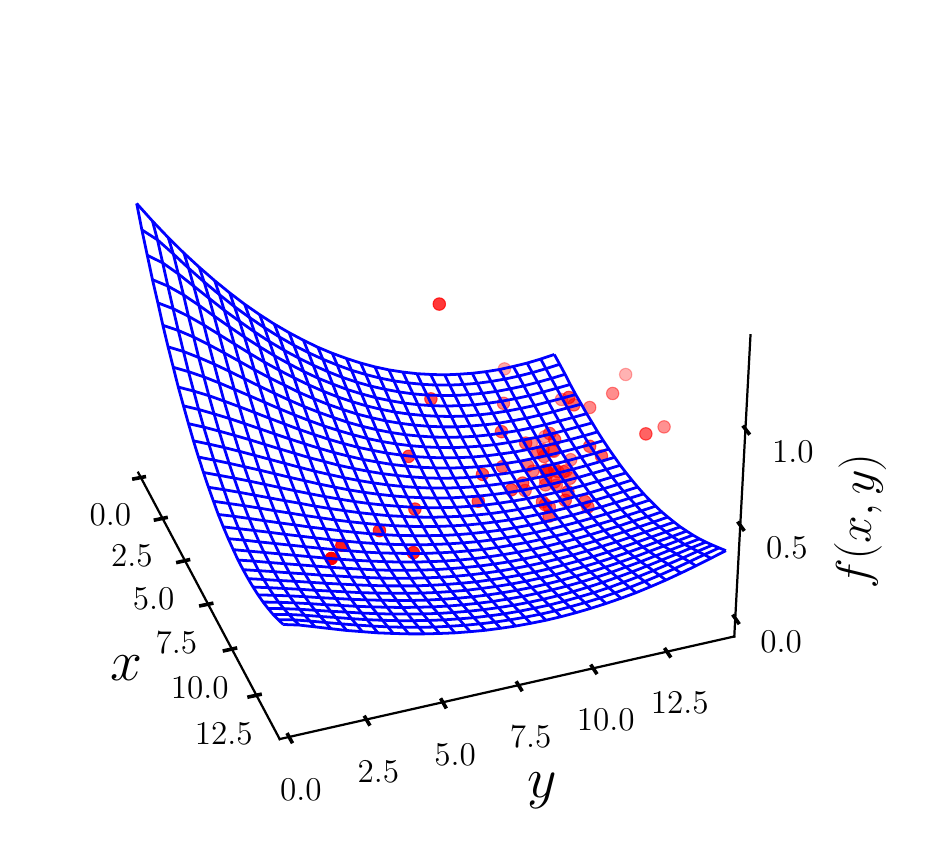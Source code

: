 \begingroup%
\makeatletter%
\begin{pgfpicture}%
\pgfpathrectangle{\pgfpointorigin}{\pgfqpoint{4.4in}{4.042in}}%
\pgfusepath{use as bounding box, clip}%
\begin{pgfscope}%
\pgfsetbuttcap%
\pgfsetmiterjoin%
\definecolor{currentfill}{rgb}{1.0,1.0,1.0}%
\pgfsetfillcolor{currentfill}%
\pgfsetlinewidth{0.0pt}%
\definecolor{currentstroke}{rgb}{1.0,1.0,1.0}%
\pgfsetstrokecolor{currentstroke}%
\pgfsetdash{}{0pt}%
\pgfpathmoveto{\pgfqpoint{0.0in}{0.0in}}%
\pgfpathlineto{\pgfqpoint{4.4in}{0.0in}}%
\pgfpathlineto{\pgfqpoint{4.4in}{4.042in}}%
\pgfpathlineto{\pgfqpoint{0.0in}{4.042in}}%
\pgfpathlineto{\pgfqpoint{0.0in}{0.0in}}%
\pgfpathclose%
\pgfusepath{fill}%
\end{pgfscope}%
\begin{pgfscope}%
\pgfsetbuttcap%
\pgfsetmiterjoin%
\definecolor{currentfill}{rgb}{1.0,1.0,1.0}%
\pgfsetfillcolor{currentfill}%
\pgfsetlinewidth{0.0pt}%
\definecolor{currentstroke}{rgb}{0.0,0.0,0.0}%
\pgfsetstrokecolor{currentstroke}%
\pgfsetstrokeopacity{0.0}%
\pgfsetdash{}{0pt}%
\pgfpathmoveto{\pgfqpoint{0.1in}{0.242in}}%
\pgfpathlineto{\pgfqpoint{3.8in}{0.242in}}%
\pgfpathlineto{\pgfqpoint{3.8in}{3.942in}}%
\pgfpathlineto{\pgfqpoint{0.1in}{3.942in}}%
\pgfpathlineto{\pgfqpoint{0.1in}{0.242in}}%
\pgfpathclose%
\pgfusepath{fill}%
\end{pgfscope}%
\begin{pgfscope}%
\pgfsetbuttcap%
\pgfsetmiterjoin%
\pgfsetlinewidth{0.0pt}%
\definecolor{currentstroke}{rgb}{1.0,1.0,1.0}%
\pgfsetstrokecolor{currentstroke}%
\pgfsetstrokeopacity{0.0}%
\pgfsetdash{}{0pt}%
\pgfpathmoveto{\pgfqpoint{0.553in}{1.817in}}%
\pgfpathlineto{\pgfqpoint{2.654in}{2.246in}}%
\pgfpathlineto{\pgfqpoint{2.685in}{3.676in}}%
\pgfpathlineto{\pgfqpoint{0.481in}{3.275in}}%
\pgfusepath{}%
\end{pgfscope}%
\begin{pgfscope}%
\pgfsetbuttcap%
\pgfsetmiterjoin%
\pgfsetlinewidth{0.0pt}%
\definecolor{currentstroke}{rgb}{1.0,1.0,1.0}%
\pgfsetstrokecolor{currentstroke}%
\pgfsetstrokeopacity{0.0}%
\pgfsetdash{}{0pt}%
\pgfpathmoveto{\pgfqpoint{2.654in}{2.246in}}%
\pgfpathlineto{\pgfqpoint{3.533in}{0.998in}}%
\pgfpathlineto{\pgfqpoint{3.614in}{2.504in}}%
\pgfpathlineto{\pgfqpoint{2.685in}{3.676in}}%
\pgfusepath{}%
\end{pgfscope}%
\begin{pgfscope}%
\pgfsetbuttcap%
\pgfsetmiterjoin%
\pgfsetlinewidth{0.0pt}%
\definecolor{currentstroke}{rgb}{1.0,1.0,1.0}%
\pgfsetstrokecolor{currentstroke}%
\pgfsetstrokeopacity{0.0}%
\pgfsetdash{}{0pt}%
\pgfpathmoveto{\pgfqpoint{0.553in}{1.817in}}%
\pgfpathlineto{\pgfqpoint{1.26in}{0.485in}}%
\pgfpathlineto{\pgfqpoint{3.533in}{0.998in}}%
\pgfpathlineto{\pgfqpoint{2.654in}{2.246in}}%
\pgfusepath{}%
\end{pgfscope}%
\begin{pgfscope}%
\pgfsetrectcap%
\pgfsetroundjoin%
\pgfsetlinewidth{0.803pt}%
\definecolor{currentstroke}{rgb}{0.0,0.0,0.0}%
\pgfsetstrokecolor{currentstroke}%
\pgfsetdash{}{0pt}%
\pgfpathmoveto{\pgfqpoint{0.553in}{1.817in}}%
\pgfpathlineto{\pgfqpoint{1.26in}{0.485in}}%
\pgfusepath{stroke}%
\end{pgfscope}%
\begin{pgfscope}%
\definecolor{textcolor}{rgb}{0.0,0.0,0.0}%
\pgfsetstrokecolor{textcolor}%
\pgfsetfillcolor{textcolor}%
\pgftext[x=0.495in,y=0.839in,,]{\color{textcolor}\rmfamily\fontsize{20.0}{24.0}\selectfont \(\displaystyle x\)}%
\end{pgfscope}%
\begin{pgfscope}%
\pgfsetbuttcap%
\pgfsetroundjoin%
\pgfsetlinewidth{0.0pt}%
\definecolor{currentstroke}{rgb}{0.0,0.0,0.0}%
\pgfsetstrokecolor{currentstroke}%
\pgfsetdash{}{0pt}%
\pgfpathmoveto{\pgfqpoint{0.566in}{1.793in}}%
\pgfpathlineto{\pgfqpoint{2.67in}{2.223in}}%
\pgfpathlineto{\pgfqpoint{2.702in}{3.655in}}%
\pgfusepath{}%
\end{pgfscope}%
\begin{pgfscope}%
\pgfsetbuttcap%
\pgfsetroundjoin%
\pgfsetlinewidth{0.0pt}%
\definecolor{currentstroke}{rgb}{0.0,0.0,0.0}%
\pgfsetstrokecolor{currentstroke}%
\pgfsetdash{}{0pt}%
\pgfpathmoveto{\pgfqpoint{0.675in}{1.588in}}%
\pgfpathlineto{\pgfqpoint{2.805in}{2.031in}}%
\pgfpathlineto{\pgfqpoint{2.845in}{3.475in}}%
\pgfusepath{}%
\end{pgfscope}%
\begin{pgfscope}%
\pgfsetbuttcap%
\pgfsetroundjoin%
\pgfsetlinewidth{0.0pt}%
\definecolor{currentstroke}{rgb}{0.0,0.0,0.0}%
\pgfsetstrokecolor{currentstroke}%
\pgfsetdash{}{0pt}%
\pgfpathmoveto{\pgfqpoint{0.787in}{1.377in}}%
\pgfpathlineto{\pgfqpoint{2.945in}{1.833in}}%
\pgfpathlineto{\pgfqpoint{2.992in}{3.289in}}%
\pgfusepath{}%
\end{pgfscope}%
\begin{pgfscope}%
\pgfsetbuttcap%
\pgfsetroundjoin%
\pgfsetlinewidth{0.0pt}%
\definecolor{currentstroke}{rgb}{0.0,0.0,0.0}%
\pgfsetstrokecolor{currentstroke}%
\pgfsetdash{}{0pt}%
\pgfpathmoveto{\pgfqpoint{0.902in}{1.16in}}%
\pgfpathlineto{\pgfqpoint{3.088in}{1.629in}}%
\pgfpathlineto{\pgfqpoint{3.143in}{3.098in}}%
\pgfusepath{}%
\end{pgfscope}%
\begin{pgfscope}%
\pgfsetbuttcap%
\pgfsetroundjoin%
\pgfsetlinewidth{0.0pt}%
\definecolor{currentstroke}{rgb}{0.0,0.0,0.0}%
\pgfsetstrokecolor{currentstroke}%
\pgfsetdash{}{0pt}%
\pgfpathmoveto{\pgfqpoint{1.021in}{0.935in}}%
\pgfpathlineto{\pgfqpoint{3.236in}{1.419in}}%
\pgfpathlineto{\pgfqpoint{3.299in}{2.901in}}%
\pgfusepath{}%
\end{pgfscope}%
\begin{pgfscope}%
\pgfsetbuttcap%
\pgfsetroundjoin%
\pgfsetlinewidth{0.0pt}%
\definecolor{currentstroke}{rgb}{0.0,0.0,0.0}%
\pgfsetstrokecolor{currentstroke}%
\pgfsetdash{}{0pt}%
\pgfpathmoveto{\pgfqpoint{1.144in}{0.704in}}%
\pgfpathlineto{\pgfqpoint{3.388in}{1.203in}}%
\pgfpathlineto{\pgfqpoint{3.461in}{2.697in}}%
\pgfusepath{}%
\end{pgfscope}%
\begin{pgfscope}%
\pgfsetrectcap%
\pgfsetroundjoin%
\pgfsetlinewidth{1.305pt}%
\definecolor{currentstroke}{rgb}{0.0,0.0,0.0}%
\pgfsetstrokecolor{currentstroke}%
\pgfsetdash{}{0pt}%
\pgfpathmoveto{\pgfqpoint{0.583in}{1.796in}}%
\pgfpathlineto{\pgfqpoint{0.531in}{1.786in}}%
\pgfusepath{stroke}%
\end{pgfscope}%
\begin{pgfscope}%
\definecolor{textcolor}{rgb}{0.0,0.0,0.0}%
\pgfsetstrokecolor{textcolor}%
\pgfsetfillcolor{textcolor}%
\pgftext[x=0.414in,y=1.661in,,top]{\color{textcolor}\rmfamily\fontsize{13.0}{15.6}\selectfont \(\displaystyle {0.0}\)}%
\end{pgfscope}%
\begin{pgfscope}%
\pgfsetrectcap%
\pgfsetroundjoin%
\pgfsetlinewidth{1.305pt}%
\definecolor{currentstroke}{rgb}{0.0,0.0,0.0}%
\pgfsetstrokecolor{currentstroke}%
\pgfsetdash{}{0pt}%
\pgfpathmoveto{\pgfqpoint{0.692in}{1.592in}}%
\pgfpathlineto{\pgfqpoint{0.639in}{1.581in}}%
\pgfusepath{stroke}%
\end{pgfscope}%
\begin{pgfscope}%
\definecolor{textcolor}{rgb}{0.0,0.0,0.0}%
\pgfsetstrokecolor{textcolor}%
\pgfsetfillcolor{textcolor}%
\pgftext[x=0.521in,y=1.454in,,top]{\color{textcolor}\rmfamily\fontsize{13.0}{15.6}\selectfont \(\displaystyle {2.5}\)}%
\end{pgfscope}%
\begin{pgfscope}%
\pgfsetrectcap%
\pgfsetroundjoin%
\pgfsetlinewidth{1.305pt}%
\definecolor{currentstroke}{rgb}{0.0,0.0,0.0}%
\pgfsetstrokecolor{currentstroke}%
\pgfsetdash{}{0pt}%
\pgfpathmoveto{\pgfqpoint{0.804in}{1.381in}}%
\pgfpathlineto{\pgfqpoint{0.751in}{1.369in}}%
\pgfusepath{stroke}%
\end{pgfscope}%
\begin{pgfscope}%
\definecolor{textcolor}{rgb}{0.0,0.0,0.0}%
\pgfsetstrokecolor{textcolor}%
\pgfsetfillcolor{textcolor}%
\pgftext[x=0.63in,y=1.241in,,top]{\color{textcolor}\rmfamily\fontsize{13.0}{15.6}\selectfont \(\displaystyle {5.0}\)}%
\end{pgfscope}%
\begin{pgfscope}%
\pgfsetrectcap%
\pgfsetroundjoin%
\pgfsetlinewidth{1.305pt}%
\definecolor{currentstroke}{rgb}{0.0,0.0,0.0}%
\pgfsetstrokecolor{currentstroke}%
\pgfsetdash{}{0pt}%
\pgfpathmoveto{\pgfqpoint{0.92in}{1.163in}}%
\pgfpathlineto{\pgfqpoint{0.866in}{1.152in}}%
\pgfusepath{stroke}%
\end{pgfscope}%
\begin{pgfscope}%
\definecolor{textcolor}{rgb}{0.0,0.0,0.0}%
\pgfsetstrokecolor{textcolor}%
\pgfsetfillcolor{textcolor}%
\pgftext[x=0.743in,y=1.022in,,top]{\color{textcolor}\rmfamily\fontsize{13.0}{15.6}\selectfont \(\displaystyle {7.5}\)}%
\end{pgfscope}%
\begin{pgfscope}%
\pgfsetrectcap%
\pgfsetroundjoin%
\pgfsetlinewidth{1.305pt}%
\definecolor{currentstroke}{rgb}{0.0,0.0,0.0}%
\pgfsetstrokecolor{currentstroke}%
\pgfsetdash{}{0pt}%
\pgfpathmoveto{\pgfqpoint{1.039in}{0.939in}}%
\pgfpathlineto{\pgfqpoint{0.984in}{0.927in}}%
\pgfusepath{stroke}%
\end{pgfscope}%
\begin{pgfscope}%
\definecolor{textcolor}{rgb}{0.0,0.0,0.0}%
\pgfsetstrokecolor{textcolor}%
\pgfsetfillcolor{textcolor}%
\pgftext[x=0.86in,y=0.796in,,top]{\color{textcolor}\rmfamily\fontsize{13.0}{15.6}\selectfont \(\displaystyle {10.0}\)}%
\end{pgfscope}%
\begin{pgfscope}%
\pgfsetrectcap%
\pgfsetroundjoin%
\pgfsetlinewidth{1.305pt}%
\definecolor{currentstroke}{rgb}{0.0,0.0,0.0}%
\pgfsetstrokecolor{currentstroke}%
\pgfsetdash{}{0pt}%
\pgfpathmoveto{\pgfqpoint{1.162in}{0.708in}}%
\pgfpathlineto{\pgfqpoint{1.107in}{0.696in}}%
\pgfusepath{stroke}%
\end{pgfscope}%
\begin{pgfscope}%
\definecolor{textcolor}{rgb}{0.0,0.0,0.0}%
\pgfsetstrokecolor{textcolor}%
\pgfsetfillcolor{textcolor}%
\pgftext[x=0.98in,y=0.563in,,top]{\color{textcolor}\rmfamily\fontsize{13.0}{15.6}\selectfont \(\displaystyle {12.5}\)}%
\end{pgfscope}%
\begin{pgfscope}%
\pgfsetrectcap%
\pgfsetroundjoin%
\pgfsetlinewidth{0.803pt}%
\definecolor{currentstroke}{rgb}{0.0,0.0,0.0}%
\pgfsetstrokecolor{currentstroke}%
\pgfsetdash{}{0pt}%
\pgfpathmoveto{\pgfqpoint{3.533in}{0.998in}}%
\pgfpathlineto{\pgfqpoint{1.26in}{0.485in}}%
\pgfusepath{stroke}%
\end{pgfscope}%
\begin{pgfscope}%
\definecolor{textcolor}{rgb}{0.0,0.0,0.0}%
\pgfsetstrokecolor{textcolor}%
\pgfsetfillcolor{textcolor}%
\pgftext[x=2.571in,y=0.228in,,]{\color{textcolor}\rmfamily\fontsize{20.0}{24.0}\selectfont \(\displaystyle y\)}%
\end{pgfscope}%
\begin{pgfscope}%
\pgfsetbuttcap%
\pgfsetroundjoin%
\pgfsetlinewidth{0.0pt}%
\definecolor{currentstroke}{rgb}{0.0,0.0,0.0}%
\pgfsetstrokecolor{currentstroke}%
\pgfsetdash{}{0pt}%
\pgfpathmoveto{\pgfqpoint{0.527in}{3.283in}}%
\pgfpathlineto{\pgfqpoint{0.596in}{1.826in}}%
\pgfpathlineto{\pgfqpoint{1.307in}{0.495in}}%
\pgfusepath{}%
\end{pgfscope}%
\begin{pgfscope}%
\pgfsetbuttcap%
\pgfsetroundjoin%
\pgfsetlinewidth{0.0pt}%
\definecolor{currentstroke}{rgb}{0.0,0.0,0.0}%
\pgfsetstrokecolor{currentstroke}%
\pgfsetdash{}{0pt}%
\pgfpathmoveto{\pgfqpoint{0.901in}{3.351in}}%
\pgfpathlineto{\pgfqpoint{0.953in}{1.899in}}%
\pgfpathlineto{\pgfqpoint{1.694in}{0.583in}}%
\pgfusepath{}%
\end{pgfscope}%
\begin{pgfscope}%
\pgfsetbuttcap%
\pgfsetroundjoin%
\pgfsetlinewidth{0.0pt}%
\definecolor{currentstroke}{rgb}{0.0,0.0,0.0}%
\pgfsetstrokecolor{currentstroke}%
\pgfsetdash{}{0pt}%
\pgfpathmoveto{\pgfqpoint{1.271in}{3.419in}}%
\pgfpathlineto{\pgfqpoint{1.306in}{1.971in}}%
\pgfpathlineto{\pgfqpoint{2.076in}{0.669in}}%
\pgfusepath{}%
\end{pgfscope}%
\begin{pgfscope}%
\pgfsetbuttcap%
\pgfsetroundjoin%
\pgfsetlinewidth{0.0pt}%
\definecolor{currentstroke}{rgb}{0.0,0.0,0.0}%
\pgfsetstrokecolor{currentstroke}%
\pgfsetdash{}{0pt}%
\pgfpathmoveto{\pgfqpoint{1.638in}{3.485in}}%
\pgfpathlineto{\pgfqpoint{1.655in}{2.042in}}%
\pgfpathlineto{\pgfqpoint{2.454in}{0.755in}}%
\pgfusepath{}%
\end{pgfscope}%
\begin{pgfscope}%
\pgfsetbuttcap%
\pgfsetroundjoin%
\pgfsetlinewidth{0.0pt}%
\definecolor{currentstroke}{rgb}{0.0,0.0,0.0}%
\pgfsetstrokecolor{currentstroke}%
\pgfsetdash{}{0pt}%
\pgfpathmoveto{\pgfqpoint{2.0in}{3.552in}}%
\pgfpathlineto{\pgfqpoint{2.0in}{2.112in}}%
\pgfpathlineto{\pgfqpoint{2.827in}{0.839in}}%
\pgfusepath{}%
\end{pgfscope}%
\begin{pgfscope}%
\pgfsetbuttcap%
\pgfsetroundjoin%
\pgfsetlinewidth{0.0pt}%
\definecolor{currentstroke}{rgb}{0.0,0.0,0.0}%
\pgfsetstrokecolor{currentstroke}%
\pgfsetdash{}{0pt}%
\pgfpathmoveto{\pgfqpoint{2.359in}{3.617in}}%
\pgfpathlineto{\pgfqpoint{2.342in}{2.182in}}%
\pgfpathlineto{\pgfqpoint{3.196in}{0.922in}}%
\pgfusepath{}%
\end{pgfscope}%
\begin{pgfscope}%
\pgfsetrectcap%
\pgfsetroundjoin%
\pgfsetlinewidth{1.305pt}%
\definecolor{currentstroke}{rgb}{0.0,0.0,0.0}%
\pgfsetstrokecolor{currentstroke}%
\pgfsetdash{}{0pt}%
\pgfpathmoveto{\pgfqpoint{1.301in}{0.507in}}%
\pgfpathlineto{\pgfqpoint{1.32in}{0.472in}}%
\pgfusepath{stroke}%
\end{pgfscope}%
\begin{pgfscope}%
\definecolor{textcolor}{rgb}{0.0,0.0,0.0}%
\pgfsetstrokecolor{textcolor}%
\pgfsetfillcolor{textcolor}%
\pgftext[x=1.366in,y=0.285in,,top]{\color{textcolor}\rmfamily\fontsize{13.0}{15.6}\selectfont \(\displaystyle {0.0}\)}%
\end{pgfscope}%
\begin{pgfscope}%
\pgfsetrectcap%
\pgfsetroundjoin%
\pgfsetlinewidth{1.305pt}%
\definecolor{currentstroke}{rgb}{0.0,0.0,0.0}%
\pgfsetstrokecolor{currentstroke}%
\pgfsetdash{}{0pt}%
\pgfpathmoveto{\pgfqpoint{1.687in}{0.594in}}%
\pgfpathlineto{\pgfqpoint{1.707in}{0.56in}}%
\pgfusepath{stroke}%
\end{pgfscope}%
\begin{pgfscope}%
\definecolor{textcolor}{rgb}{0.0,0.0,0.0}%
\pgfsetstrokecolor{textcolor}%
\pgfsetfillcolor{textcolor}%
\pgftext[x=1.754in,y=0.374in,,top]{\color{textcolor}\rmfamily\fontsize{13.0}{15.6}\selectfont \(\displaystyle {2.5}\)}%
\end{pgfscope}%
\begin{pgfscope}%
\pgfsetrectcap%
\pgfsetroundjoin%
\pgfsetlinewidth{1.305pt}%
\definecolor{currentstroke}{rgb}{0.0,0.0,0.0}%
\pgfsetstrokecolor{currentstroke}%
\pgfsetdash{}{0pt}%
\pgfpathmoveto{\pgfqpoint{2.069in}{0.681in}}%
\pgfpathlineto{\pgfqpoint{2.089in}{0.646in}}%
\pgfusepath{stroke}%
\end{pgfscope}%
\begin{pgfscope}%
\definecolor{textcolor}{rgb}{0.0,0.0,0.0}%
\pgfsetstrokecolor{textcolor}%
\pgfsetfillcolor{textcolor}%
\pgftext[x=2.137in,y=0.462in,,top]{\color{textcolor}\rmfamily\fontsize{13.0}{15.6}\selectfont \(\displaystyle {5.0}\)}%
\end{pgfscope}%
\begin{pgfscope}%
\pgfsetrectcap%
\pgfsetroundjoin%
\pgfsetlinewidth{1.305pt}%
\definecolor{currentstroke}{rgb}{0.0,0.0,0.0}%
\pgfsetstrokecolor{currentstroke}%
\pgfsetdash{}{0pt}%
\pgfpathmoveto{\pgfqpoint{2.447in}{0.766in}}%
\pgfpathlineto{\pgfqpoint{2.468in}{0.732in}}%
\pgfusepath{stroke}%
\end{pgfscope}%
\begin{pgfscope}%
\definecolor{textcolor}{rgb}{0.0,0.0,0.0}%
\pgfsetstrokecolor{textcolor}%
\pgfsetfillcolor{textcolor}%
\pgftext[x=2.515in,y=0.548in,,top]{\color{textcolor}\rmfamily\fontsize{13.0}{15.6}\selectfont \(\displaystyle {7.5}\)}%
\end{pgfscope}%
\begin{pgfscope}%
\pgfsetrectcap%
\pgfsetroundjoin%
\pgfsetlinewidth{1.305pt}%
\definecolor{currentstroke}{rgb}{0.0,0.0,0.0}%
\pgfsetstrokecolor{currentstroke}%
\pgfsetdash{}{0pt}%
\pgfpathmoveto{\pgfqpoint{2.82in}{0.85in}}%
\pgfpathlineto{\pgfqpoint{2.842in}{0.817in}}%
\pgfusepath{stroke}%
\end{pgfscope}%
\begin{pgfscope}%
\definecolor{textcolor}{rgb}{0.0,0.0,0.0}%
\pgfsetstrokecolor{textcolor}%
\pgfsetfillcolor{textcolor}%
\pgftext[x=2.89in,y=0.634in,,top]{\color{textcolor}\rmfamily\fontsize{13.0}{15.6}\selectfont \(\displaystyle {10.0}\)}%
\end{pgfscope}%
\begin{pgfscope}%
\pgfsetrectcap%
\pgfsetroundjoin%
\pgfsetlinewidth{1.305pt}%
\definecolor{currentstroke}{rgb}{0.0,0.0,0.0}%
\pgfsetstrokecolor{currentstroke}%
\pgfsetdash{}{0pt}%
\pgfpathmoveto{\pgfqpoint{3.189in}{0.933in}}%
\pgfpathlineto{\pgfqpoint{3.211in}{0.9in}}%
\pgfusepath{stroke}%
\end{pgfscope}%
\begin{pgfscope}%
\definecolor{textcolor}{rgb}{0.0,0.0,0.0}%
\pgfsetstrokecolor{textcolor}%
\pgfsetfillcolor{textcolor}%
\pgftext[x=3.26in,y=0.719in,,top]{\color{textcolor}\rmfamily\fontsize{13.0}{15.6}\selectfont \(\displaystyle {12.5}\)}%
\end{pgfscope}%
\begin{pgfscope}%
\pgfsetrectcap%
\pgfsetroundjoin%
\pgfsetlinewidth{0.803pt}%
\definecolor{currentstroke}{rgb}{0.0,0.0,0.0}%
\pgfsetstrokecolor{currentstroke}%
\pgfsetdash{}{0pt}%
\pgfpathmoveto{\pgfqpoint{3.533in}{0.998in}}%
\pgfpathlineto{\pgfqpoint{3.614in}{2.504in}}%
\pgfusepath{stroke}%
\end{pgfscope}%
\begin{pgfscope}%
\definecolor{textcolor}{rgb}{0.0,0.0,0.0}%
\pgfsetstrokecolor{textcolor}%
\pgfsetfillcolor{textcolor}%
\pgftext[x=4.204in, y=1.238in, left, base,rotate=86.922]{\color{textcolor}\rmfamily\fontsize{18.0}{21.6}\selectfont \(\displaystyle f(x,y)\)}%
\end{pgfscope}%
\begin{pgfscope}%
\pgfsetbuttcap%
\pgfsetroundjoin%
\pgfsetlinewidth{0.0pt}%
\definecolor{currentstroke}{rgb}{0.0,0.0,0.0}%
\pgfsetstrokecolor{currentstroke}%
\pgfsetdash{}{0pt}%
\pgfpathmoveto{\pgfqpoint{3.538in}{1.089in}}%
\pgfpathlineto{\pgfqpoint{2.656in}{2.332in}}%
\pgfpathlineto{\pgfqpoint{0.549in}{1.905in}}%
\pgfusepath{}%
\end{pgfscope}%
\begin{pgfscope}%
\pgfsetbuttcap%
\pgfsetroundjoin%
\pgfsetlinewidth{0.0pt}%
\definecolor{currentstroke}{rgb}{0.0,0.0,0.0}%
\pgfsetstrokecolor{currentstroke}%
\pgfsetdash{}{0pt}%
\pgfpathmoveto{\pgfqpoint{3.563in}{1.554in}}%
\pgfpathlineto{\pgfqpoint{2.665in}{2.775in}}%
\pgfpathlineto{\pgfqpoint{0.526in}{2.356in}}%
\pgfusepath{}%
\end{pgfscope}%
\begin{pgfscope}%
\pgfsetbuttcap%
\pgfsetroundjoin%
\pgfsetlinewidth{0.0pt}%
\definecolor{currentstroke}{rgb}{0.0,0.0,0.0}%
\pgfsetstrokecolor{currentstroke}%
\pgfsetdash{}{0pt}%
\pgfpathmoveto{\pgfqpoint{3.589in}{2.035in}}%
\pgfpathlineto{\pgfqpoint{2.676in}{3.232in}}%
\pgfpathlineto{\pgfqpoint{0.503in}{2.822in}}%
\pgfusepath{}%
\end{pgfscope}%
\begin{pgfscope}%
\pgfsetrectcap%
\pgfsetroundjoin%
\pgfsetlinewidth{1.305pt}%
\definecolor{currentstroke}{rgb}{0.0,0.0,0.0}%
\pgfsetstrokecolor{currentstroke}%
\pgfsetdash{}{0pt}%
\pgfpathmoveto{\pgfqpoint{3.53in}{1.1in}}%
\pgfpathlineto{\pgfqpoint{3.553in}{1.067in}}%
\pgfusepath{stroke}%
\end{pgfscope}%
\begin{pgfscope}%
\definecolor{textcolor}{rgb}{0.0,0.0,0.0}%
\pgfsetstrokecolor{textcolor}%
\pgfsetfillcolor{textcolor}%
\pgftext[x=3.767in,y=1.026in,,top]{\color{textcolor}\rmfamily\fontsize{13.0}{15.6}\selectfont \(\displaystyle {0.0}\)}%
\end{pgfscope}%
\begin{pgfscope}%
\pgfsetrectcap%
\pgfsetroundjoin%
\pgfsetlinewidth{1.305pt}%
\definecolor{currentstroke}{rgb}{0.0,0.0,0.0}%
\pgfsetstrokecolor{currentstroke}%
\pgfsetdash{}{0pt}%
\pgfpathmoveto{\pgfqpoint{3.555in}{1.565in}}%
\pgfpathlineto{\pgfqpoint{3.578in}{1.533in}}%
\pgfusepath{stroke}%
\end{pgfscope}%
\begin{pgfscope}%
\definecolor{textcolor}{rgb}{0.0,0.0,0.0}%
\pgfsetstrokecolor{textcolor}%
\pgfsetfillcolor{textcolor}%
\pgftext[x=3.796in,y=1.493in,,top]{\color{textcolor}\rmfamily\fontsize{13.0}{15.6}\selectfont \(\displaystyle {0.5}\)}%
\end{pgfscope}%
\begin{pgfscope}%
\pgfsetrectcap%
\pgfsetroundjoin%
\pgfsetlinewidth{1.305pt}%
\definecolor{currentstroke}{rgb}{0.0,0.0,0.0}%
\pgfsetstrokecolor{currentstroke}%
\pgfsetdash{}{0pt}%
\pgfpathmoveto{\pgfqpoint{3.581in}{2.045in}}%
\pgfpathlineto{\pgfqpoint{3.605in}{2.014in}}%
\pgfusepath{stroke}%
\end{pgfscope}%
\begin{pgfscope}%
\definecolor{textcolor}{rgb}{0.0,0.0,0.0}%
\pgfsetstrokecolor{textcolor}%
\pgfsetfillcolor{textcolor}%
\pgftext[x=3.826in,y=1.974in,,top]{\color{textcolor}\rmfamily\fontsize{13.0}{15.6}\selectfont \(\displaystyle {1.0}\)}%
\end{pgfscope}%
\begin{pgfscope}%
\pgfpathrectangle{\pgfqpoint{0.1in}{0.242in}}{\pgfqpoint{3.7in}{3.7in}}%
\pgfusepath{clip}%
\pgfsetbuttcap%
\pgfsetroundjoin%
\definecolor{currentfill}{rgb}{1.0,0.0,0.0}%
\pgfsetfillcolor{currentfill}%
\pgfsetfillopacity{0.3}%
\pgfsetlinewidth{0.391pt}%
\definecolor{currentstroke}{rgb}{1.0,0.0,0.0}%
\pgfsetstrokecolor{currentstroke}%
\pgfsetstrokeopacity{0.3}%
\pgfsetdash{}{0pt}%
\pgfpathmoveto{\pgfqpoint{2.99in}{2.277in}}%
\pgfpathcurveto{\pgfqpoint{2.998in}{2.277in}}{\pgfqpoint{3.006in}{2.28in}}{\pgfqpoint{3.012in}{2.286in}}%
\pgfpathcurveto{\pgfqpoint{3.018in}{2.292in}}{\pgfqpoint{3.021in}{2.299in}}{\pgfqpoint{3.021in}{2.308in}}%
\pgfpathcurveto{\pgfqpoint{3.021in}{2.316in}}{\pgfqpoint{3.018in}{2.324in}}{\pgfqpoint{3.012in}{2.33in}}%
\pgfpathcurveto{\pgfqpoint{3.006in}{2.335in}}{\pgfqpoint{2.998in}{2.339in}}{\pgfqpoint{2.99in}{2.339in}}%
\pgfpathcurveto{\pgfqpoint{2.982in}{2.339in}}{\pgfqpoint{2.974in}{2.335in}}{\pgfqpoint{2.968in}{2.33in}}%
\pgfpathcurveto{\pgfqpoint{2.962in}{2.324in}}{\pgfqpoint{2.959in}{2.316in}}{\pgfqpoint{2.959in}{2.308in}}%
\pgfpathcurveto{\pgfqpoint{2.959in}{2.299in}}{\pgfqpoint{2.962in}{2.292in}}{\pgfqpoint{2.968in}{2.286in}}%
\pgfpathcurveto{\pgfqpoint{2.974in}{2.28in}}{\pgfqpoint{2.982in}{2.277in}}{\pgfqpoint{2.99in}{2.277in}}%
\pgfpathlineto{\pgfqpoint{2.99in}{2.277in}}%
\pgfpathclose%
\pgfusepath{stroke,fill}%
\end{pgfscope}%
\begin{pgfscope}%
\pgfpathrectangle{\pgfqpoint{0.1in}{0.242in}}{\pgfqpoint{3.7in}{3.7in}}%
\pgfusepath{clip}%
\pgfsetbuttcap%
\pgfsetroundjoin%
\definecolor{currentfill}{rgb}{1.0,0.0,0.0}%
\pgfsetfillcolor{currentfill}%
\pgfsetfillopacity{0.337}%
\pgfsetlinewidth{0.391pt}%
\definecolor{currentstroke}{rgb}{1.0,0.0,0.0}%
\pgfsetstrokecolor{currentstroke}%
\pgfsetstrokeopacity{0.337}%
\pgfsetdash{}{0pt}%
\pgfpathmoveto{\pgfqpoint{2.384in}{2.305in}}%
\pgfpathcurveto{\pgfqpoint{2.392in}{2.305in}}{\pgfqpoint{2.4in}{2.308in}}{\pgfqpoint{2.406in}{2.314in}}%
\pgfpathcurveto{\pgfqpoint{2.412in}{2.319in}}{\pgfqpoint{2.415in}{2.327in}}{\pgfqpoint{2.415in}{2.336in}}%
\pgfpathcurveto{\pgfqpoint{2.415in}{2.344in}}{\pgfqpoint{2.412in}{2.352in}}{\pgfqpoint{2.406in}{2.358in}}%
\pgfpathcurveto{\pgfqpoint{2.4in}{2.363in}}{\pgfqpoint{2.392in}{2.367in}}{\pgfqpoint{2.384in}{2.367in}}%
\pgfpathcurveto{\pgfqpoint{2.376in}{2.367in}}{\pgfqpoint{2.368in}{2.363in}}{\pgfqpoint{2.362in}{2.358in}}%
\pgfpathcurveto{\pgfqpoint{2.356in}{2.352in}}{\pgfqpoint{2.353in}{2.344in}}{\pgfqpoint{2.353in}{2.336in}}%
\pgfpathcurveto{\pgfqpoint{2.353in}{2.327in}}{\pgfqpoint{2.356in}{2.319in}}{\pgfqpoint{2.362in}{2.314in}}%
\pgfpathcurveto{\pgfqpoint{2.368in}{2.308in}}{\pgfqpoint{2.376in}{2.305in}}{\pgfqpoint{2.384in}{2.305in}}%
\pgfpathlineto{\pgfqpoint{2.384in}{2.305in}}%
\pgfpathclose%
\pgfusepath{stroke,fill}%
\end{pgfscope}%
\begin{pgfscope}%
\pgfpathrectangle{\pgfqpoint{0.1in}{0.242in}}{\pgfqpoint{3.7in}{3.7in}}%
\pgfusepath{clip}%
\pgfsetbuttcap%
\pgfsetroundjoin%
\definecolor{currentfill}{rgb}{1.0,0.0,0.0}%
\pgfsetfillcolor{currentfill}%
\pgfsetfillopacity{0.385}%
\pgfsetlinewidth{0.391pt}%
\definecolor{currentstroke}{rgb}{1.0,0.0,0.0}%
\pgfsetstrokecolor{currentstroke}%
\pgfsetstrokeopacity{0.385}%
\pgfsetdash{}{0pt}%
\pgfpathmoveto{\pgfqpoint{2.586in}{1.966in}}%
\pgfpathcurveto{\pgfqpoint{2.594in}{1.966in}}{\pgfqpoint{2.602in}{1.97in}}{\pgfqpoint{2.608in}{1.975in}}%
\pgfpathcurveto{\pgfqpoint{2.614in}{1.981in}}{\pgfqpoint{2.617in}{1.989in}}{\pgfqpoint{2.617in}{1.997in}}%
\pgfpathcurveto{\pgfqpoint{2.617in}{2.006in}}{\pgfqpoint{2.614in}{2.013in}}{\pgfqpoint{2.608in}{2.019in}}%
\pgfpathcurveto{\pgfqpoint{2.602in}{2.025in}}{\pgfqpoint{2.594in}{2.028in}}{\pgfqpoint{2.586in}{2.028in}}%
\pgfpathcurveto{\pgfqpoint{2.578in}{2.028in}}{\pgfqpoint{2.57in}{2.025in}}{\pgfqpoint{2.564in}{2.019in}}%
\pgfpathcurveto{\pgfqpoint{2.558in}{2.013in}}{\pgfqpoint{2.555in}{2.006in}}{\pgfqpoint{2.555in}{1.997in}}%
\pgfpathcurveto{\pgfqpoint{2.555in}{1.989in}}{\pgfqpoint{2.558in}{1.981in}}{\pgfqpoint{2.564in}{1.975in}}%
\pgfpathcurveto{\pgfqpoint{2.57in}{1.97in}}{\pgfqpoint{2.578in}{1.966in}}{\pgfqpoint{2.586in}{1.966in}}%
\pgfpathlineto{\pgfqpoint{2.586in}{1.966in}}%
\pgfpathclose%
\pgfusepath{stroke,fill}%
\end{pgfscope}%
\begin{pgfscope}%
\pgfpathrectangle{\pgfqpoint{0.1in}{0.242in}}{\pgfqpoint{3.7in}{3.7in}}%
\pgfusepath{clip}%
\pgfsetbuttcap%
\pgfsetroundjoin%
\definecolor{currentfill}{rgb}{1.0,0.0,0.0}%
\pgfsetfillcolor{currentfill}%
\pgfsetfillopacity{0.402}%
\pgfsetlinewidth{0.391pt}%
\definecolor{currentstroke}{rgb}{1.0,0.0,0.0}%
\pgfsetstrokecolor{currentstroke}%
\pgfsetstrokeopacity{0.402}%
\pgfsetdash{}{0pt}%
\pgfpathmoveto{\pgfqpoint{2.669in}{2.152in}}%
\pgfpathcurveto{\pgfqpoint{2.677in}{2.152in}}{\pgfqpoint{2.685in}{2.155in}}{\pgfqpoint{2.691in}{2.161in}}%
\pgfpathcurveto{\pgfqpoint{2.697in}{2.167in}}{\pgfqpoint{2.7in}{2.175in}}{\pgfqpoint{2.7in}{2.183in}}%
\pgfpathcurveto{\pgfqpoint{2.7in}{2.191in}}{\pgfqpoint{2.697in}{2.199in}}{\pgfqpoint{2.691in}{2.205in}}%
\pgfpathcurveto{\pgfqpoint{2.685in}{2.211in}}{\pgfqpoint{2.677in}{2.214in}}{\pgfqpoint{2.669in}{2.214in}}%
\pgfpathcurveto{\pgfqpoint{2.661in}{2.214in}}{\pgfqpoint{2.653in}{2.211in}}{\pgfqpoint{2.647in}{2.205in}}%
\pgfpathcurveto{\pgfqpoint{2.641in}{2.199in}}{\pgfqpoint{2.638in}{2.191in}}{\pgfqpoint{2.638in}{2.183in}}%
\pgfpathcurveto{\pgfqpoint{2.638in}{2.175in}}{\pgfqpoint{2.641in}{2.167in}}{\pgfqpoint{2.647in}{2.161in}}%
\pgfpathcurveto{\pgfqpoint{2.653in}{2.155in}}{\pgfqpoint{2.661in}{2.152in}}{\pgfqpoint{2.669in}{2.152in}}%
\pgfpathlineto{\pgfqpoint{2.669in}{2.152in}}%
\pgfpathclose%
\pgfusepath{stroke,fill}%
\end{pgfscope}%
\begin{pgfscope}%
\pgfpathrectangle{\pgfqpoint{0.1in}{0.242in}}{\pgfqpoint{3.7in}{3.7in}}%
\pgfusepath{clip}%
\pgfsetbuttcap%
\pgfsetroundjoin%
\definecolor{currentfill}{rgb}{1.0,0.0,0.0}%
\pgfsetfillcolor{currentfill}%
\pgfsetfillopacity{0.424}%
\pgfsetlinewidth{0.391pt}%
\definecolor{currentstroke}{rgb}{1.0,0.0,0.0}%
\pgfsetstrokecolor{currentstroke}%
\pgfsetstrokeopacity{0.424}%
\pgfsetdash{}{0pt}%
\pgfpathmoveto{\pgfqpoint{2.518in}{1.932in}}%
\pgfpathcurveto{\pgfqpoint{2.527in}{1.932in}}{\pgfqpoint{2.534in}{1.936in}}{\pgfqpoint{2.54in}{1.941in}}%
\pgfpathcurveto{\pgfqpoint{2.546in}{1.947in}}{\pgfqpoint{2.549in}{1.955in}}{\pgfqpoint{2.549in}{1.963in}}%
\pgfpathcurveto{\pgfqpoint{2.549in}{1.972in}}{\pgfqpoint{2.546in}{1.979in}}{\pgfqpoint{2.54in}{1.985in}}%
\pgfpathcurveto{\pgfqpoint{2.534in}{1.991in}}{\pgfqpoint{2.527in}{1.994in}}{\pgfqpoint{2.518in}{1.994in}}%
\pgfpathcurveto{\pgfqpoint{2.51in}{1.994in}}{\pgfqpoint{2.502in}{1.991in}}{\pgfqpoint{2.496in}{1.985in}}%
\pgfpathcurveto{\pgfqpoint{2.491in}{1.979in}}{\pgfqpoint{2.487in}{1.972in}}{\pgfqpoint{2.487in}{1.963in}}%
\pgfpathcurveto{\pgfqpoint{2.487in}{1.955in}}{\pgfqpoint{2.491in}{1.947in}}{\pgfqpoint{2.496in}{1.941in}}%
\pgfpathcurveto{\pgfqpoint{2.502in}{1.936in}}{\pgfqpoint{2.51in}{1.932in}}{\pgfqpoint{2.518in}{1.932in}}%
\pgfpathlineto{\pgfqpoint{2.518in}{1.932in}}%
\pgfpathclose%
\pgfusepath{stroke,fill}%
\end{pgfscope}%
\begin{pgfscope}%
\pgfpathrectangle{\pgfqpoint{0.1in}{0.242in}}{\pgfqpoint{3.7in}{3.7in}}%
\pgfusepath{clip}%
\pgfsetbuttcap%
\pgfsetroundjoin%
\definecolor{currentfill}{rgb}{1.0,0.0,0.0}%
\pgfsetfillcolor{currentfill}%
\pgfsetfillopacity{0.431}%
\pgfsetlinewidth{0.391pt}%
\definecolor{currentstroke}{rgb}{1.0,0.0,0.0}%
\pgfsetstrokecolor{currentstroke}%
\pgfsetstrokeopacity{0.431}%
\pgfsetdash{}{0pt}%
\pgfpathmoveto{\pgfqpoint{3.182in}{2.015in}}%
\pgfpathcurveto{\pgfqpoint{3.191in}{2.015in}}{\pgfqpoint{3.199in}{2.018in}}{\pgfqpoint{3.204in}{2.024in}}%
\pgfpathcurveto{\pgfqpoint{3.21in}{2.03in}}{\pgfqpoint{3.213in}{2.038in}}{\pgfqpoint{3.213in}{2.046in}}%
\pgfpathcurveto{\pgfqpoint{3.213in}{2.054in}}{\pgfqpoint{3.21in}{2.062in}}{\pgfqpoint{3.204in}{2.068in}}%
\pgfpathcurveto{\pgfqpoint{3.199in}{2.074in}}{\pgfqpoint{3.191in}{2.077in}}{\pgfqpoint{3.182in}{2.077in}}%
\pgfpathcurveto{\pgfqpoint{3.174in}{2.077in}}{\pgfqpoint{3.166in}{2.074in}}{\pgfqpoint{3.16in}{2.068in}}%
\pgfpathcurveto{\pgfqpoint{3.155in}{2.062in}}{\pgfqpoint{3.151in}{2.054in}}{\pgfqpoint{3.151in}{2.046in}}%
\pgfpathcurveto{\pgfqpoint{3.151in}{2.038in}}{\pgfqpoint{3.155in}{2.03in}}{\pgfqpoint{3.16in}{2.024in}}%
\pgfpathcurveto{\pgfqpoint{3.166in}{2.018in}}{\pgfqpoint{3.174in}{2.015in}}{\pgfqpoint{3.182in}{2.015in}}%
\pgfpathlineto{\pgfqpoint{3.182in}{2.015in}}%
\pgfpathclose%
\pgfusepath{stroke,fill}%
\end{pgfscope}%
\begin{pgfscope}%
\pgfpathrectangle{\pgfqpoint{0.1in}{0.242in}}{\pgfqpoint{3.7in}{3.7in}}%
\pgfusepath{clip}%
\pgfsetbuttcap%
\pgfsetroundjoin%
\definecolor{currentfill}{rgb}{1.0,0.0,0.0}%
\pgfsetfillcolor{currentfill}%
\pgfsetfillopacity{0.443}%
\pgfsetlinewidth{0.391pt}%
\definecolor{currentstroke}{rgb}{1.0,0.0,0.0}%
\pgfsetstrokecolor{currentstroke}%
\pgfsetstrokeopacity{0.443}%
\pgfsetdash{}{0pt}%
\pgfpathmoveto{\pgfqpoint{2.715in}{1.85in}}%
\pgfpathcurveto{\pgfqpoint{2.723in}{1.85in}}{\pgfqpoint{2.731in}{1.854in}}{\pgfqpoint{2.737in}{1.86in}}%
\pgfpathcurveto{\pgfqpoint{2.743in}{1.865in}}{\pgfqpoint{2.746in}{1.873in}}{\pgfqpoint{2.746in}{1.881in}}%
\pgfpathcurveto{\pgfqpoint{2.746in}{1.89in}}{\pgfqpoint{2.743in}{1.898in}}{\pgfqpoint{2.737in}{1.903in}}%
\pgfpathcurveto{\pgfqpoint{2.731in}{1.909in}}{\pgfqpoint{2.723in}{1.913in}}{\pgfqpoint{2.715in}{1.913in}}%
\pgfpathcurveto{\pgfqpoint{2.707in}{1.913in}}{\pgfqpoint{2.699in}{1.909in}}{\pgfqpoint{2.693in}{1.903in}}%
\pgfpathcurveto{\pgfqpoint{2.687in}{1.898in}}{\pgfqpoint{2.684in}{1.89in}}{\pgfqpoint{2.684in}{1.881in}}%
\pgfpathcurveto{\pgfqpoint{2.684in}{1.873in}}{\pgfqpoint{2.687in}{1.865in}}{\pgfqpoint{2.693in}{1.86in}}%
\pgfpathcurveto{\pgfqpoint{2.699in}{1.854in}}{\pgfqpoint{2.707in}{1.85in}}{\pgfqpoint{2.715in}{1.85in}}%
\pgfpathlineto{\pgfqpoint{2.715in}{1.85in}}%
\pgfpathclose%
\pgfusepath{stroke,fill}%
\end{pgfscope}%
\begin{pgfscope}%
\pgfpathrectangle{\pgfqpoint{0.1in}{0.242in}}{\pgfqpoint{3.7in}{3.7in}}%
\pgfusepath{clip}%
\pgfsetbuttcap%
\pgfsetroundjoin%
\definecolor{currentfill}{rgb}{1.0,0.0,0.0}%
\pgfsetfillcolor{currentfill}%
\pgfsetfillopacity{0.448}%
\pgfsetlinewidth{0.391pt}%
\definecolor{currentstroke}{rgb}{1.0,0.0,0.0}%
\pgfsetstrokecolor{currentstroke}%
\pgfsetstrokeopacity{0.448}%
\pgfsetdash{}{0pt}%
\pgfpathmoveto{\pgfqpoint{2.925in}{2.182in}}%
\pgfpathcurveto{\pgfqpoint{2.933in}{2.182in}}{\pgfqpoint{2.941in}{2.185in}}{\pgfqpoint{2.947in}{2.191in}}%
\pgfpathcurveto{\pgfqpoint{2.952in}{2.197in}}{\pgfqpoint{2.956in}{2.205in}}{\pgfqpoint{2.956in}{2.213in}}%
\pgfpathcurveto{\pgfqpoint{2.956in}{2.221in}}{\pgfqpoint{2.952in}{2.229in}}{\pgfqpoint{2.947in}{2.235in}}%
\pgfpathcurveto{\pgfqpoint{2.941in}{2.241in}}{\pgfqpoint{2.933in}{2.244in}}{\pgfqpoint{2.925in}{2.244in}}%
\pgfpathcurveto{\pgfqpoint{2.916in}{2.244in}}{\pgfqpoint{2.909in}{2.241in}}{\pgfqpoint{2.903in}{2.235in}}%
\pgfpathcurveto{\pgfqpoint{2.897in}{2.229in}}{\pgfqpoint{2.894in}{2.221in}}{\pgfqpoint{2.894in}{2.213in}}%
\pgfpathcurveto{\pgfqpoint{2.894in}{2.205in}}{\pgfqpoint{2.897in}{2.197in}}{\pgfqpoint{2.903in}{2.191in}}%
\pgfpathcurveto{\pgfqpoint{2.909in}{2.185in}}{\pgfqpoint{2.916in}{2.182in}}{\pgfqpoint{2.925in}{2.182in}}%
\pgfpathlineto{\pgfqpoint{2.925in}{2.182in}}%
\pgfpathclose%
\pgfusepath{stroke,fill}%
\end{pgfscope}%
\begin{pgfscope}%
\pgfpathrectangle{\pgfqpoint{0.1in}{0.242in}}{\pgfqpoint{3.7in}{3.7in}}%
\pgfusepath{clip}%
\pgfsetbuttcap%
\pgfsetroundjoin%
\definecolor{currentfill}{rgb}{1.0,0.0,0.0}%
\pgfsetfillcolor{currentfill}%
\pgfsetfillopacity{0.466}%
\pgfsetlinewidth{0.391pt}%
\definecolor{currentstroke}{rgb}{1.0,0.0,0.0}%
\pgfsetstrokecolor{currentstroke}%
\pgfsetstrokeopacity{0.466}%
\pgfsetdash{}{0pt}%
\pgfpathmoveto{\pgfqpoint{2.81in}{2.112in}}%
\pgfpathcurveto{\pgfqpoint{2.819in}{2.112in}}{\pgfqpoint{2.826in}{2.115in}}{\pgfqpoint{2.832in}{2.121in}}%
\pgfpathcurveto{\pgfqpoint{2.838in}{2.126in}}{\pgfqpoint{2.841in}{2.134in}}{\pgfqpoint{2.841in}{2.143in}}%
\pgfpathcurveto{\pgfqpoint{2.841in}{2.151in}}{\pgfqpoint{2.838in}{2.159in}}{\pgfqpoint{2.832in}{2.165in}}%
\pgfpathcurveto{\pgfqpoint{2.826in}{2.17in}}{\pgfqpoint{2.819in}{2.174in}}{\pgfqpoint{2.81in}{2.174in}}%
\pgfpathcurveto{\pgfqpoint{2.802in}{2.174in}}{\pgfqpoint{2.794in}{2.17in}}{\pgfqpoint{2.788in}{2.165in}}%
\pgfpathcurveto{\pgfqpoint{2.783in}{2.159in}}{\pgfqpoint{2.779in}{2.151in}}{\pgfqpoint{2.779in}{2.143in}}%
\pgfpathcurveto{\pgfqpoint{2.779in}{2.134in}}{\pgfqpoint{2.783in}{2.126in}}{\pgfqpoint{2.788in}{2.121in}}%
\pgfpathcurveto{\pgfqpoint{2.794in}{2.115in}}{\pgfqpoint{2.802in}{2.112in}}{\pgfqpoint{2.81in}{2.112in}}%
\pgfpathlineto{\pgfqpoint{2.81in}{2.112in}}%
\pgfpathclose%
\pgfusepath{stroke,fill}%
\end{pgfscope}%
\begin{pgfscope}%
\pgfpathrectangle{\pgfqpoint{0.1in}{0.242in}}{\pgfqpoint{3.7in}{3.7in}}%
\pgfusepath{clip}%
\pgfsetbuttcap%
\pgfsetroundjoin%
\definecolor{currentfill}{rgb}{1.0,0.0,0.0}%
\pgfsetfillcolor{currentfill}%
\pgfsetfillopacity{0.47}%
\pgfsetlinewidth{0.391pt}%
\definecolor{currentstroke}{rgb}{1.0,0.0,0.0}%
\pgfsetstrokecolor{currentstroke}%
\pgfsetstrokeopacity{0.47}%
\pgfsetdash{}{0pt}%
\pgfpathmoveto{\pgfqpoint{2.624in}{1.895in}}%
\pgfpathcurveto{\pgfqpoint{2.632in}{1.895in}}{\pgfqpoint{2.64in}{1.899in}}{\pgfqpoint{2.646in}{1.904in}}%
\pgfpathcurveto{\pgfqpoint{2.652in}{1.91in}}{\pgfqpoint{2.655in}{1.918in}}{\pgfqpoint{2.655in}{1.926in}}%
\pgfpathcurveto{\pgfqpoint{2.655in}{1.935in}}{\pgfqpoint{2.652in}{1.943in}}{\pgfqpoint{2.646in}{1.948in}}%
\pgfpathcurveto{\pgfqpoint{2.64in}{1.954in}}{\pgfqpoint{2.632in}{1.957in}}{\pgfqpoint{2.624in}{1.957in}}%
\pgfpathcurveto{\pgfqpoint{2.616in}{1.957in}}{\pgfqpoint{2.608in}{1.954in}}{\pgfqpoint{2.602in}{1.948in}}%
\pgfpathcurveto{\pgfqpoint{2.596in}{1.943in}}{\pgfqpoint{2.593in}{1.935in}}{\pgfqpoint{2.593in}{1.926in}}%
\pgfpathcurveto{\pgfqpoint{2.593in}{1.918in}}{\pgfqpoint{2.596in}{1.91in}}{\pgfqpoint{2.602in}{1.904in}}%
\pgfpathcurveto{\pgfqpoint{2.608in}{1.899in}}{\pgfqpoint{2.616in}{1.895in}}{\pgfqpoint{2.624in}{1.895in}}%
\pgfpathlineto{\pgfqpoint{2.624in}{1.895in}}%
\pgfpathclose%
\pgfusepath{stroke,fill}%
\end{pgfscope}%
\begin{pgfscope}%
\pgfpathrectangle{\pgfqpoint{0.1in}{0.242in}}{\pgfqpoint{3.7in}{3.7in}}%
\pgfusepath{clip}%
\pgfsetbuttcap%
\pgfsetroundjoin%
\definecolor{currentfill}{rgb}{1.0,0.0,0.0}%
\pgfsetfillcolor{currentfill}%
\pgfsetfillopacity{0.478}%
\pgfsetlinewidth{0.391pt}%
\definecolor{currentstroke}{rgb}{1.0,0.0,0.0}%
\pgfsetstrokecolor{currentstroke}%
\pgfsetstrokeopacity{0.478}%
\pgfsetdash{}{0pt}%
\pgfpathmoveto{\pgfqpoint{2.691in}{1.795in}}%
\pgfpathcurveto{\pgfqpoint{2.699in}{1.795in}}{\pgfqpoint{2.707in}{1.798in}}{\pgfqpoint{2.713in}{1.804in}}%
\pgfpathcurveto{\pgfqpoint{2.719in}{1.809in}}{\pgfqpoint{2.722in}{1.817in}}{\pgfqpoint{2.722in}{1.826in}}%
\pgfpathcurveto{\pgfqpoint{2.722in}{1.834in}}{\pgfqpoint{2.719in}{1.842in}}{\pgfqpoint{2.713in}{1.848in}}%
\pgfpathcurveto{\pgfqpoint{2.707in}{1.853in}}{\pgfqpoint{2.699in}{1.857in}}{\pgfqpoint{2.691in}{1.857in}}%
\pgfpathcurveto{\pgfqpoint{2.683in}{1.857in}}{\pgfqpoint{2.675in}{1.853in}}{\pgfqpoint{2.669in}{1.848in}}%
\pgfpathcurveto{\pgfqpoint{2.663in}{1.842in}}{\pgfqpoint{2.66in}{1.834in}}{\pgfqpoint{2.66in}{1.826in}}%
\pgfpathcurveto{\pgfqpoint{2.66in}{1.817in}}{\pgfqpoint{2.663in}{1.809in}}{\pgfqpoint{2.669in}{1.804in}}%
\pgfpathcurveto{\pgfqpoint{2.675in}{1.798in}}{\pgfqpoint{2.683in}{1.795in}}{\pgfqpoint{2.691in}{1.795in}}%
\pgfpathlineto{\pgfqpoint{2.691in}{1.795in}}%
\pgfpathclose%
\pgfusepath{stroke,fill}%
\end{pgfscope}%
\begin{pgfscope}%
\pgfpathrectangle{\pgfqpoint{0.1in}{0.242in}}{\pgfqpoint{3.7in}{3.7in}}%
\pgfusepath{clip}%
\pgfsetbuttcap%
\pgfsetroundjoin%
\definecolor{currentfill}{rgb}{1.0,0.0,0.0}%
\pgfsetfillcolor{currentfill}%
\pgfsetfillopacity{0.481}%
\pgfsetlinewidth{0.391pt}%
\definecolor{currentstroke}{rgb}{1.0,0.0,0.0}%
\pgfsetstrokecolor{currentstroke}%
\pgfsetstrokeopacity{0.481}%
\pgfsetdash{}{0pt}%
\pgfpathmoveto{\pgfqpoint{2.679in}{1.79in}}%
\pgfpathcurveto{\pgfqpoint{2.687in}{1.79in}}{\pgfqpoint{2.695in}{1.794in}}{\pgfqpoint{2.701in}{1.799in}}%
\pgfpathcurveto{\pgfqpoint{2.707in}{1.805in}}{\pgfqpoint{2.71in}{1.813in}}{\pgfqpoint{2.71in}{1.821in}}%
\pgfpathcurveto{\pgfqpoint{2.71in}{1.83in}}{\pgfqpoint{2.707in}{1.838in}}{\pgfqpoint{2.701in}{1.843in}}%
\pgfpathcurveto{\pgfqpoint{2.695in}{1.849in}}{\pgfqpoint{2.687in}{1.853in}}{\pgfqpoint{2.679in}{1.853in}}%
\pgfpathcurveto{\pgfqpoint{2.671in}{1.853in}}{\pgfqpoint{2.663in}{1.849in}}{\pgfqpoint{2.657in}{1.843in}}%
\pgfpathcurveto{\pgfqpoint{2.651in}{1.838in}}{\pgfqpoint{2.648in}{1.83in}}{\pgfqpoint{2.648in}{1.821in}}%
\pgfpathcurveto{\pgfqpoint{2.648in}{1.813in}}{\pgfqpoint{2.651in}{1.805in}}{\pgfqpoint{2.657in}{1.799in}}%
\pgfpathcurveto{\pgfqpoint{2.663in}{1.794in}}{\pgfqpoint{2.671in}{1.79in}}{\pgfqpoint{2.679in}{1.79in}}%
\pgfpathlineto{\pgfqpoint{2.679in}{1.79in}}%
\pgfpathclose%
\pgfusepath{stroke,fill}%
\end{pgfscope}%
\begin{pgfscope}%
\pgfpathrectangle{\pgfqpoint{0.1in}{0.242in}}{\pgfqpoint{3.7in}{3.7in}}%
\pgfusepath{clip}%
\pgfsetbuttcap%
\pgfsetroundjoin%
\definecolor{currentfill}{rgb}{1.0,0.0,0.0}%
\pgfsetfillcolor{currentfill}%
\pgfsetfillopacity{0.487}%
\pgfsetlinewidth{0.391pt}%
\definecolor{currentstroke}{rgb}{1.0,0.0,0.0}%
\pgfsetstrokecolor{currentstroke}%
\pgfsetstrokeopacity{0.487}%
\pgfsetdash{}{0pt}%
\pgfpathmoveto{\pgfqpoint{2.632in}{1.893in}}%
\pgfpathcurveto{\pgfqpoint{2.64in}{1.893in}}{\pgfqpoint{2.648in}{1.897in}}{\pgfqpoint{2.654in}{1.903in}}%
\pgfpathcurveto{\pgfqpoint{2.66in}{1.908in}}{\pgfqpoint{2.663in}{1.916in}}{\pgfqpoint{2.663in}{1.925in}}%
\pgfpathcurveto{\pgfqpoint{2.663in}{1.933in}}{\pgfqpoint{2.66in}{1.941in}}{\pgfqpoint{2.654in}{1.947in}}%
\pgfpathcurveto{\pgfqpoint{2.648in}{1.952in}}{\pgfqpoint{2.64in}{1.956in}}{\pgfqpoint{2.632in}{1.956in}}%
\pgfpathcurveto{\pgfqpoint{2.624in}{1.956in}}{\pgfqpoint{2.616in}{1.952in}}{\pgfqpoint{2.61in}{1.947in}}%
\pgfpathcurveto{\pgfqpoint{2.604in}{1.941in}}{\pgfqpoint{2.601in}{1.933in}}{\pgfqpoint{2.601in}{1.925in}}%
\pgfpathcurveto{\pgfqpoint{2.601in}{1.916in}}{\pgfqpoint{2.604in}{1.908in}}{\pgfqpoint{2.61in}{1.903in}}%
\pgfpathcurveto{\pgfqpoint{2.616in}{1.897in}}{\pgfqpoint{2.624in}{1.893in}}{\pgfqpoint{2.632in}{1.893in}}%
\pgfpathlineto{\pgfqpoint{2.632in}{1.893in}}%
\pgfpathclose%
\pgfusepath{stroke,fill}%
\end{pgfscope}%
\begin{pgfscope}%
\pgfpathrectangle{\pgfqpoint{0.1in}{0.242in}}{\pgfqpoint{3.7in}{3.7in}}%
\pgfusepath{clip}%
\pgfsetbuttcap%
\pgfsetroundjoin%
\definecolor{currentfill}{rgb}{1.0,0.0,0.0}%
\pgfsetfillcolor{currentfill}%
\pgfsetfillopacity{0.499}%
\pgfsetlinewidth{0.391pt}%
\definecolor{currentstroke}{rgb}{1.0,0.0,0.0}%
\pgfsetstrokecolor{currentstroke}%
\pgfsetstrokeopacity{0.499}%
\pgfsetdash{}{0pt}%
\pgfpathmoveto{\pgfqpoint{2.602in}{1.786in}}%
\pgfpathcurveto{\pgfqpoint{2.61in}{1.786in}}{\pgfqpoint{2.618in}{1.789in}}{\pgfqpoint{2.624in}{1.795in}}%
\pgfpathcurveto{\pgfqpoint{2.63in}{1.801in}}{\pgfqpoint{2.633in}{1.809in}}{\pgfqpoint{2.633in}{1.817in}}%
\pgfpathcurveto{\pgfqpoint{2.633in}{1.825in}}{\pgfqpoint{2.63in}{1.833in}}{\pgfqpoint{2.624in}{1.839in}}%
\pgfpathcurveto{\pgfqpoint{2.618in}{1.845in}}{\pgfqpoint{2.61in}{1.848in}}{\pgfqpoint{2.602in}{1.848in}}%
\pgfpathcurveto{\pgfqpoint{2.594in}{1.848in}}{\pgfqpoint{2.586in}{1.845in}}{\pgfqpoint{2.58in}{1.839in}}%
\pgfpathcurveto{\pgfqpoint{2.574in}{1.833in}}{\pgfqpoint{2.571in}{1.825in}}{\pgfqpoint{2.571in}{1.817in}}%
\pgfpathcurveto{\pgfqpoint{2.571in}{1.809in}}{\pgfqpoint{2.574in}{1.801in}}{\pgfqpoint{2.58in}{1.795in}}%
\pgfpathcurveto{\pgfqpoint{2.586in}{1.789in}}{\pgfqpoint{2.594in}{1.786in}}{\pgfqpoint{2.602in}{1.786in}}%
\pgfpathlineto{\pgfqpoint{2.602in}{1.786in}}%
\pgfpathclose%
\pgfusepath{stroke,fill}%
\end{pgfscope}%
\begin{pgfscope}%
\pgfpathrectangle{\pgfqpoint{0.1in}{0.242in}}{\pgfqpoint{3.7in}{3.7in}}%
\pgfusepath{clip}%
\pgfsetbuttcap%
\pgfsetroundjoin%
\definecolor{currentfill}{rgb}{1.0,0.0,0.0}%
\pgfsetfillcolor{currentfill}%
\pgfsetfillopacity{0.499}%
\pgfsetlinewidth{0.391pt}%
\definecolor{currentstroke}{rgb}{1.0,0.0,0.0}%
\pgfsetstrokecolor{currentstroke}%
\pgfsetstrokeopacity{0.499}%
\pgfsetdash{}{0pt}%
\pgfpathmoveto{\pgfqpoint{2.379in}{2.133in}}%
\pgfpathcurveto{\pgfqpoint{2.388in}{2.133in}}{\pgfqpoint{2.395in}{2.136in}}{\pgfqpoint{2.401in}{2.142in}}%
\pgfpathcurveto{\pgfqpoint{2.407in}{2.148in}}{\pgfqpoint{2.41in}{2.156in}}{\pgfqpoint{2.41in}{2.164in}}%
\pgfpathcurveto{\pgfqpoint{2.41in}{2.172in}}{\pgfqpoint{2.407in}{2.18in}}{\pgfqpoint{2.401in}{2.186in}}%
\pgfpathcurveto{\pgfqpoint{2.395in}{2.192in}}{\pgfqpoint{2.388in}{2.195in}}{\pgfqpoint{2.379in}{2.195in}}%
\pgfpathcurveto{\pgfqpoint{2.371in}{2.195in}}{\pgfqpoint{2.363in}{2.192in}}{\pgfqpoint{2.357in}{2.186in}}%
\pgfpathcurveto{\pgfqpoint{2.352in}{2.18in}}{\pgfqpoint{2.348in}{2.172in}}{\pgfqpoint{2.348in}{2.164in}}%
\pgfpathcurveto{\pgfqpoint{2.348in}{2.156in}}{\pgfqpoint{2.352in}{2.148in}}{\pgfqpoint{2.357in}{2.142in}}%
\pgfpathcurveto{\pgfqpoint{2.363in}{2.136in}}{\pgfqpoint{2.371in}{2.133in}}{\pgfqpoint{2.379in}{2.133in}}%
\pgfpathlineto{\pgfqpoint{2.379in}{2.133in}}%
\pgfpathclose%
\pgfusepath{stroke,fill}%
\end{pgfscope}%
\begin{pgfscope}%
\pgfpathrectangle{\pgfqpoint{0.1in}{0.242in}}{\pgfqpoint{3.7in}{3.7in}}%
\pgfusepath{clip}%
\pgfsetbuttcap%
\pgfsetroundjoin%
\definecolor{currentfill}{rgb}{1.0,0.0,0.0}%
\pgfsetfillcolor{currentfill}%
\pgfsetfillopacity{0.505}%
\pgfsetlinewidth{0.391pt}%
\definecolor{currentstroke}{rgb}{1.0,0.0,0.0}%
\pgfsetstrokecolor{currentstroke}%
\pgfsetstrokeopacity{0.505}%
\pgfsetdash{}{0pt}%
\pgfpathmoveto{\pgfqpoint{2.59in}{1.751in}}%
\pgfpathcurveto{\pgfqpoint{2.598in}{1.751in}}{\pgfqpoint{2.606in}{1.754in}}{\pgfqpoint{2.612in}{1.76in}}%
\pgfpathcurveto{\pgfqpoint{2.618in}{1.766in}}{\pgfqpoint{2.621in}{1.774in}}{\pgfqpoint{2.621in}{1.782in}}%
\pgfpathcurveto{\pgfqpoint{2.621in}{1.79in}}{\pgfqpoint{2.618in}{1.798in}}{\pgfqpoint{2.612in}{1.804in}}%
\pgfpathcurveto{\pgfqpoint{2.606in}{1.81in}}{\pgfqpoint{2.598in}{1.813in}}{\pgfqpoint{2.59in}{1.813in}}%
\pgfpathcurveto{\pgfqpoint{2.582in}{1.813in}}{\pgfqpoint{2.574in}{1.81in}}{\pgfqpoint{2.568in}{1.804in}}%
\pgfpathcurveto{\pgfqpoint{2.562in}{1.798in}}{\pgfqpoint{2.559in}{1.79in}}{\pgfqpoint{2.559in}{1.782in}}%
\pgfpathcurveto{\pgfqpoint{2.559in}{1.774in}}{\pgfqpoint{2.562in}{1.766in}}{\pgfqpoint{2.568in}{1.76in}}%
\pgfpathcurveto{\pgfqpoint{2.574in}{1.754in}}{\pgfqpoint{2.582in}{1.751in}}{\pgfqpoint{2.59in}{1.751in}}%
\pgfpathlineto{\pgfqpoint{2.59in}{1.751in}}%
\pgfpathclose%
\pgfusepath{stroke,fill}%
\end{pgfscope}%
\begin{pgfscope}%
\pgfpathrectangle{\pgfqpoint{0.1in}{0.242in}}{\pgfqpoint{3.7in}{3.7in}}%
\pgfusepath{clip}%
\pgfsetbuttcap%
\pgfsetroundjoin%
\definecolor{currentfill}{rgb}{1.0,0.0,0.0}%
\pgfsetfillcolor{currentfill}%
\pgfsetfillopacity{0.505}%
\pgfsetlinewidth{0.391pt}%
\definecolor{currentstroke}{rgb}{1.0,0.0,0.0}%
\pgfsetstrokecolor{currentstroke}%
\pgfsetstrokeopacity{0.505}%
\pgfsetdash{}{0pt}%
\pgfpathmoveto{\pgfqpoint{2.526in}{1.794in}}%
\pgfpathcurveto{\pgfqpoint{2.534in}{1.794in}}{\pgfqpoint{2.542in}{1.797in}}{\pgfqpoint{2.548in}{1.803in}}%
\pgfpathcurveto{\pgfqpoint{2.554in}{1.809in}}{\pgfqpoint{2.557in}{1.817in}}{\pgfqpoint{2.557in}{1.825in}}%
\pgfpathcurveto{\pgfqpoint{2.557in}{1.833in}}{\pgfqpoint{2.554in}{1.841in}}{\pgfqpoint{2.548in}{1.847in}}%
\pgfpathcurveto{\pgfqpoint{2.542in}{1.853in}}{\pgfqpoint{2.534in}{1.856in}}{\pgfqpoint{2.526in}{1.856in}}%
\pgfpathcurveto{\pgfqpoint{2.518in}{1.856in}}{\pgfqpoint{2.51in}{1.853in}}{\pgfqpoint{2.504in}{1.847in}}%
\pgfpathcurveto{\pgfqpoint{2.498in}{1.841in}}{\pgfqpoint{2.495in}{1.833in}}{\pgfqpoint{2.495in}{1.825in}}%
\pgfpathcurveto{\pgfqpoint{2.495in}{1.817in}}{\pgfqpoint{2.498in}{1.809in}}{\pgfqpoint{2.504in}{1.803in}}%
\pgfpathcurveto{\pgfqpoint{2.51in}{1.797in}}{\pgfqpoint{2.518in}{1.794in}}{\pgfqpoint{2.526in}{1.794in}}%
\pgfpathlineto{\pgfqpoint{2.526in}{1.794in}}%
\pgfpathclose%
\pgfusepath{stroke,fill}%
\end{pgfscope}%
\begin{pgfscope}%
\pgfpathrectangle{\pgfqpoint{0.1in}{0.242in}}{\pgfqpoint{3.7in}{3.7in}}%
\pgfusepath{clip}%
\pgfsetbuttcap%
\pgfsetroundjoin%
\definecolor{currentfill}{rgb}{1.0,0.0,0.0}%
\pgfsetfillcolor{currentfill}%
\pgfsetfillopacity{0.505}%
\pgfsetlinewidth{0.391pt}%
\definecolor{currentstroke}{rgb}{1.0,0.0,0.0}%
\pgfsetstrokecolor{currentstroke}%
\pgfsetstrokeopacity{0.505}%
\pgfsetdash{}{0pt}%
\pgfpathmoveto{\pgfqpoint{2.589in}{1.725in}}%
\pgfpathcurveto{\pgfqpoint{2.597in}{1.725in}}{\pgfqpoint{2.605in}{1.728in}}{\pgfqpoint{2.611in}{1.734in}}%
\pgfpathcurveto{\pgfqpoint{2.617in}{1.74in}}{\pgfqpoint{2.62in}{1.748in}}{\pgfqpoint{2.62in}{1.756in}}%
\pgfpathcurveto{\pgfqpoint{2.62in}{1.764in}}{\pgfqpoint{2.617in}{1.772in}}{\pgfqpoint{2.611in}{1.778in}}%
\pgfpathcurveto{\pgfqpoint{2.605in}{1.784in}}{\pgfqpoint{2.597in}{1.787in}}{\pgfqpoint{2.589in}{1.787in}}%
\pgfpathcurveto{\pgfqpoint{2.581in}{1.787in}}{\pgfqpoint{2.573in}{1.784in}}{\pgfqpoint{2.567in}{1.778in}}%
\pgfpathcurveto{\pgfqpoint{2.561in}{1.772in}}{\pgfqpoint{2.558in}{1.764in}}{\pgfqpoint{2.558in}{1.756in}}%
\pgfpathcurveto{\pgfqpoint{2.558in}{1.748in}}{\pgfqpoint{2.561in}{1.74in}}{\pgfqpoint{2.567in}{1.734in}}%
\pgfpathcurveto{\pgfqpoint{2.573in}{1.728in}}{\pgfqpoint{2.581in}{1.725in}}{\pgfqpoint{2.589in}{1.725in}}%
\pgfpathlineto{\pgfqpoint{2.589in}{1.725in}}%
\pgfpathclose%
\pgfusepath{stroke,fill}%
\end{pgfscope}%
\begin{pgfscope}%
\pgfpathrectangle{\pgfqpoint{0.1in}{0.242in}}{\pgfqpoint{3.7in}{3.7in}}%
\pgfusepath{clip}%
\pgfsetbuttcap%
\pgfsetroundjoin%
\definecolor{currentfill}{rgb}{1.0,0.0,0.0}%
\pgfsetfillcolor{currentfill}%
\pgfsetfillopacity{0.522}%
\pgfsetlinewidth{0.391pt}%
\definecolor{currentstroke}{rgb}{1.0,0.0,0.0}%
\pgfsetstrokecolor{currentstroke}%
\pgfsetstrokeopacity{0.522}%
\pgfsetdash{}{0pt}%
\pgfpathmoveto{\pgfqpoint{2.643in}{1.723in}}%
\pgfpathcurveto{\pgfqpoint{2.651in}{1.723in}}{\pgfqpoint{2.659in}{1.726in}}{\pgfqpoint{2.665in}{1.732in}}%
\pgfpathcurveto{\pgfqpoint{2.671in}{1.738in}}{\pgfqpoint{2.674in}{1.746in}}{\pgfqpoint{2.674in}{1.754in}}%
\pgfpathcurveto{\pgfqpoint{2.674in}{1.762in}}{\pgfqpoint{2.671in}{1.77in}}{\pgfqpoint{2.665in}{1.776in}}%
\pgfpathcurveto{\pgfqpoint{2.659in}{1.782in}}{\pgfqpoint{2.651in}{1.785in}}{\pgfqpoint{2.643in}{1.785in}}%
\pgfpathcurveto{\pgfqpoint{2.635in}{1.785in}}{\pgfqpoint{2.627in}{1.782in}}{\pgfqpoint{2.621in}{1.776in}}%
\pgfpathcurveto{\pgfqpoint{2.615in}{1.77in}}{\pgfqpoint{2.612in}{1.762in}}{\pgfqpoint{2.612in}{1.754in}}%
\pgfpathcurveto{\pgfqpoint{2.612in}{1.746in}}{\pgfqpoint{2.615in}{1.738in}}{\pgfqpoint{2.621in}{1.732in}}%
\pgfpathcurveto{\pgfqpoint{2.627in}{1.726in}}{\pgfqpoint{2.635in}{1.723in}}{\pgfqpoint{2.643in}{1.723in}}%
\pgfpathlineto{\pgfqpoint{2.643in}{1.723in}}%
\pgfpathclose%
\pgfusepath{stroke,fill}%
\end{pgfscope}%
\begin{pgfscope}%
\pgfpathrectangle{\pgfqpoint{0.1in}{0.242in}}{\pgfqpoint{3.7in}{3.7in}}%
\pgfusepath{clip}%
\pgfsetbuttcap%
\pgfsetroundjoin%
\definecolor{currentfill}{rgb}{1.0,0.0,0.0}%
\pgfsetfillcolor{currentfill}%
\pgfsetfillopacity{0.524}%
\pgfsetlinewidth{0.391pt}%
\definecolor{currentstroke}{rgb}{1.0,0.0,0.0}%
\pgfsetstrokecolor{currentstroke}%
\pgfsetstrokeopacity{0.524}%
\pgfsetdash{}{0pt}%
\pgfpathmoveto{\pgfqpoint{2.652in}{1.79in}}%
\pgfpathcurveto{\pgfqpoint{2.66in}{1.79in}}{\pgfqpoint{2.668in}{1.793in}}{\pgfqpoint{2.674in}{1.799in}}%
\pgfpathcurveto{\pgfqpoint{2.68in}{1.805in}}{\pgfqpoint{2.683in}{1.813in}}{\pgfqpoint{2.683in}{1.821in}}%
\pgfpathcurveto{\pgfqpoint{2.683in}{1.829in}}{\pgfqpoint{2.68in}{1.837in}}{\pgfqpoint{2.674in}{1.843in}}%
\pgfpathcurveto{\pgfqpoint{2.668in}{1.849in}}{\pgfqpoint{2.66in}{1.852in}}{\pgfqpoint{2.652in}{1.852in}}%
\pgfpathcurveto{\pgfqpoint{2.644in}{1.852in}}{\pgfqpoint{2.636in}{1.849in}}{\pgfqpoint{2.63in}{1.843in}}%
\pgfpathcurveto{\pgfqpoint{2.624in}{1.837in}}{\pgfqpoint{2.621in}{1.829in}}{\pgfqpoint{2.621in}{1.821in}}%
\pgfpathcurveto{\pgfqpoint{2.621in}{1.813in}}{\pgfqpoint{2.624in}{1.805in}}{\pgfqpoint{2.63in}{1.799in}}%
\pgfpathcurveto{\pgfqpoint{2.636in}{1.793in}}{\pgfqpoint{2.644in}{1.79in}}{\pgfqpoint{2.652in}{1.79in}}%
\pgfpathlineto{\pgfqpoint{2.652in}{1.79in}}%
\pgfpathclose%
\pgfusepath{stroke,fill}%
\end{pgfscope}%
\begin{pgfscope}%
\pgfpathrectangle{\pgfqpoint{0.1in}{0.242in}}{\pgfqpoint{3.7in}{3.7in}}%
\pgfusepath{clip}%
\pgfsetbuttcap%
\pgfsetroundjoin%
\definecolor{currentfill}{rgb}{1.0,0.0,0.0}%
\pgfsetfillcolor{currentfill}%
\pgfsetfillopacity{0.53}%
\pgfsetlinewidth{0.391pt}%
\definecolor{currentstroke}{rgb}{1.0,0.0,0.0}%
\pgfsetstrokecolor{currentstroke}%
\pgfsetstrokeopacity{0.53}%
\pgfsetdash{}{0pt}%
\pgfpathmoveto{\pgfqpoint{2.487in}{1.697in}}%
\pgfpathcurveto{\pgfqpoint{2.495in}{1.697in}}{\pgfqpoint{2.503in}{1.7in}}{\pgfqpoint{2.509in}{1.706in}}%
\pgfpathcurveto{\pgfqpoint{2.515in}{1.712in}}{\pgfqpoint{2.518in}{1.719in}}{\pgfqpoint{2.518in}{1.728in}}%
\pgfpathcurveto{\pgfqpoint{2.518in}{1.736in}}{\pgfqpoint{2.515in}{1.744in}}{\pgfqpoint{2.509in}{1.75in}}%
\pgfpathcurveto{\pgfqpoint{2.503in}{1.755in}}{\pgfqpoint{2.495in}{1.759in}}{\pgfqpoint{2.487in}{1.759in}}%
\pgfpathcurveto{\pgfqpoint{2.479in}{1.759in}}{\pgfqpoint{2.471in}{1.755in}}{\pgfqpoint{2.465in}{1.75in}}%
\pgfpathcurveto{\pgfqpoint{2.459in}{1.744in}}{\pgfqpoint{2.456in}{1.736in}}{\pgfqpoint{2.456in}{1.728in}}%
\pgfpathcurveto{\pgfqpoint{2.456in}{1.719in}}{\pgfqpoint{2.459in}{1.712in}}{\pgfqpoint{2.465in}{1.706in}}%
\pgfpathcurveto{\pgfqpoint{2.471in}{1.7in}}{\pgfqpoint{2.479in}{1.697in}}{\pgfqpoint{2.487in}{1.697in}}%
\pgfpathlineto{\pgfqpoint{2.487in}{1.697in}}%
\pgfpathclose%
\pgfusepath{stroke,fill}%
\end{pgfscope}%
\begin{pgfscope}%
\pgfpathrectangle{\pgfqpoint{0.1in}{0.242in}}{\pgfqpoint{3.7in}{3.7in}}%
\pgfusepath{clip}%
\pgfsetbuttcap%
\pgfsetroundjoin%
\definecolor{currentfill}{rgb}{1.0,0.0,0.0}%
\pgfsetfillcolor{currentfill}%
\pgfsetfillopacity{0.532}%
\pgfsetlinewidth{0.391pt}%
\definecolor{currentstroke}{rgb}{1.0,0.0,0.0}%
\pgfsetstrokecolor{currentstroke}%
\pgfsetstrokeopacity{0.532}%
\pgfsetdash{}{0pt}%
\pgfpathmoveto{\pgfqpoint{2.59in}{1.799in}}%
\pgfpathcurveto{\pgfqpoint{2.599in}{1.799in}}{\pgfqpoint{2.606in}{1.803in}}{\pgfqpoint{2.612in}{1.809in}}%
\pgfpathcurveto{\pgfqpoint{2.618in}{1.814in}}{\pgfqpoint{2.621in}{1.822in}}{\pgfqpoint{2.621in}{1.831in}}%
\pgfpathcurveto{\pgfqpoint{2.621in}{1.839in}}{\pgfqpoint{2.618in}{1.847in}}{\pgfqpoint{2.612in}{1.852in}}%
\pgfpathcurveto{\pgfqpoint{2.606in}{1.858in}}{\pgfqpoint{2.599in}{1.862in}}{\pgfqpoint{2.59in}{1.862in}}%
\pgfpathcurveto{\pgfqpoint{2.582in}{1.862in}}{\pgfqpoint{2.574in}{1.858in}}{\pgfqpoint{2.568in}{1.852in}}%
\pgfpathcurveto{\pgfqpoint{2.563in}{1.847in}}{\pgfqpoint{2.559in}{1.839in}}{\pgfqpoint{2.559in}{1.831in}}%
\pgfpathcurveto{\pgfqpoint{2.559in}{1.822in}}{\pgfqpoint{2.563in}{1.814in}}{\pgfqpoint{2.568in}{1.809in}}%
\pgfpathcurveto{\pgfqpoint{2.574in}{1.803in}}{\pgfqpoint{2.582in}{1.799in}}{\pgfqpoint{2.59in}{1.799in}}%
\pgfpathlineto{\pgfqpoint{2.59in}{1.799in}}%
\pgfpathclose%
\pgfusepath{stroke,fill}%
\end{pgfscope}%
\begin{pgfscope}%
\pgfpathrectangle{\pgfqpoint{0.1in}{0.242in}}{\pgfqpoint{3.7in}{3.7in}}%
\pgfusepath{clip}%
\pgfsetbuttcap%
\pgfsetroundjoin%
\definecolor{currentfill}{rgb}{1.0,0.0,0.0}%
\pgfsetfillcolor{currentfill}%
\pgfsetfillopacity{0.532}%
\pgfsetlinewidth{0.391pt}%
\definecolor{currentstroke}{rgb}{1.0,0.0,0.0}%
\pgfsetstrokecolor{currentstroke}%
\pgfsetstrokeopacity{0.532}%
\pgfsetdash{}{0pt}%
\pgfpathmoveto{\pgfqpoint{2.711in}{1.758in}}%
\pgfpathcurveto{\pgfqpoint{2.72in}{1.758in}}{\pgfqpoint{2.728in}{1.761in}}{\pgfqpoint{2.733in}{1.767in}}%
\pgfpathcurveto{\pgfqpoint{2.739in}{1.773in}}{\pgfqpoint{2.743in}{1.78in}}{\pgfqpoint{2.743in}{1.789in}}%
\pgfpathcurveto{\pgfqpoint{2.743in}{1.797in}}{\pgfqpoint{2.739in}{1.805in}}{\pgfqpoint{2.733in}{1.811in}}%
\pgfpathcurveto{\pgfqpoint{2.728in}{1.816in}}{\pgfqpoint{2.72in}{1.82in}}{\pgfqpoint{2.711in}{1.82in}}%
\pgfpathcurveto{\pgfqpoint{2.703in}{1.82in}}{\pgfqpoint{2.695in}{1.816in}}{\pgfqpoint{2.689in}{1.811in}}%
\pgfpathcurveto{\pgfqpoint{2.684in}{1.805in}}{\pgfqpoint{2.68in}{1.797in}}{\pgfqpoint{2.68in}{1.789in}}%
\pgfpathcurveto{\pgfqpoint{2.68in}{1.78in}}{\pgfqpoint{2.684in}{1.773in}}{\pgfqpoint{2.689in}{1.767in}}%
\pgfpathcurveto{\pgfqpoint{2.695in}{1.761in}}{\pgfqpoint{2.703in}{1.758in}}{\pgfqpoint{2.711in}{1.758in}}%
\pgfpathlineto{\pgfqpoint{2.711in}{1.758in}}%
\pgfpathclose%
\pgfusepath{stroke,fill}%
\end{pgfscope}%
\begin{pgfscope}%
\pgfpathrectangle{\pgfqpoint{0.1in}{0.242in}}{\pgfqpoint{3.7in}{3.7in}}%
\pgfusepath{clip}%
\pgfsetbuttcap%
\pgfsetroundjoin%
\definecolor{currentfill}{rgb}{1.0,0.0,0.0}%
\pgfsetfillcolor{currentfill}%
\pgfsetfillopacity{0.533}%
\pgfsetlinewidth{0.391pt}%
\definecolor{currentstroke}{rgb}{1.0,0.0,0.0}%
\pgfsetstrokecolor{currentstroke}%
\pgfsetstrokeopacity{0.533}%
\pgfsetdash{}{0pt}%
\pgfpathmoveto{\pgfqpoint{2.593in}{1.795in}}%
\pgfpathcurveto{\pgfqpoint{2.601in}{1.795in}}{\pgfqpoint{2.609in}{1.799in}}{\pgfqpoint{2.615in}{1.805in}}%
\pgfpathcurveto{\pgfqpoint{2.621in}{1.81in}}{\pgfqpoint{2.624in}{1.818in}}{\pgfqpoint{2.624in}{1.826in}}%
\pgfpathcurveto{\pgfqpoint{2.624in}{1.835in}}{\pgfqpoint{2.621in}{1.843in}}{\pgfqpoint{2.615in}{1.848in}}%
\pgfpathcurveto{\pgfqpoint{2.609in}{1.854in}}{\pgfqpoint{2.601in}{1.858in}}{\pgfqpoint{2.593in}{1.858in}}%
\pgfpathcurveto{\pgfqpoint{2.585in}{1.858in}}{\pgfqpoint{2.577in}{1.854in}}{\pgfqpoint{2.571in}{1.848in}}%
\pgfpathcurveto{\pgfqpoint{2.565in}{1.843in}}{\pgfqpoint{2.562in}{1.835in}}{\pgfqpoint{2.562in}{1.826in}}%
\pgfpathcurveto{\pgfqpoint{2.562in}{1.818in}}{\pgfqpoint{2.565in}{1.81in}}{\pgfqpoint{2.571in}{1.805in}}%
\pgfpathcurveto{\pgfqpoint{2.577in}{1.799in}}{\pgfqpoint{2.585in}{1.795in}}{\pgfqpoint{2.593in}{1.795in}}%
\pgfpathlineto{\pgfqpoint{2.593in}{1.795in}}%
\pgfpathclose%
\pgfusepath{stroke,fill}%
\end{pgfscope}%
\begin{pgfscope}%
\pgfpathrectangle{\pgfqpoint{0.1in}{0.242in}}{\pgfqpoint{3.7in}{3.7in}}%
\pgfusepath{clip}%
\pgfsetbuttcap%
\pgfsetroundjoin%
\definecolor{currentfill}{rgb}{1.0,0.0,0.0}%
\pgfsetfillcolor{currentfill}%
\pgfsetfillopacity{0.537}%
\pgfsetlinewidth{0.391pt}%
\definecolor{currentstroke}{rgb}{1.0,0.0,0.0}%
\pgfsetstrokecolor{currentstroke}%
\pgfsetstrokeopacity{0.537}%
\pgfsetdash{}{0pt}%
\pgfpathmoveto{\pgfqpoint{2.499in}{1.82in}}%
\pgfpathcurveto{\pgfqpoint{2.508in}{1.82in}}{\pgfqpoint{2.516in}{1.823in}}{\pgfqpoint{2.521in}{1.829in}}%
\pgfpathcurveto{\pgfqpoint{2.527in}{1.835in}}{\pgfqpoint{2.531in}{1.843in}}{\pgfqpoint{2.531in}{1.851in}}%
\pgfpathcurveto{\pgfqpoint{2.531in}{1.859in}}{\pgfqpoint{2.527in}{1.867in}}{\pgfqpoint{2.521in}{1.873in}}%
\pgfpathcurveto{\pgfqpoint{2.516in}{1.879in}}{\pgfqpoint{2.508in}{1.882in}}{\pgfqpoint{2.499in}{1.882in}}%
\pgfpathcurveto{\pgfqpoint{2.491in}{1.882in}}{\pgfqpoint{2.483in}{1.879in}}{\pgfqpoint{2.477in}{1.873in}}%
\pgfpathcurveto{\pgfqpoint{2.472in}{1.867in}}{\pgfqpoint{2.468in}{1.859in}}{\pgfqpoint{2.468in}{1.851in}}%
\pgfpathcurveto{\pgfqpoint{2.468in}{1.843in}}{\pgfqpoint{2.472in}{1.835in}}{\pgfqpoint{2.477in}{1.829in}}%
\pgfpathcurveto{\pgfqpoint{2.483in}{1.823in}}{\pgfqpoint{2.491in}{1.82in}}{\pgfqpoint{2.499in}{1.82in}}%
\pgfpathlineto{\pgfqpoint{2.499in}{1.82in}}%
\pgfpathclose%
\pgfusepath{stroke,fill}%
\end{pgfscope}%
\begin{pgfscope}%
\pgfpathrectangle{\pgfqpoint{0.1in}{0.242in}}{\pgfqpoint{3.7in}{3.7in}}%
\pgfusepath{clip}%
\pgfsetbuttcap%
\pgfsetroundjoin%
\definecolor{currentfill}{rgb}{1.0,0.0,0.0}%
\pgfsetfillcolor{currentfill}%
\pgfsetfillopacity{0.547}%
\pgfsetlinewidth{0.391pt}%
\definecolor{currentstroke}{rgb}{1.0,0.0,0.0}%
\pgfsetstrokecolor{currentstroke}%
\pgfsetstrokeopacity{0.547}%
\pgfsetdash{}{0pt}%
\pgfpathmoveto{\pgfqpoint{2.582in}{1.867in}}%
\pgfpathcurveto{\pgfqpoint{2.59in}{1.867in}}{\pgfqpoint{2.598in}{1.87in}}{\pgfqpoint{2.604in}{1.876in}}%
\pgfpathcurveto{\pgfqpoint{2.61in}{1.882in}}{\pgfqpoint{2.613in}{1.89in}}{\pgfqpoint{2.613in}{1.898in}}%
\pgfpathcurveto{\pgfqpoint{2.613in}{1.906in}}{\pgfqpoint{2.61in}{1.914in}}{\pgfqpoint{2.604in}{1.92in}}%
\pgfpathcurveto{\pgfqpoint{2.598in}{1.926in}}{\pgfqpoint{2.59in}{1.929in}}{\pgfqpoint{2.582in}{1.929in}}%
\pgfpathcurveto{\pgfqpoint{2.574in}{1.929in}}{\pgfqpoint{2.566in}{1.926in}}{\pgfqpoint{2.56in}{1.92in}}%
\pgfpathcurveto{\pgfqpoint{2.554in}{1.914in}}{\pgfqpoint{2.551in}{1.906in}}{\pgfqpoint{2.551in}{1.898in}}%
\pgfpathcurveto{\pgfqpoint{2.551in}{1.89in}}{\pgfqpoint{2.554in}{1.882in}}{\pgfqpoint{2.56in}{1.876in}}%
\pgfpathcurveto{\pgfqpoint{2.566in}{1.87in}}{\pgfqpoint{2.574in}{1.867in}}{\pgfqpoint{2.582in}{1.867in}}%
\pgfpathlineto{\pgfqpoint{2.582in}{1.867in}}%
\pgfpathclose%
\pgfusepath{stroke,fill}%
\end{pgfscope}%
\begin{pgfscope}%
\pgfpathrectangle{\pgfqpoint{0.1in}{0.242in}}{\pgfqpoint{3.7in}{3.7in}}%
\pgfusepath{clip}%
\pgfsetbuttcap%
\pgfsetroundjoin%
\definecolor{currentfill}{rgb}{1.0,0.0,0.0}%
\pgfsetfillcolor{currentfill}%
\pgfsetfillopacity{0.553}%
\pgfsetlinewidth{0.391pt}%
\definecolor{currentstroke}{rgb}{1.0,0.0,0.0}%
\pgfsetstrokecolor{currentstroke}%
\pgfsetstrokeopacity{0.553}%
\pgfsetdash{}{0pt}%
\pgfpathmoveto{\pgfqpoint{2.634in}{1.74in}}%
\pgfpathcurveto{\pgfqpoint{2.643in}{1.74in}}{\pgfqpoint{2.651in}{1.743in}}{\pgfqpoint{2.656in}{1.749in}}%
\pgfpathcurveto{\pgfqpoint{2.662in}{1.755in}}{\pgfqpoint{2.666in}{1.762in}}{\pgfqpoint{2.666in}{1.771in}}%
\pgfpathcurveto{\pgfqpoint{2.666in}{1.779in}}{\pgfqpoint{2.662in}{1.787in}}{\pgfqpoint{2.656in}{1.793in}}%
\pgfpathcurveto{\pgfqpoint{2.651in}{1.798in}}{\pgfqpoint{2.643in}{1.802in}}{\pgfqpoint{2.634in}{1.802in}}%
\pgfpathcurveto{\pgfqpoint{2.626in}{1.802in}}{\pgfqpoint{2.618in}{1.798in}}{\pgfqpoint{2.612in}{1.793in}}%
\pgfpathcurveto{\pgfqpoint{2.607in}{1.787in}}{\pgfqpoint{2.603in}{1.779in}}{\pgfqpoint{2.603in}{1.771in}}%
\pgfpathcurveto{\pgfqpoint{2.603in}{1.762in}}{\pgfqpoint{2.607in}{1.755in}}{\pgfqpoint{2.612in}{1.749in}}%
\pgfpathcurveto{\pgfqpoint{2.618in}{1.743in}}{\pgfqpoint{2.626in}{1.74in}}{\pgfqpoint{2.634in}{1.74in}}%
\pgfpathlineto{\pgfqpoint{2.634in}{1.74in}}%
\pgfpathclose%
\pgfusepath{stroke,fill}%
\end{pgfscope}%
\begin{pgfscope}%
\pgfpathrectangle{\pgfqpoint{0.1in}{0.242in}}{\pgfqpoint{3.7in}{3.7in}}%
\pgfusepath{clip}%
\pgfsetbuttcap%
\pgfsetroundjoin%
\definecolor{currentfill}{rgb}{1.0,0.0,0.0}%
\pgfsetfillcolor{currentfill}%
\pgfsetfillopacity{0.568}%
\pgfsetlinewidth{0.391pt}%
\definecolor{currentstroke}{rgb}{1.0,0.0,0.0}%
\pgfsetstrokecolor{currentstroke}%
\pgfsetstrokeopacity{0.568}%
\pgfsetdash{}{0pt}%
\pgfpathmoveto{\pgfqpoint{2.635in}{1.804in}}%
\pgfpathcurveto{\pgfqpoint{2.643in}{1.804in}}{\pgfqpoint{2.651in}{1.807in}}{\pgfqpoint{2.657in}{1.813in}}%
\pgfpathcurveto{\pgfqpoint{2.663in}{1.819in}}{\pgfqpoint{2.666in}{1.827in}}{\pgfqpoint{2.666in}{1.835in}}%
\pgfpathcurveto{\pgfqpoint{2.666in}{1.843in}}{\pgfqpoint{2.663in}{1.851in}}{\pgfqpoint{2.657in}{1.857in}}%
\pgfpathcurveto{\pgfqpoint{2.651in}{1.863in}}{\pgfqpoint{2.643in}{1.866in}}{\pgfqpoint{2.635in}{1.866in}}%
\pgfpathcurveto{\pgfqpoint{2.627in}{1.866in}}{\pgfqpoint{2.619in}{1.863in}}{\pgfqpoint{2.613in}{1.857in}}%
\pgfpathcurveto{\pgfqpoint{2.607in}{1.851in}}{\pgfqpoint{2.604in}{1.843in}}{\pgfqpoint{2.604in}{1.835in}}%
\pgfpathcurveto{\pgfqpoint{2.604in}{1.827in}}{\pgfqpoint{2.607in}{1.819in}}{\pgfqpoint{2.613in}{1.813in}}%
\pgfpathcurveto{\pgfqpoint{2.619in}{1.807in}}{\pgfqpoint{2.627in}{1.804in}}{\pgfqpoint{2.635in}{1.804in}}%
\pgfpathlineto{\pgfqpoint{2.635in}{1.804in}}%
\pgfpathclose%
\pgfusepath{stroke,fill}%
\end{pgfscope}%
\begin{pgfscope}%
\pgfpathrectangle{\pgfqpoint{0.1in}{0.242in}}{\pgfqpoint{3.7in}{3.7in}}%
\pgfusepath{clip}%
\pgfsetbuttcap%
\pgfsetroundjoin%
\definecolor{currentfill}{rgb}{1.0,0.0,0.0}%
\pgfsetfillcolor{currentfill}%
\pgfsetfillopacity{0.572}%
\pgfsetlinewidth{0.391pt}%
\definecolor{currentstroke}{rgb}{1.0,0.0,0.0}%
\pgfsetstrokecolor{currentstroke}%
\pgfsetstrokeopacity{0.572}%
\pgfsetdash{}{0pt}%
\pgfpathmoveto{\pgfqpoint{2.577in}{1.9in}}%
\pgfpathcurveto{\pgfqpoint{2.585in}{1.9in}}{\pgfqpoint{2.593in}{1.903in}}{\pgfqpoint{2.599in}{1.909in}}%
\pgfpathcurveto{\pgfqpoint{2.605in}{1.915in}}{\pgfqpoint{2.608in}{1.923in}}{\pgfqpoint{2.608in}{1.931in}}%
\pgfpathcurveto{\pgfqpoint{2.608in}{1.939in}}{\pgfqpoint{2.605in}{1.947in}}{\pgfqpoint{2.599in}{1.953in}}%
\pgfpathcurveto{\pgfqpoint{2.593in}{1.959in}}{\pgfqpoint{2.585in}{1.962in}}{\pgfqpoint{2.577in}{1.962in}}%
\pgfpathcurveto{\pgfqpoint{2.569in}{1.962in}}{\pgfqpoint{2.561in}{1.959in}}{\pgfqpoint{2.555in}{1.953in}}%
\pgfpathcurveto{\pgfqpoint{2.549in}{1.947in}}{\pgfqpoint{2.546in}{1.939in}}{\pgfqpoint{2.546in}{1.931in}}%
\pgfpathcurveto{\pgfqpoint{2.546in}{1.923in}}{\pgfqpoint{2.549in}{1.915in}}{\pgfqpoint{2.555in}{1.909in}}%
\pgfpathcurveto{\pgfqpoint{2.561in}{1.903in}}{\pgfqpoint{2.569in}{1.9in}}{\pgfqpoint{2.577in}{1.9in}}%
\pgfpathlineto{\pgfqpoint{2.577in}{1.9in}}%
\pgfpathclose%
\pgfusepath{stroke,fill}%
\end{pgfscope}%
\begin{pgfscope}%
\pgfpathrectangle{\pgfqpoint{0.1in}{0.242in}}{\pgfqpoint{3.7in}{3.7in}}%
\pgfusepath{clip}%
\pgfsetbuttcap%
\pgfsetroundjoin%
\definecolor{currentfill}{rgb}{1.0,0.0,0.0}%
\pgfsetfillcolor{currentfill}%
\pgfsetfillopacity{0.573}%
\pgfsetlinewidth{0.391pt}%
\definecolor{currentstroke}{rgb}{1.0,0.0,0.0}%
\pgfsetstrokecolor{currentstroke}%
\pgfsetstrokeopacity{0.573}%
\pgfsetdash{}{0pt}%
\pgfpathmoveto{\pgfqpoint{2.55in}{1.886in}}%
\pgfpathcurveto{\pgfqpoint{2.558in}{1.886in}}{\pgfqpoint{2.566in}{1.889in}}{\pgfqpoint{2.572in}{1.895in}}%
\pgfpathcurveto{\pgfqpoint{2.578in}{1.9in}}{\pgfqpoint{2.581in}{1.908in}}{\pgfqpoint{2.581in}{1.917in}}%
\pgfpathcurveto{\pgfqpoint{2.581in}{1.925in}}{\pgfqpoint{2.578in}{1.933in}}{\pgfqpoint{2.572in}{1.939in}}%
\pgfpathcurveto{\pgfqpoint{2.566in}{1.944in}}{\pgfqpoint{2.558in}{1.948in}}{\pgfqpoint{2.55in}{1.948in}}%
\pgfpathcurveto{\pgfqpoint{2.542in}{1.948in}}{\pgfqpoint{2.534in}{1.944in}}{\pgfqpoint{2.528in}{1.939in}}%
\pgfpathcurveto{\pgfqpoint{2.522in}{1.933in}}{\pgfqpoint{2.519in}{1.925in}}{\pgfqpoint{2.519in}{1.917in}}%
\pgfpathcurveto{\pgfqpoint{2.519in}{1.908in}}{\pgfqpoint{2.522in}{1.9in}}{\pgfqpoint{2.528in}{1.895in}}%
\pgfpathcurveto{\pgfqpoint{2.534in}{1.889in}}{\pgfqpoint{2.542in}{1.886in}}{\pgfqpoint{2.55in}{1.886in}}%
\pgfpathlineto{\pgfqpoint{2.55in}{1.886in}}%
\pgfpathclose%
\pgfusepath{stroke,fill}%
\end{pgfscope}%
\begin{pgfscope}%
\pgfpathrectangle{\pgfqpoint{0.1in}{0.242in}}{\pgfqpoint{3.7in}{3.7in}}%
\pgfusepath{clip}%
\pgfsetbuttcap%
\pgfsetroundjoin%
\definecolor{currentfill}{rgb}{1.0,0.0,0.0}%
\pgfsetfillcolor{currentfill}%
\pgfsetfillopacity{0.582}%
\pgfsetlinewidth{0.391pt}%
\definecolor{currentstroke}{rgb}{1.0,0.0,0.0}%
\pgfsetstrokecolor{currentstroke}%
\pgfsetstrokeopacity{0.582}%
\pgfsetdash{}{0pt}%
\pgfpathmoveto{\pgfqpoint{2.731in}{2.125in}}%
\pgfpathcurveto{\pgfqpoint{2.739in}{2.125in}}{\pgfqpoint{2.747in}{2.128in}}{\pgfqpoint{2.753in}{2.134in}}%
\pgfpathcurveto{\pgfqpoint{2.759in}{2.14in}}{\pgfqpoint{2.762in}{2.148in}}{\pgfqpoint{2.762in}{2.156in}}%
\pgfpathcurveto{\pgfqpoint{2.762in}{2.165in}}{\pgfqpoint{2.759in}{2.172in}}{\pgfqpoint{2.753in}{2.178in}}%
\pgfpathcurveto{\pgfqpoint{2.747in}{2.184in}}{\pgfqpoint{2.739in}{2.187in}}{\pgfqpoint{2.731in}{2.187in}}%
\pgfpathcurveto{\pgfqpoint{2.723in}{2.187in}}{\pgfqpoint{2.715in}{2.184in}}{\pgfqpoint{2.709in}{2.178in}}%
\pgfpathcurveto{\pgfqpoint{2.703in}{2.172in}}{\pgfqpoint{2.7in}{2.165in}}{\pgfqpoint{2.7in}{2.156in}}%
\pgfpathcurveto{\pgfqpoint{2.7in}{2.148in}}{\pgfqpoint{2.703in}{2.14in}}{\pgfqpoint{2.709in}{2.134in}}%
\pgfpathcurveto{\pgfqpoint{2.715in}{2.128in}}{\pgfqpoint{2.723in}{2.125in}}{\pgfqpoint{2.731in}{2.125in}}%
\pgfpathlineto{\pgfqpoint{2.731in}{2.125in}}%
\pgfpathclose%
\pgfusepath{stroke,fill}%
\end{pgfscope}%
\begin{pgfscope}%
\pgfpathrectangle{\pgfqpoint{0.1in}{0.242in}}{\pgfqpoint{3.7in}{3.7in}}%
\pgfusepath{clip}%
\pgfsetbuttcap%
\pgfsetroundjoin%
\definecolor{currentfill}{rgb}{1.0,0.0,0.0}%
\pgfsetfillcolor{currentfill}%
\pgfsetfillopacity{0.584}%
\pgfsetlinewidth{0.391pt}%
\definecolor{currentstroke}{rgb}{1.0,0.0,0.0}%
\pgfsetstrokecolor{currentstroke}%
\pgfsetstrokeopacity{0.584}%
\pgfsetdash{}{0pt}%
\pgfpathmoveto{\pgfqpoint{2.61in}{1.982in}}%
\pgfpathcurveto{\pgfqpoint{2.618in}{1.982in}}{\pgfqpoint{2.626in}{1.985in}}{\pgfqpoint{2.631in}{1.991in}}%
\pgfpathcurveto{\pgfqpoint{2.637in}{1.997in}}{\pgfqpoint{2.641in}{2.005in}}{\pgfqpoint{2.641in}{2.013in}}%
\pgfpathcurveto{\pgfqpoint{2.641in}{2.021in}}{\pgfqpoint{2.637in}{2.029in}}{\pgfqpoint{2.631in}{2.035in}}%
\pgfpathcurveto{\pgfqpoint{2.626in}{2.041in}}{\pgfqpoint{2.618in}{2.044in}}{\pgfqpoint{2.61in}{2.044in}}%
\pgfpathcurveto{\pgfqpoint{2.601in}{2.044in}}{\pgfqpoint{2.593in}{2.041in}}{\pgfqpoint{2.588in}{2.035in}}%
\pgfpathcurveto{\pgfqpoint{2.582in}{2.029in}}{\pgfqpoint{2.578in}{2.021in}}{\pgfqpoint{2.578in}{2.013in}}%
\pgfpathcurveto{\pgfqpoint{2.578in}{2.005in}}{\pgfqpoint{2.582in}{1.997in}}{\pgfqpoint{2.588in}{1.991in}}%
\pgfpathcurveto{\pgfqpoint{2.593in}{1.985in}}{\pgfqpoint{2.601in}{1.982in}}{\pgfqpoint{2.61in}{1.982in}}%
\pgfpathlineto{\pgfqpoint{2.61in}{1.982in}}%
\pgfpathclose%
\pgfusepath{stroke,fill}%
\end{pgfscope}%
\begin{pgfscope}%
\pgfpathrectangle{\pgfqpoint{0.1in}{0.242in}}{\pgfqpoint{3.7in}{3.7in}}%
\pgfusepath{clip}%
\pgfsetbuttcap%
\pgfsetroundjoin%
\definecolor{currentfill}{rgb}{1.0,0.0,0.0}%
\pgfsetfillcolor{currentfill}%
\pgfsetfillopacity{0.586}%
\pgfsetlinewidth{0.391pt}%
\definecolor{currentstroke}{rgb}{1.0,0.0,0.0}%
\pgfsetstrokecolor{currentstroke}%
\pgfsetstrokeopacity{0.586}%
\pgfsetdash{}{0pt}%
\pgfpathmoveto{\pgfqpoint{2.49in}{1.934in}}%
\pgfpathcurveto{\pgfqpoint{2.498in}{1.934in}}{\pgfqpoint{2.506in}{1.937in}}{\pgfqpoint{2.512in}{1.943in}}%
\pgfpathcurveto{\pgfqpoint{2.518in}{1.949in}}{\pgfqpoint{2.521in}{1.956in}}{\pgfqpoint{2.521in}{1.965in}}%
\pgfpathcurveto{\pgfqpoint{2.521in}{1.973in}}{\pgfqpoint{2.518in}{1.981in}}{\pgfqpoint{2.512in}{1.987in}}%
\pgfpathcurveto{\pgfqpoint{2.506in}{1.992in}}{\pgfqpoint{2.498in}{1.996in}}{\pgfqpoint{2.49in}{1.996in}}%
\pgfpathcurveto{\pgfqpoint{2.482in}{1.996in}}{\pgfqpoint{2.474in}{1.992in}}{\pgfqpoint{2.468in}{1.987in}}%
\pgfpathcurveto{\pgfqpoint{2.462in}{1.981in}}{\pgfqpoint{2.459in}{1.973in}}{\pgfqpoint{2.459in}{1.965in}}%
\pgfpathcurveto{\pgfqpoint{2.459in}{1.956in}}{\pgfqpoint{2.462in}{1.949in}}{\pgfqpoint{2.468in}{1.943in}}%
\pgfpathcurveto{\pgfqpoint{2.474in}{1.937in}}{\pgfqpoint{2.482in}{1.934in}}{\pgfqpoint{2.49in}{1.934in}}%
\pgfpathlineto{\pgfqpoint{2.49in}{1.934in}}%
\pgfpathclose%
\pgfusepath{stroke,fill}%
\end{pgfscope}%
\begin{pgfscope}%
\pgfpathrectangle{\pgfqpoint{0.1in}{0.242in}}{\pgfqpoint{3.7in}{3.7in}}%
\pgfusepath{clip}%
\pgfsetbuttcap%
\pgfsetroundjoin%
\definecolor{currentfill}{rgb}{1.0,0.0,0.0}%
\pgfsetfillcolor{currentfill}%
\pgfsetfillopacity{0.59}%
\pgfsetlinewidth{0.391pt}%
\definecolor{currentstroke}{rgb}{1.0,0.0,0.0}%
\pgfsetstrokecolor{currentstroke}%
\pgfsetstrokeopacity{0.59}%
\pgfsetdash{}{0pt}%
\pgfpathmoveto{\pgfqpoint{2.574in}{1.64in}}%
\pgfpathcurveto{\pgfqpoint{2.582in}{1.64in}}{\pgfqpoint{2.59in}{1.643in}}{\pgfqpoint{2.596in}{1.649in}}%
\pgfpathcurveto{\pgfqpoint{2.601in}{1.655in}}{\pgfqpoint{2.605in}{1.663in}}{\pgfqpoint{2.605in}{1.671in}}%
\pgfpathcurveto{\pgfqpoint{2.605in}{1.679in}}{\pgfqpoint{2.601in}{1.687in}}{\pgfqpoint{2.596in}{1.693in}}%
\pgfpathcurveto{\pgfqpoint{2.59in}{1.699in}}{\pgfqpoint{2.582in}{1.702in}}{\pgfqpoint{2.574in}{1.702in}}%
\pgfpathcurveto{\pgfqpoint{2.565in}{1.702in}}{\pgfqpoint{2.557in}{1.699in}}{\pgfqpoint{2.552in}{1.693in}}%
\pgfpathcurveto{\pgfqpoint{2.546in}{1.687in}}{\pgfqpoint{2.543in}{1.679in}}{\pgfqpoint{2.543in}{1.671in}}%
\pgfpathcurveto{\pgfqpoint{2.543in}{1.663in}}{\pgfqpoint{2.546in}{1.655in}}{\pgfqpoint{2.552in}{1.649in}}%
\pgfpathcurveto{\pgfqpoint{2.557in}{1.643in}}{\pgfqpoint{2.565in}{1.64in}}{\pgfqpoint{2.574in}{1.64in}}%
\pgfpathlineto{\pgfqpoint{2.574in}{1.64in}}%
\pgfpathclose%
\pgfusepath{stroke,fill}%
\end{pgfscope}%
\begin{pgfscope}%
\pgfpathrectangle{\pgfqpoint{0.1in}{0.242in}}{\pgfqpoint{3.7in}{3.7in}}%
\pgfusepath{clip}%
\pgfsetbuttcap%
\pgfsetroundjoin%
\definecolor{currentfill}{rgb}{1.0,0.0,0.0}%
\pgfsetfillcolor{currentfill}%
\pgfsetfillopacity{0.593}%
\pgfsetlinewidth{0.391pt}%
\definecolor{currentstroke}{rgb}{1.0,0.0,0.0}%
\pgfsetstrokecolor{currentstroke}%
\pgfsetstrokeopacity{0.593}%
\pgfsetdash{}{0pt}%
\pgfpathmoveto{\pgfqpoint{2.588in}{1.626in}}%
\pgfpathcurveto{\pgfqpoint{2.596in}{1.626in}}{\pgfqpoint{2.604in}{1.629in}}{\pgfqpoint{2.61in}{1.635in}}%
\pgfpathcurveto{\pgfqpoint{2.615in}{1.64in}}{\pgfqpoint{2.619in}{1.648in}}{\pgfqpoint{2.619in}{1.657in}}%
\pgfpathcurveto{\pgfqpoint{2.619in}{1.665in}}{\pgfqpoint{2.615in}{1.673in}}{\pgfqpoint{2.61in}{1.679in}}%
\pgfpathcurveto{\pgfqpoint{2.604in}{1.684in}}{\pgfqpoint{2.596in}{1.688in}}{\pgfqpoint{2.588in}{1.688in}}%
\pgfpathcurveto{\pgfqpoint{2.579in}{1.688in}}{\pgfqpoint{2.571in}{1.684in}}{\pgfqpoint{2.566in}{1.679in}}%
\pgfpathcurveto{\pgfqpoint{2.56in}{1.673in}}{\pgfqpoint{2.557in}{1.665in}}{\pgfqpoint{2.557in}{1.657in}}%
\pgfpathcurveto{\pgfqpoint{2.557in}{1.648in}}{\pgfqpoint{2.56in}{1.64in}}{\pgfqpoint{2.566in}{1.635in}}%
\pgfpathcurveto{\pgfqpoint{2.571in}{1.629in}}{\pgfqpoint{2.579in}{1.626in}}{\pgfqpoint{2.588in}{1.626in}}%
\pgfpathlineto{\pgfqpoint{2.588in}{1.626in}}%
\pgfpathclose%
\pgfusepath{stroke,fill}%
\end{pgfscope}%
\begin{pgfscope}%
\pgfpathrectangle{\pgfqpoint{0.1in}{0.242in}}{\pgfqpoint{3.7in}{3.7in}}%
\pgfusepath{clip}%
\pgfsetbuttcap%
\pgfsetroundjoin%
\definecolor{currentfill}{rgb}{1.0,0.0,0.0}%
\pgfsetfillcolor{currentfill}%
\pgfsetfillopacity{0.593}%
\pgfsetlinewidth{0.391pt}%
\definecolor{currentstroke}{rgb}{1.0,0.0,0.0}%
\pgfsetstrokecolor{currentstroke}%
\pgfsetstrokeopacity{0.593}%
\pgfsetdash{}{0pt}%
\pgfpathmoveto{\pgfqpoint{2.608in}{1.614in}}%
\pgfpathcurveto{\pgfqpoint{2.617in}{1.614in}}{\pgfqpoint{2.625in}{1.617in}}{\pgfqpoint{2.63in}{1.623in}}%
\pgfpathcurveto{\pgfqpoint{2.636in}{1.629in}}{\pgfqpoint{2.639in}{1.637in}}{\pgfqpoint{2.639in}{1.645in}}%
\pgfpathcurveto{\pgfqpoint{2.639in}{1.653in}}{\pgfqpoint{2.636in}{1.661in}}{\pgfqpoint{2.63in}{1.667in}}%
\pgfpathcurveto{\pgfqpoint{2.625in}{1.673in}}{\pgfqpoint{2.617in}{1.676in}}{\pgfqpoint{2.608in}{1.676in}}%
\pgfpathcurveto{\pgfqpoint{2.6in}{1.676in}}{\pgfqpoint{2.592in}{1.673in}}{\pgfqpoint{2.586in}{1.667in}}%
\pgfpathcurveto{\pgfqpoint{2.581in}{1.661in}}{\pgfqpoint{2.577in}{1.653in}}{\pgfqpoint{2.577in}{1.645in}}%
\pgfpathcurveto{\pgfqpoint{2.577in}{1.637in}}{\pgfqpoint{2.581in}{1.629in}}{\pgfqpoint{2.586in}{1.623in}}%
\pgfpathcurveto{\pgfqpoint{2.592in}{1.617in}}{\pgfqpoint{2.6in}{1.614in}}{\pgfqpoint{2.608in}{1.614in}}%
\pgfpathlineto{\pgfqpoint{2.608in}{1.614in}}%
\pgfpathclose%
\pgfusepath{stroke,fill}%
\end{pgfscope}%
\begin{pgfscope}%
\pgfpathrectangle{\pgfqpoint{0.1in}{0.242in}}{\pgfqpoint{3.7in}{3.7in}}%
\pgfusepath{clip}%
\pgfsetbuttcap%
\pgfsetroundjoin%
\definecolor{currentfill}{rgb}{1.0,0.0,0.0}%
\pgfsetfillcolor{currentfill}%
\pgfsetfillopacity{0.598}%
\pgfsetlinewidth{0.391pt}%
\definecolor{currentstroke}{rgb}{1.0,0.0,0.0}%
\pgfsetstrokecolor{currentstroke}%
\pgfsetstrokeopacity{0.598}%
\pgfsetdash{}{0pt}%
\pgfpathmoveto{\pgfqpoint{2.374in}{1.816in}}%
\pgfpathcurveto{\pgfqpoint{2.383in}{1.816in}}{\pgfqpoint{2.391in}{1.819in}}{\pgfqpoint{2.396in}{1.825in}}%
\pgfpathcurveto{\pgfqpoint{2.402in}{1.831in}}{\pgfqpoint{2.406in}{1.839in}}{\pgfqpoint{2.406in}{1.847in}}%
\pgfpathcurveto{\pgfqpoint{2.406in}{1.855in}}{\pgfqpoint{2.402in}{1.863in}}{\pgfqpoint{2.396in}{1.869in}}%
\pgfpathcurveto{\pgfqpoint{2.391in}{1.875in}}{\pgfqpoint{2.383in}{1.878in}}{\pgfqpoint{2.374in}{1.878in}}%
\pgfpathcurveto{\pgfqpoint{2.366in}{1.878in}}{\pgfqpoint{2.358in}{1.875in}}{\pgfqpoint{2.352in}{1.869in}}%
\pgfpathcurveto{\pgfqpoint{2.347in}{1.863in}}{\pgfqpoint{2.343in}{1.855in}}{\pgfqpoint{2.343in}{1.847in}}%
\pgfpathcurveto{\pgfqpoint{2.343in}{1.839in}}{\pgfqpoint{2.347in}{1.831in}}{\pgfqpoint{2.352in}{1.825in}}%
\pgfpathcurveto{\pgfqpoint{2.358in}{1.819in}}{\pgfqpoint{2.366in}{1.816in}}{\pgfqpoint{2.374in}{1.816in}}%
\pgfpathlineto{\pgfqpoint{2.374in}{1.816in}}%
\pgfpathclose%
\pgfusepath{stroke,fill}%
\end{pgfscope}%
\begin{pgfscope}%
\pgfpathrectangle{\pgfqpoint{0.1in}{0.242in}}{\pgfqpoint{3.7in}{3.7in}}%
\pgfusepath{clip}%
\pgfsetbuttcap%
\pgfsetroundjoin%
\definecolor{currentfill}{rgb}{1.0,0.0,0.0}%
\pgfsetfillcolor{currentfill}%
\pgfsetfillopacity{0.602}%
\pgfsetlinewidth{0.391pt}%
\definecolor{currentstroke}{rgb}{1.0,0.0,0.0}%
\pgfsetstrokecolor{currentstroke}%
\pgfsetstrokeopacity{0.602}%
\pgfsetdash{}{0pt}%
\pgfpathmoveto{\pgfqpoint{2.81in}{1.918in}}%
\pgfpathcurveto{\pgfqpoint{2.818in}{1.918in}}{\pgfqpoint{2.826in}{1.921in}}{\pgfqpoint{2.832in}{1.927in}}%
\pgfpathcurveto{\pgfqpoint{2.838in}{1.933in}}{\pgfqpoint{2.841in}{1.941in}}{\pgfqpoint{2.841in}{1.949in}}%
\pgfpathcurveto{\pgfqpoint{2.841in}{1.957in}}{\pgfqpoint{2.838in}{1.965in}}{\pgfqpoint{2.832in}{1.971in}}%
\pgfpathcurveto{\pgfqpoint{2.826in}{1.977in}}{\pgfqpoint{2.818in}{1.98in}}{\pgfqpoint{2.81in}{1.98in}}%
\pgfpathcurveto{\pgfqpoint{2.802in}{1.98in}}{\pgfqpoint{2.794in}{1.977in}}{\pgfqpoint{2.788in}{1.971in}}%
\pgfpathcurveto{\pgfqpoint{2.782in}{1.965in}}{\pgfqpoint{2.779in}{1.957in}}{\pgfqpoint{2.779in}{1.949in}}%
\pgfpathcurveto{\pgfqpoint{2.779in}{1.941in}}{\pgfqpoint{2.782in}{1.933in}}{\pgfqpoint{2.788in}{1.927in}}%
\pgfpathcurveto{\pgfqpoint{2.794in}{1.921in}}{\pgfqpoint{2.802in}{1.918in}}{\pgfqpoint{2.81in}{1.918in}}%
\pgfpathlineto{\pgfqpoint{2.81in}{1.918in}}%
\pgfpathclose%
\pgfusepath{stroke,fill}%
\end{pgfscope}%
\begin{pgfscope}%
\pgfpathrectangle{\pgfqpoint{0.1in}{0.242in}}{\pgfqpoint{3.7in}{3.7in}}%
\pgfusepath{clip}%
\pgfsetbuttcap%
\pgfsetroundjoin%
\definecolor{currentfill}{rgb}{1.0,0.0,0.0}%
\pgfsetfillcolor{currentfill}%
\pgfsetfillopacity{0.608}%
\pgfsetlinewidth{0.391pt}%
\definecolor{currentstroke}{rgb}{1.0,0.0,0.0}%
\pgfsetstrokecolor{currentstroke}%
\pgfsetstrokeopacity{0.608}%
\pgfsetdash{}{0pt}%
\pgfpathmoveto{\pgfqpoint{2.801in}{1.614in}}%
\pgfpathcurveto{\pgfqpoint{2.81in}{1.614in}}{\pgfqpoint{2.817in}{1.617in}}{\pgfqpoint{2.823in}{1.623in}}%
\pgfpathcurveto{\pgfqpoint{2.829in}{1.629in}}{\pgfqpoint{2.832in}{1.637in}}{\pgfqpoint{2.832in}{1.645in}}%
\pgfpathcurveto{\pgfqpoint{2.832in}{1.653in}}{\pgfqpoint{2.829in}{1.661in}}{\pgfqpoint{2.823in}{1.667in}}%
\pgfpathcurveto{\pgfqpoint{2.817in}{1.673in}}{\pgfqpoint{2.81in}{1.676in}}{\pgfqpoint{2.801in}{1.676in}}%
\pgfpathcurveto{\pgfqpoint{2.793in}{1.676in}}{\pgfqpoint{2.785in}{1.673in}}{\pgfqpoint{2.779in}{1.667in}}%
\pgfpathcurveto{\pgfqpoint{2.773in}{1.661in}}{\pgfqpoint{2.77in}{1.653in}}{\pgfqpoint{2.77in}{1.645in}}%
\pgfpathcurveto{\pgfqpoint{2.77in}{1.637in}}{\pgfqpoint{2.773in}{1.629in}}{\pgfqpoint{2.779in}{1.623in}}%
\pgfpathcurveto{\pgfqpoint{2.785in}{1.617in}}{\pgfqpoint{2.793in}{1.614in}}{\pgfqpoint{2.801in}{1.614in}}%
\pgfpathlineto{\pgfqpoint{2.801in}{1.614in}}%
\pgfpathclose%
\pgfusepath{stroke,fill}%
\end{pgfscope}%
\begin{pgfscope}%
\pgfpathrectangle{\pgfqpoint{0.1in}{0.242in}}{\pgfqpoint{3.7in}{3.7in}}%
\pgfusepath{clip}%
\pgfsetbuttcap%
\pgfsetroundjoin%
\definecolor{currentfill}{rgb}{1.0,0.0,0.0}%
\pgfsetfillcolor{currentfill}%
\pgfsetfillopacity{0.608}%
\pgfsetlinewidth{0.391pt}%
\definecolor{currentstroke}{rgb}{1.0,0.0,0.0}%
\pgfsetstrokecolor{currentstroke}%
\pgfsetstrokeopacity{0.608}%
\pgfsetdash{}{0pt}%
\pgfpathmoveto{\pgfqpoint{2.635in}{1.951in}}%
\pgfpathcurveto{\pgfqpoint{2.643in}{1.951in}}{\pgfqpoint{2.651in}{1.954in}}{\pgfqpoint{2.657in}{1.96in}}%
\pgfpathcurveto{\pgfqpoint{2.663in}{1.966in}}{\pgfqpoint{2.666in}{1.974in}}{\pgfqpoint{2.666in}{1.982in}}%
\pgfpathcurveto{\pgfqpoint{2.666in}{1.99in}}{\pgfqpoint{2.663in}{1.998in}}{\pgfqpoint{2.657in}{2.004in}}%
\pgfpathcurveto{\pgfqpoint{2.651in}{2.01in}}{\pgfqpoint{2.643in}{2.013in}}{\pgfqpoint{2.635in}{2.013in}}%
\pgfpathcurveto{\pgfqpoint{2.627in}{2.013in}}{\pgfqpoint{2.619in}{2.01in}}{\pgfqpoint{2.613in}{2.004in}}%
\pgfpathcurveto{\pgfqpoint{2.607in}{1.998in}}{\pgfqpoint{2.604in}{1.99in}}{\pgfqpoint{2.604in}{1.982in}}%
\pgfpathcurveto{\pgfqpoint{2.604in}{1.974in}}{\pgfqpoint{2.607in}{1.966in}}{\pgfqpoint{2.613in}{1.96in}}%
\pgfpathcurveto{\pgfqpoint{2.619in}{1.954in}}{\pgfqpoint{2.627in}{1.951in}}{\pgfqpoint{2.635in}{1.951in}}%
\pgfpathlineto{\pgfqpoint{2.635in}{1.951in}}%
\pgfpathclose%
\pgfusepath{stroke,fill}%
\end{pgfscope}%
\begin{pgfscope}%
\pgfpathrectangle{\pgfqpoint{0.1in}{0.242in}}{\pgfqpoint{3.7in}{3.7in}}%
\pgfusepath{clip}%
\pgfsetbuttcap%
\pgfsetroundjoin%
\definecolor{currentfill}{rgb}{1.0,0.0,0.0}%
\pgfsetfillcolor{currentfill}%
\pgfsetfillopacity{0.61}%
\pgfsetlinewidth{0.391pt}%
\definecolor{currentstroke}{rgb}{1.0,0.0,0.0}%
\pgfsetstrokecolor{currentstroke}%
\pgfsetstrokeopacity{0.61}%
\pgfsetdash{}{0pt}%
\pgfpathmoveto{\pgfqpoint{2.869in}{1.869in}}%
\pgfpathcurveto{\pgfqpoint{2.877in}{1.869in}}{\pgfqpoint{2.885in}{1.873in}}{\pgfqpoint{2.891in}{1.878in}}%
\pgfpathcurveto{\pgfqpoint{2.896in}{1.884in}}{\pgfqpoint{2.9in}{1.892in}}{\pgfqpoint{2.9in}{1.9in}}%
\pgfpathcurveto{\pgfqpoint{2.9in}{1.909in}}{\pgfqpoint{2.896in}{1.917in}}{\pgfqpoint{2.891in}{1.922in}}%
\pgfpathcurveto{\pgfqpoint{2.885in}{1.928in}}{\pgfqpoint{2.877in}{1.931in}}{\pgfqpoint{2.869in}{1.931in}}%
\pgfpathcurveto{\pgfqpoint{2.86in}{1.931in}}{\pgfqpoint{2.853in}{1.928in}}{\pgfqpoint{2.847in}{1.922in}}%
\pgfpathcurveto{\pgfqpoint{2.841in}{1.917in}}{\pgfqpoint{2.838in}{1.909in}}{\pgfqpoint{2.838in}{1.9in}}%
\pgfpathcurveto{\pgfqpoint{2.838in}{1.892in}}{\pgfqpoint{2.841in}{1.884in}}{\pgfqpoint{2.847in}{1.878in}}%
\pgfpathcurveto{\pgfqpoint{2.853in}{1.873in}}{\pgfqpoint{2.86in}{1.869in}}{\pgfqpoint{2.869in}{1.869in}}%
\pgfpathlineto{\pgfqpoint{2.869in}{1.869in}}%
\pgfpathclose%
\pgfusepath{stroke,fill}%
\end{pgfscope}%
\begin{pgfscope}%
\pgfpathrectangle{\pgfqpoint{0.1in}{0.242in}}{\pgfqpoint{3.7in}{3.7in}}%
\pgfusepath{clip}%
\pgfsetbuttcap%
\pgfsetroundjoin%
\definecolor{currentfill}{rgb}{1.0,0.0,0.0}%
\pgfsetfillcolor{currentfill}%
\pgfsetfillopacity{0.612}%
\pgfsetlinewidth{0.391pt}%
\definecolor{currentstroke}{rgb}{1.0,0.0,0.0}%
\pgfsetstrokecolor{currentstroke}%
\pgfsetstrokeopacity{0.612}%
\pgfsetdash{}{0pt}%
\pgfpathmoveto{\pgfqpoint{3.091in}{1.98in}}%
\pgfpathcurveto{\pgfqpoint{3.099in}{1.98in}}{\pgfqpoint{3.107in}{1.983in}}{\pgfqpoint{3.113in}{1.989in}}%
\pgfpathcurveto{\pgfqpoint{3.118in}{1.995in}}{\pgfqpoint{3.122in}{2.003in}}{\pgfqpoint{3.122in}{2.011in}}%
\pgfpathcurveto{\pgfqpoint{3.122in}{2.019in}}{\pgfqpoint{3.118in}{2.027in}}{\pgfqpoint{3.113in}{2.033in}}%
\pgfpathcurveto{\pgfqpoint{3.107in}{2.039in}}{\pgfqpoint{3.099in}{2.042in}}{\pgfqpoint{3.091in}{2.042in}}%
\pgfpathcurveto{\pgfqpoint{3.082in}{2.042in}}{\pgfqpoint{3.074in}{2.039in}}{\pgfqpoint{3.069in}{2.033in}}%
\pgfpathcurveto{\pgfqpoint{3.063in}{2.027in}}{\pgfqpoint{3.06in}{2.019in}}{\pgfqpoint{3.06in}{2.011in}}%
\pgfpathcurveto{\pgfqpoint{3.06in}{2.003in}}{\pgfqpoint{3.063in}{1.995in}}{\pgfqpoint{3.069in}{1.989in}}%
\pgfpathcurveto{\pgfqpoint{3.074in}{1.983in}}{\pgfqpoint{3.082in}{1.98in}}{\pgfqpoint{3.091in}{1.98in}}%
\pgfpathlineto{\pgfqpoint{3.091in}{1.98in}}%
\pgfpathclose%
\pgfusepath{stroke,fill}%
\end{pgfscope}%
\begin{pgfscope}%
\pgfpathrectangle{\pgfqpoint{0.1in}{0.242in}}{\pgfqpoint{3.7in}{3.7in}}%
\pgfusepath{clip}%
\pgfsetbuttcap%
\pgfsetroundjoin%
\definecolor{currentfill}{rgb}{1.0,0.0,0.0}%
\pgfsetfillcolor{currentfill}%
\pgfsetfillopacity{0.614}%
\pgfsetlinewidth{0.391pt}%
\definecolor{currentstroke}{rgb}{1.0,0.0,0.0}%
\pgfsetstrokecolor{currentstroke}%
\pgfsetstrokeopacity{0.614}%
\pgfsetdash{}{0pt}%
\pgfpathmoveto{\pgfqpoint{2.369in}{1.991in}}%
\pgfpathcurveto{\pgfqpoint{2.377in}{1.991in}}{\pgfqpoint{2.385in}{1.995in}}{\pgfqpoint{2.391in}{2.0in}}%
\pgfpathcurveto{\pgfqpoint{2.397in}{2.006in}}{\pgfqpoint{2.4in}{2.014in}}{\pgfqpoint{2.4in}{2.022in}}%
\pgfpathcurveto{\pgfqpoint{2.4in}{2.031in}}{\pgfqpoint{2.397in}{2.039in}}{\pgfqpoint{2.391in}{2.044in}}%
\pgfpathcurveto{\pgfqpoint{2.385in}{2.05in}}{\pgfqpoint{2.377in}{2.053in}}{\pgfqpoint{2.369in}{2.053in}}%
\pgfpathcurveto{\pgfqpoint{2.361in}{2.053in}}{\pgfqpoint{2.353in}{2.05in}}{\pgfqpoint{2.347in}{2.044in}}%
\pgfpathcurveto{\pgfqpoint{2.341in}{2.039in}}{\pgfqpoint{2.338in}{2.031in}}{\pgfqpoint{2.338in}{2.022in}}%
\pgfpathcurveto{\pgfqpoint{2.338in}{2.014in}}{\pgfqpoint{2.341in}{2.006in}}{\pgfqpoint{2.347in}{2.0in}}%
\pgfpathcurveto{\pgfqpoint{2.353in}{1.995in}}{\pgfqpoint{2.361in}{1.991in}}{\pgfqpoint{2.369in}{1.991in}}%
\pgfpathlineto{\pgfqpoint{2.369in}{1.991in}}%
\pgfpathclose%
\pgfusepath{stroke,fill}%
\end{pgfscope}%
\begin{pgfscope}%
\pgfpathrectangle{\pgfqpoint{0.1in}{0.242in}}{\pgfqpoint{3.7in}{3.7in}}%
\pgfusepath{clip}%
\pgfsetbuttcap%
\pgfsetroundjoin%
\definecolor{currentfill}{rgb}{1.0,0.0,0.0}%
\pgfsetfillcolor{currentfill}%
\pgfsetfillopacity{0.628}%
\pgfsetlinewidth{0.391pt}%
\definecolor{currentstroke}{rgb}{1.0,0.0,0.0}%
\pgfsetstrokecolor{currentstroke}%
\pgfsetstrokeopacity{0.628}%
\pgfsetdash{}{0pt}%
\pgfpathmoveto{\pgfqpoint{2.688in}{1.648in}}%
\pgfpathcurveto{\pgfqpoint{2.696in}{1.648in}}{\pgfqpoint{2.704in}{1.651in}}{\pgfqpoint{2.71in}{1.657in}}%
\pgfpathcurveto{\pgfqpoint{2.715in}{1.662in}}{\pgfqpoint{2.719in}{1.67in}}{\pgfqpoint{2.719in}{1.679in}}%
\pgfpathcurveto{\pgfqpoint{2.719in}{1.687in}}{\pgfqpoint{2.715in}{1.695in}}{\pgfqpoint{2.71in}{1.701in}}%
\pgfpathcurveto{\pgfqpoint{2.704in}{1.706in}}{\pgfqpoint{2.696in}{1.71in}}{\pgfqpoint{2.688in}{1.71in}}%
\pgfpathcurveto{\pgfqpoint{2.679in}{1.71in}}{\pgfqpoint{2.672in}{1.706in}}{\pgfqpoint{2.666in}{1.701in}}%
\pgfpathcurveto{\pgfqpoint{2.66in}{1.695in}}{\pgfqpoint{2.657in}{1.687in}}{\pgfqpoint{2.657in}{1.679in}}%
\pgfpathcurveto{\pgfqpoint{2.657in}{1.67in}}{\pgfqpoint{2.66in}{1.662in}}{\pgfqpoint{2.666in}{1.657in}}%
\pgfpathcurveto{\pgfqpoint{2.672in}{1.651in}}{\pgfqpoint{2.679in}{1.648in}}{\pgfqpoint{2.688in}{1.648in}}%
\pgfpathlineto{\pgfqpoint{2.688in}{1.648in}}%
\pgfpathclose%
\pgfusepath{stroke,fill}%
\end{pgfscope}%
\begin{pgfscope}%
\pgfpathrectangle{\pgfqpoint{0.1in}{0.242in}}{\pgfqpoint{3.7in}{3.7in}}%
\pgfusepath{clip}%
\pgfsetbuttcap%
\pgfsetroundjoin%
\definecolor{currentfill}{rgb}{1.0,0.0,0.0}%
\pgfsetfillcolor{currentfill}%
\pgfsetfillopacity{0.629}%
\pgfsetlinewidth{0.391pt}%
\definecolor{currentstroke}{rgb}{1.0,0.0,0.0}%
\pgfsetstrokecolor{currentstroke}%
\pgfsetstrokeopacity{0.629}%
\pgfsetdash{}{0pt}%
\pgfpathmoveto{\pgfqpoint{2.786in}{1.641in}}%
\pgfpathcurveto{\pgfqpoint{2.795in}{1.641in}}{\pgfqpoint{2.803in}{1.645in}}{\pgfqpoint{2.808in}{1.651in}}%
\pgfpathcurveto{\pgfqpoint{2.814in}{1.656in}}{\pgfqpoint{2.817in}{1.664in}}{\pgfqpoint{2.817in}{1.673in}}%
\pgfpathcurveto{\pgfqpoint{2.817in}{1.681in}}{\pgfqpoint{2.814in}{1.689in}}{\pgfqpoint{2.808in}{1.694in}}%
\pgfpathcurveto{\pgfqpoint{2.803in}{1.7in}}{\pgfqpoint{2.795in}{1.704in}}{\pgfqpoint{2.786in}{1.704in}}%
\pgfpathcurveto{\pgfqpoint{2.778in}{1.704in}}{\pgfqpoint{2.77in}{1.7in}}{\pgfqpoint{2.764in}{1.694in}}%
\pgfpathcurveto{\pgfqpoint{2.759in}{1.689in}}{\pgfqpoint{2.755in}{1.681in}}{\pgfqpoint{2.755in}{1.673in}}%
\pgfpathcurveto{\pgfqpoint{2.755in}{1.664in}}{\pgfqpoint{2.759in}{1.656in}}{\pgfqpoint{2.764in}{1.651in}}%
\pgfpathcurveto{\pgfqpoint{2.77in}{1.645in}}{\pgfqpoint{2.778in}{1.641in}}{\pgfqpoint{2.786in}{1.641in}}%
\pgfpathlineto{\pgfqpoint{2.786in}{1.641in}}%
\pgfpathclose%
\pgfusepath{stroke,fill}%
\end{pgfscope}%
\begin{pgfscope}%
\pgfpathrectangle{\pgfqpoint{0.1in}{0.242in}}{\pgfqpoint{3.7in}{3.7in}}%
\pgfusepath{clip}%
\pgfsetbuttcap%
\pgfsetroundjoin%
\definecolor{currentfill}{rgb}{1.0,0.0,0.0}%
\pgfsetfillcolor{currentfill}%
\pgfsetfillopacity{0.632}%
\pgfsetlinewidth{0.391pt}%
\definecolor{currentstroke}{rgb}{1.0,0.0,0.0}%
\pgfsetstrokecolor{currentstroke}%
\pgfsetstrokeopacity{0.632}%
\pgfsetdash{}{0pt}%
\pgfpathmoveto{\pgfqpoint{2.475in}{1.734in}}%
\pgfpathcurveto{\pgfqpoint{2.483in}{1.734in}}{\pgfqpoint{2.491in}{1.737in}}{\pgfqpoint{2.497in}{1.743in}}%
\pgfpathcurveto{\pgfqpoint{2.502in}{1.749in}}{\pgfqpoint{2.506in}{1.757in}}{\pgfqpoint{2.506in}{1.765in}}%
\pgfpathcurveto{\pgfqpoint{2.506in}{1.773in}}{\pgfqpoint{2.502in}{1.781in}}{\pgfqpoint{2.497in}{1.787in}}%
\pgfpathcurveto{\pgfqpoint{2.491in}{1.793in}}{\pgfqpoint{2.483in}{1.796in}}{\pgfqpoint{2.475in}{1.796in}}%
\pgfpathcurveto{\pgfqpoint{2.466in}{1.796in}}{\pgfqpoint{2.459in}{1.793in}}{\pgfqpoint{2.453in}{1.787in}}%
\pgfpathcurveto{\pgfqpoint{2.447in}{1.781in}}{\pgfqpoint{2.444in}{1.773in}}{\pgfqpoint{2.444in}{1.765in}}%
\pgfpathcurveto{\pgfqpoint{2.444in}{1.757in}}{\pgfqpoint{2.447in}{1.749in}}{\pgfqpoint{2.453in}{1.743in}}%
\pgfpathcurveto{\pgfqpoint{2.459in}{1.737in}}{\pgfqpoint{2.466in}{1.734in}}{\pgfqpoint{2.475in}{1.734in}}%
\pgfpathlineto{\pgfqpoint{2.475in}{1.734in}}%
\pgfpathclose%
\pgfusepath{stroke,fill}%
\end{pgfscope}%
\begin{pgfscope}%
\pgfpathrectangle{\pgfqpoint{0.1in}{0.242in}}{\pgfqpoint{3.7in}{3.7in}}%
\pgfusepath{clip}%
\pgfsetbuttcap%
\pgfsetroundjoin%
\definecolor{currentfill}{rgb}{1.0,0.0,0.0}%
\pgfsetfillcolor{currentfill}%
\pgfsetfillopacity{0.657}%
\pgfsetlinewidth{0.391pt}%
\definecolor{currentstroke}{rgb}{1.0,0.0,0.0}%
\pgfsetstrokecolor{currentstroke}%
\pgfsetstrokeopacity{0.657}%
\pgfsetdash{}{0pt}%
\pgfpathmoveto{\pgfqpoint{2.706in}{2.162in}}%
\pgfpathcurveto{\pgfqpoint{2.714in}{2.162in}}{\pgfqpoint{2.722in}{2.166in}}{\pgfqpoint{2.728in}{2.171in}}%
\pgfpathcurveto{\pgfqpoint{2.733in}{2.177in}}{\pgfqpoint{2.737in}{2.185in}}{\pgfqpoint{2.737in}{2.193in}}%
\pgfpathcurveto{\pgfqpoint{2.737in}{2.202in}}{\pgfqpoint{2.733in}{2.209in}}{\pgfqpoint{2.728in}{2.215in}}%
\pgfpathcurveto{\pgfqpoint{2.722in}{2.221in}}{\pgfqpoint{2.714in}{2.224in}}{\pgfqpoint{2.706in}{2.224in}}%
\pgfpathcurveto{\pgfqpoint{2.697in}{2.224in}}{\pgfqpoint{2.689in}{2.221in}}{\pgfqpoint{2.684in}{2.215in}}%
\pgfpathcurveto{\pgfqpoint{2.678in}{2.209in}}{\pgfqpoint{2.675in}{2.202in}}{\pgfqpoint{2.675in}{2.193in}}%
\pgfpathcurveto{\pgfqpoint{2.675in}{2.185in}}{\pgfqpoint{2.678in}{2.177in}}{\pgfqpoint{2.684in}{2.171in}}%
\pgfpathcurveto{\pgfqpoint{2.689in}{2.166in}}{\pgfqpoint{2.697in}{2.162in}}{\pgfqpoint{2.706in}{2.162in}}%
\pgfpathlineto{\pgfqpoint{2.706in}{2.162in}}%
\pgfpathclose%
\pgfusepath{stroke,fill}%
\end{pgfscope}%
\begin{pgfscope}%
\pgfpathrectangle{\pgfqpoint{0.1in}{0.242in}}{\pgfqpoint{3.7in}{3.7in}}%
\pgfusepath{clip}%
\pgfsetbuttcap%
\pgfsetroundjoin%
\definecolor{currentfill}{rgb}{1.0,0.0,0.0}%
\pgfsetfillcolor{currentfill}%
\pgfsetfillopacity{0.658}%
\pgfsetlinewidth{0.391pt}%
\definecolor{currentstroke}{rgb}{1.0,0.0,0.0}%
\pgfsetstrokecolor{currentstroke}%
\pgfsetstrokeopacity{0.658}%
\pgfsetdash{}{0pt}%
\pgfpathmoveto{\pgfqpoint{2.607in}{1.569in}}%
\pgfpathcurveto{\pgfqpoint{2.615in}{1.569in}}{\pgfqpoint{2.623in}{1.572in}}{\pgfqpoint{2.629in}{1.578in}}%
\pgfpathcurveto{\pgfqpoint{2.635in}{1.584in}}{\pgfqpoint{2.638in}{1.592in}}{\pgfqpoint{2.638in}{1.6in}}%
\pgfpathcurveto{\pgfqpoint{2.638in}{1.608in}}{\pgfqpoint{2.635in}{1.616in}}{\pgfqpoint{2.629in}{1.622in}}%
\pgfpathcurveto{\pgfqpoint{2.623in}{1.628in}}{\pgfqpoint{2.615in}{1.631in}}{\pgfqpoint{2.607in}{1.631in}}%
\pgfpathcurveto{\pgfqpoint{2.599in}{1.631in}}{\pgfqpoint{2.591in}{1.628in}}{\pgfqpoint{2.585in}{1.622in}}%
\pgfpathcurveto{\pgfqpoint{2.579in}{1.616in}}{\pgfqpoint{2.576in}{1.608in}}{\pgfqpoint{2.576in}{1.6in}}%
\pgfpathcurveto{\pgfqpoint{2.576in}{1.592in}}{\pgfqpoint{2.579in}{1.584in}}{\pgfqpoint{2.585in}{1.578in}}%
\pgfpathcurveto{\pgfqpoint{2.591in}{1.572in}}{\pgfqpoint{2.599in}{1.569in}}{\pgfqpoint{2.607in}{1.569in}}%
\pgfpathlineto{\pgfqpoint{2.607in}{1.569in}}%
\pgfpathclose%
\pgfusepath{stroke,fill}%
\end{pgfscope}%
\begin{pgfscope}%
\pgfpathrectangle{\pgfqpoint{0.1in}{0.242in}}{\pgfqpoint{3.7in}{3.7in}}%
\pgfusepath{clip}%
\pgfsetbuttcap%
\pgfsetroundjoin%
\definecolor{currentfill}{rgb}{1.0,0.0,0.0}%
\pgfsetfillcolor{currentfill}%
\pgfsetfillopacity{0.665}%
\pgfsetlinewidth{0.391pt}%
\definecolor{currentstroke}{rgb}{1.0,0.0,0.0}%
\pgfsetstrokecolor{currentstroke}%
\pgfsetstrokeopacity{0.665}%
\pgfsetdash{}{0pt}%
\pgfpathmoveto{\pgfqpoint{2.701in}{1.691in}}%
\pgfpathcurveto{\pgfqpoint{2.71in}{1.691in}}{\pgfqpoint{2.718in}{1.694in}}{\pgfqpoint{2.723in}{1.7in}}%
\pgfpathcurveto{\pgfqpoint{2.729in}{1.706in}}{\pgfqpoint{2.732in}{1.714in}}{\pgfqpoint{2.732in}{1.722in}}%
\pgfpathcurveto{\pgfqpoint{2.732in}{1.73in}}{\pgfqpoint{2.729in}{1.738in}}{\pgfqpoint{2.723in}{1.744in}}%
\pgfpathcurveto{\pgfqpoint{2.718in}{1.75in}}{\pgfqpoint{2.71in}{1.753in}}{\pgfqpoint{2.701in}{1.753in}}%
\pgfpathcurveto{\pgfqpoint{2.693in}{1.753in}}{\pgfqpoint{2.685in}{1.75in}}{\pgfqpoint{2.679in}{1.744in}}%
\pgfpathcurveto{\pgfqpoint{2.674in}{1.738in}}{\pgfqpoint{2.67in}{1.73in}}{\pgfqpoint{2.67in}{1.722in}}%
\pgfpathcurveto{\pgfqpoint{2.67in}{1.714in}}{\pgfqpoint{2.674in}{1.706in}}{\pgfqpoint{2.679in}{1.7in}}%
\pgfpathcurveto{\pgfqpoint{2.685in}{1.694in}}{\pgfqpoint{2.693in}{1.691in}}{\pgfqpoint{2.701in}{1.691in}}%
\pgfpathlineto{\pgfqpoint{2.701in}{1.691in}}%
\pgfpathclose%
\pgfusepath{stroke,fill}%
\end{pgfscope}%
\begin{pgfscope}%
\pgfpathrectangle{\pgfqpoint{0.1in}{0.242in}}{\pgfqpoint{3.7in}{3.7in}}%
\pgfusepath{clip}%
\pgfsetbuttcap%
\pgfsetroundjoin%
\definecolor{currentfill}{rgb}{1.0,0.0,0.0}%
\pgfsetfillcolor{currentfill}%
\pgfsetfillopacity{0.677}%
\pgfsetlinewidth{0.391pt}%
\definecolor{currentstroke}{rgb}{1.0,0.0,0.0}%
\pgfsetstrokecolor{currentstroke}%
\pgfsetstrokeopacity{0.677}%
\pgfsetdash{}{0pt}%
\pgfpathmoveto{\pgfqpoint{2.274in}{1.777in}}%
\pgfpathcurveto{\pgfqpoint{2.282in}{1.777in}}{\pgfqpoint{2.29in}{1.781in}}{\pgfqpoint{2.296in}{1.787in}}%
\pgfpathcurveto{\pgfqpoint{2.302in}{1.792in}}{\pgfqpoint{2.305in}{1.8in}}{\pgfqpoint{2.305in}{1.808in}}%
\pgfpathcurveto{\pgfqpoint{2.305in}{1.817in}}{\pgfqpoint{2.302in}{1.825in}}{\pgfqpoint{2.296in}{1.83in}}%
\pgfpathcurveto{\pgfqpoint{2.29in}{1.836in}}{\pgfqpoint{2.282in}{1.84in}}{\pgfqpoint{2.274in}{1.84in}}%
\pgfpathcurveto{\pgfqpoint{2.266in}{1.84in}}{\pgfqpoint{2.258in}{1.836in}}{\pgfqpoint{2.252in}{1.83in}}%
\pgfpathcurveto{\pgfqpoint{2.246in}{1.825in}}{\pgfqpoint{2.243in}{1.817in}}{\pgfqpoint{2.243in}{1.808in}}%
\pgfpathcurveto{\pgfqpoint{2.243in}{1.8in}}{\pgfqpoint{2.246in}{1.792in}}{\pgfqpoint{2.252in}{1.787in}}%
\pgfpathcurveto{\pgfqpoint{2.258in}{1.781in}}{\pgfqpoint{2.266in}{1.777in}}{\pgfqpoint{2.274in}{1.777in}}%
\pgfpathlineto{\pgfqpoint{2.274in}{1.777in}}%
\pgfpathclose%
\pgfusepath{stroke,fill}%
\end{pgfscope}%
\begin{pgfscope}%
\pgfpathrectangle{\pgfqpoint{0.1in}{0.242in}}{\pgfqpoint{3.7in}{3.7in}}%
\pgfusepath{clip}%
\pgfsetbuttcap%
\pgfsetroundjoin%
\definecolor{currentfill}{rgb}{1.0,0.0,0.0}%
\pgfsetfillcolor{currentfill}%
\pgfsetfillopacity{0.678}%
\pgfsetlinewidth{0.391pt}%
\definecolor{currentstroke}{rgb}{1.0,0.0,0.0}%
\pgfsetstrokecolor{currentstroke}%
\pgfsetstrokeopacity{0.678}%
\pgfsetdash{}{0pt}%
\pgfpathmoveto{\pgfqpoint{2.016in}{2.155in}}%
\pgfpathcurveto{\pgfqpoint{2.025in}{2.155in}}{\pgfqpoint{2.033in}{2.158in}}{\pgfqpoint{2.038in}{2.164in}}%
\pgfpathcurveto{\pgfqpoint{2.044in}{2.17in}}{\pgfqpoint{2.047in}{2.178in}}{\pgfqpoint{2.047in}{2.186in}}%
\pgfpathcurveto{\pgfqpoint{2.047in}{2.194in}}{\pgfqpoint{2.044in}{2.202in}}{\pgfqpoint{2.038in}{2.208in}}%
\pgfpathcurveto{\pgfqpoint{2.033in}{2.214in}}{\pgfqpoint{2.025in}{2.217in}}{\pgfqpoint{2.016in}{2.217in}}%
\pgfpathcurveto{\pgfqpoint{2.008in}{2.217in}}{\pgfqpoint{2.0in}{2.214in}}{\pgfqpoint{1.994in}{2.208in}}%
\pgfpathcurveto{\pgfqpoint{1.989in}{2.202in}}{\pgfqpoint{1.985in}{2.194in}}{\pgfqpoint{1.985in}{2.186in}}%
\pgfpathcurveto{\pgfqpoint{1.985in}{2.178in}}{\pgfqpoint{1.989in}{2.17in}}{\pgfqpoint{1.994in}{2.164in}}%
\pgfpathcurveto{\pgfqpoint{2.0in}{2.158in}}{\pgfqpoint{2.008in}{2.155in}}{\pgfqpoint{2.016in}{2.155in}}%
\pgfpathlineto{\pgfqpoint{2.016in}{2.155in}}%
\pgfpathclose%
\pgfusepath{stroke,fill}%
\end{pgfscope}%
\begin{pgfscope}%
\pgfpathrectangle{\pgfqpoint{0.1in}{0.242in}}{\pgfqpoint{3.7in}{3.7in}}%
\pgfusepath{clip}%
\pgfsetbuttcap%
\pgfsetroundjoin%
\definecolor{currentfill}{rgb}{1.0,0.0,0.0}%
\pgfsetfillcolor{currentfill}%
\pgfsetfillopacity{0.681}%
\pgfsetlinewidth{0.391pt}%
\definecolor{currentstroke}{rgb}{1.0,0.0,0.0}%
\pgfsetstrokecolor{currentstroke}%
\pgfsetstrokeopacity{0.681}%
\pgfsetdash{}{0pt}%
\pgfpathmoveto{\pgfqpoint{2.418in}{1.7in}}%
\pgfpathcurveto{\pgfqpoint{2.426in}{1.7in}}{\pgfqpoint{2.434in}{1.704in}}{\pgfqpoint{2.44in}{1.709in}}%
\pgfpathcurveto{\pgfqpoint{2.446in}{1.715in}}{\pgfqpoint{2.449in}{1.723in}}{\pgfqpoint{2.449in}{1.731in}}%
\pgfpathcurveto{\pgfqpoint{2.449in}{1.74in}}{\pgfqpoint{2.446in}{1.748in}}{\pgfqpoint{2.44in}{1.753in}}%
\pgfpathcurveto{\pgfqpoint{2.434in}{1.759in}}{\pgfqpoint{2.426in}{1.763in}}{\pgfqpoint{2.418in}{1.763in}}%
\pgfpathcurveto{\pgfqpoint{2.41in}{1.763in}}{\pgfqpoint{2.402in}{1.759in}}{\pgfqpoint{2.396in}{1.753in}}%
\pgfpathcurveto{\pgfqpoint{2.39in}{1.748in}}{\pgfqpoint{2.387in}{1.74in}}{\pgfqpoint{2.387in}{1.731in}}%
\pgfpathcurveto{\pgfqpoint{2.387in}{1.723in}}{\pgfqpoint{2.39in}{1.715in}}{\pgfqpoint{2.396in}{1.709in}}%
\pgfpathcurveto{\pgfqpoint{2.402in}{1.704in}}{\pgfqpoint{2.41in}{1.7in}}{\pgfqpoint{2.418in}{1.7in}}%
\pgfpathlineto{\pgfqpoint{2.418in}{1.7in}}%
\pgfpathclose%
\pgfusepath{stroke,fill}%
\end{pgfscope}%
\begin{pgfscope}%
\pgfpathrectangle{\pgfqpoint{0.1in}{0.242in}}{\pgfqpoint{3.7in}{3.7in}}%
\pgfusepath{clip}%
\pgfsetbuttcap%
\pgfsetroundjoin%
\definecolor{currentfill}{rgb}{1.0,0.0,0.0}%
\pgfsetfillcolor{currentfill}%
\pgfsetfillopacity{0.688}%
\pgfsetlinewidth{0.391pt}%
\definecolor{currentstroke}{rgb}{1.0,0.0,0.0}%
\pgfsetstrokecolor{currentstroke}%
\pgfsetstrokeopacity{0.688}%
\pgfsetdash{}{0pt}%
\pgfpathmoveto{\pgfqpoint{2.253in}{1.643in}}%
\pgfpathcurveto{\pgfqpoint{2.261in}{1.643in}}{\pgfqpoint{2.269in}{1.646in}}{\pgfqpoint{2.275in}{1.652in}}%
\pgfpathcurveto{\pgfqpoint{2.281in}{1.658in}}{\pgfqpoint{2.284in}{1.666in}}{\pgfqpoint{2.284in}{1.674in}}%
\pgfpathcurveto{\pgfqpoint{2.284in}{1.682in}}{\pgfqpoint{2.281in}{1.69in}}{\pgfqpoint{2.275in}{1.696in}}%
\pgfpathcurveto{\pgfqpoint{2.269in}{1.702in}}{\pgfqpoint{2.261in}{1.705in}}{\pgfqpoint{2.253in}{1.705in}}%
\pgfpathcurveto{\pgfqpoint{2.245in}{1.705in}}{\pgfqpoint{2.237in}{1.702in}}{\pgfqpoint{2.231in}{1.696in}}%
\pgfpathcurveto{\pgfqpoint{2.225in}{1.69in}}{\pgfqpoint{2.222in}{1.682in}}{\pgfqpoint{2.222in}{1.674in}}%
\pgfpathcurveto{\pgfqpoint{2.222in}{1.666in}}{\pgfqpoint{2.225in}{1.658in}}{\pgfqpoint{2.231in}{1.652in}}%
\pgfpathcurveto{\pgfqpoint{2.237in}{1.646in}}{\pgfqpoint{2.245in}{1.643in}}{\pgfqpoint{2.253in}{1.643in}}%
\pgfpathlineto{\pgfqpoint{2.253in}{1.643in}}%
\pgfpathclose%
\pgfusepath{stroke,fill}%
\end{pgfscope}%
\begin{pgfscope}%
\pgfpathrectangle{\pgfqpoint{0.1in}{0.242in}}{\pgfqpoint{3.7in}{3.7in}}%
\pgfusepath{clip}%
\pgfsetbuttcap%
\pgfsetroundjoin%
\definecolor{currentfill}{rgb}{1.0,0.0,0.0}%
\pgfsetfillcolor{currentfill}%
\pgfsetfillopacity{0.704}%
\pgfsetlinewidth{0.391pt}%
\definecolor{currentstroke}{rgb}{1.0,0.0,0.0}%
\pgfsetstrokecolor{currentstroke}%
\pgfsetstrokeopacity{0.704}%
\pgfsetdash{}{0pt}%
\pgfpathmoveto{\pgfqpoint{1.905in}{1.867in}}%
\pgfpathcurveto{\pgfqpoint{1.913in}{1.867in}}{\pgfqpoint{1.921in}{1.871in}}{\pgfqpoint{1.926in}{1.877in}}%
\pgfpathcurveto{\pgfqpoint{1.932in}{1.882in}}{\pgfqpoint{1.936in}{1.89in}}{\pgfqpoint{1.936in}{1.898in}}%
\pgfpathcurveto{\pgfqpoint{1.936in}{1.907in}}{\pgfqpoint{1.932in}{1.915in}}{\pgfqpoint{1.926in}{1.92in}}%
\pgfpathcurveto{\pgfqpoint{1.921in}{1.926in}}{\pgfqpoint{1.913in}{1.93in}}{\pgfqpoint{1.905in}{1.93in}}%
\pgfpathcurveto{\pgfqpoint{1.896in}{1.93in}}{\pgfqpoint{1.888in}{1.926in}}{\pgfqpoint{1.883in}{1.92in}}%
\pgfpathcurveto{\pgfqpoint{1.877in}{1.915in}}{\pgfqpoint{1.873in}{1.907in}}{\pgfqpoint{1.873in}{1.898in}}%
\pgfpathcurveto{\pgfqpoint{1.873in}{1.89in}}{\pgfqpoint{1.877in}{1.882in}}{\pgfqpoint{1.883in}{1.877in}}%
\pgfpathcurveto{\pgfqpoint{1.888in}{1.871in}}{\pgfqpoint{1.896in}{1.867in}}{\pgfqpoint{1.905in}{1.867in}}%
\pgfpathlineto{\pgfqpoint{1.905in}{1.867in}}%
\pgfpathclose%
\pgfusepath{stroke,fill}%
\end{pgfscope}%
\begin{pgfscope}%
\pgfpathrectangle{\pgfqpoint{0.1in}{0.242in}}{\pgfqpoint{3.7in}{3.7in}}%
\pgfusepath{clip}%
\pgfsetbuttcap%
\pgfsetroundjoin%
\definecolor{currentfill}{rgb}{1.0,0.0,0.0}%
\pgfsetfillcolor{currentfill}%
\pgfsetfillopacity{0.716}%
\pgfsetlinewidth{0.391pt}%
\definecolor{currentstroke}{rgb}{1.0,0.0,0.0}%
\pgfsetstrokecolor{currentstroke}%
\pgfsetstrokeopacity{0.716}%
\pgfsetdash{}{0pt}%
\pgfpathmoveto{\pgfqpoint{1.936in}{1.604in}}%
\pgfpathcurveto{\pgfqpoint{1.945in}{1.604in}}{\pgfqpoint{1.953in}{1.607in}}{\pgfqpoint{1.958in}{1.613in}}%
\pgfpathcurveto{\pgfqpoint{1.964in}{1.619in}}{\pgfqpoint{1.967in}{1.626in}}{\pgfqpoint{1.967in}{1.635in}}%
\pgfpathcurveto{\pgfqpoint{1.967in}{1.643in}}{\pgfqpoint{1.964in}{1.651in}}{\pgfqpoint{1.958in}{1.657in}}%
\pgfpathcurveto{\pgfqpoint{1.953in}{1.662in}}{\pgfqpoint{1.945in}{1.666in}}{\pgfqpoint{1.936in}{1.666in}}%
\pgfpathcurveto{\pgfqpoint{1.928in}{1.666in}}{\pgfqpoint{1.92in}{1.662in}}{\pgfqpoint{1.914in}{1.657in}}%
\pgfpathcurveto{\pgfqpoint{1.909in}{1.651in}}{\pgfqpoint{1.905in}{1.643in}}{\pgfqpoint{1.905in}{1.635in}}%
\pgfpathcurveto{\pgfqpoint{1.905in}{1.626in}}{\pgfqpoint{1.909in}{1.619in}}{\pgfqpoint{1.914in}{1.613in}}%
\pgfpathcurveto{\pgfqpoint{1.92in}{1.607in}}{\pgfqpoint{1.928in}{1.604in}}{\pgfqpoint{1.936in}{1.604in}}%
\pgfpathlineto{\pgfqpoint{1.936in}{1.604in}}%
\pgfpathclose%
\pgfusepath{stroke,fill}%
\end{pgfscope}%
\begin{pgfscope}%
\pgfpathrectangle{\pgfqpoint{0.1in}{0.242in}}{\pgfqpoint{3.7in}{3.7in}}%
\pgfusepath{clip}%
\pgfsetbuttcap%
\pgfsetroundjoin%
\definecolor{currentfill}{rgb}{1.0,0.0,0.0}%
\pgfsetfillcolor{currentfill}%
\pgfsetfillopacity{0.781}%
\pgfsetlinewidth{0.391pt}%
\definecolor{currentstroke}{rgb}{1.0,0.0,0.0}%
\pgfsetstrokecolor{currentstroke}%
\pgfsetstrokeopacity{0.781}%
\pgfsetdash{}{0pt}%
\pgfpathmoveto{\pgfqpoint{2.058in}{2.629in}}%
\pgfpathcurveto{\pgfqpoint{2.066in}{2.629in}}{\pgfqpoint{2.074in}{2.632in}}{\pgfqpoint{2.08in}{2.638in}}%
\pgfpathcurveto{\pgfqpoint{2.086in}{2.644in}}{\pgfqpoint{2.089in}{2.652in}}{\pgfqpoint{2.089in}{2.66in}}%
\pgfpathcurveto{\pgfqpoint{2.089in}{2.668in}}{\pgfqpoint{2.086in}{2.676in}}{\pgfqpoint{2.08in}{2.682in}}%
\pgfpathcurveto{\pgfqpoint{2.074in}{2.688in}}{\pgfqpoint{2.066in}{2.691in}}{\pgfqpoint{2.058in}{2.691in}}%
\pgfpathcurveto{\pgfqpoint{2.05in}{2.691in}}{\pgfqpoint{2.042in}{2.688in}}{\pgfqpoint{2.036in}{2.682in}}%
\pgfpathcurveto{\pgfqpoint{2.03in}{2.676in}}{\pgfqpoint{2.027in}{2.668in}}{\pgfqpoint{2.027in}{2.66in}}%
\pgfpathcurveto{\pgfqpoint{2.027in}{2.652in}}{\pgfqpoint{2.03in}{2.644in}}{\pgfqpoint{2.036in}{2.638in}}%
\pgfpathcurveto{\pgfqpoint{2.042in}{2.632in}}{\pgfqpoint{2.05in}{2.629in}}{\pgfqpoint{2.058in}{2.629in}}%
\pgfpathlineto{\pgfqpoint{2.058in}{2.629in}}%
\pgfpathclose%
\pgfusepath{stroke,fill}%
\end{pgfscope}%
\begin{pgfscope}%
\pgfpathrectangle{\pgfqpoint{0.1in}{0.242in}}{\pgfqpoint{3.7in}{3.7in}}%
\pgfusepath{clip}%
\pgfsetbuttcap%
\pgfsetroundjoin%
\definecolor{currentfill}{rgb}{1.0,0.0,0.0}%
\pgfsetfillcolor{currentfill}%
\pgfsetfillopacity{0.819}%
\pgfsetlinewidth{0.391pt}%
\definecolor{currentstroke}{rgb}{1.0,0.0,0.0}%
\pgfsetstrokecolor{currentstroke}%
\pgfsetstrokeopacity{0.819}%
\pgfsetdash{}{0pt}%
\pgfpathmoveto{\pgfqpoint{1.759in}{1.496in}}%
\pgfpathcurveto{\pgfqpoint{1.767in}{1.496in}}{\pgfqpoint{1.775in}{1.5in}}{\pgfqpoint{1.781in}{1.505in}}%
\pgfpathcurveto{\pgfqpoint{1.786in}{1.511in}}{\pgfqpoint{1.79in}{1.519in}}{\pgfqpoint{1.79in}{1.527in}}%
\pgfpathcurveto{\pgfqpoint{1.79in}{1.536in}}{\pgfqpoint{1.786in}{1.544in}}{\pgfqpoint{1.781in}{1.549in}}%
\pgfpathcurveto{\pgfqpoint{1.775in}{1.555in}}{\pgfqpoint{1.767in}{1.558in}}{\pgfqpoint{1.759in}{1.558in}}%
\pgfpathcurveto{\pgfqpoint{1.75in}{1.558in}}{\pgfqpoint{1.743in}{1.555in}}{\pgfqpoint{1.737in}{1.549in}}%
\pgfpathcurveto{\pgfqpoint{1.731in}{1.544in}}{\pgfqpoint{1.728in}{1.536in}}{\pgfqpoint{1.728in}{1.527in}}%
\pgfpathcurveto{\pgfqpoint{1.728in}{1.519in}}{\pgfqpoint{1.731in}{1.511in}}{\pgfqpoint{1.737in}{1.505in}}%
\pgfpathcurveto{\pgfqpoint{1.743in}{1.5in}}{\pgfqpoint{1.75in}{1.496in}}{\pgfqpoint{1.759in}{1.496in}}%
\pgfpathlineto{\pgfqpoint{1.759in}{1.496in}}%
\pgfpathclose%
\pgfusepath{stroke,fill}%
\end{pgfscope}%
\begin{pgfscope}%
\pgfpathrectangle{\pgfqpoint{0.1in}{0.242in}}{\pgfqpoint{3.7in}{3.7in}}%
\pgfusepath{clip}%
\pgfsetbuttcap%
\pgfsetroundjoin%
\definecolor{currentfill}{rgb}{1.0,0.0,0.0}%
\pgfsetfillcolor{currentfill}%
\pgfsetfillopacity{0.868}%
\pgfsetlinewidth{0.391pt}%
\definecolor{currentstroke}{rgb}{1.0,0.0,0.0}%
\pgfsetstrokecolor{currentstroke}%
\pgfsetstrokeopacity{0.868}%
\pgfsetdash{}{0pt}%
\pgfpathmoveto{\pgfqpoint{1.928in}{1.386in}}%
\pgfpathcurveto{\pgfqpoint{1.936in}{1.386in}}{\pgfqpoint{1.944in}{1.389in}}{\pgfqpoint{1.95in}{1.395in}}%
\pgfpathcurveto{\pgfqpoint{1.956in}{1.401in}}{\pgfqpoint{1.959in}{1.409in}}{\pgfqpoint{1.959in}{1.417in}}%
\pgfpathcurveto{\pgfqpoint{1.959in}{1.425in}}{\pgfqpoint{1.956in}{1.433in}}{\pgfqpoint{1.95in}{1.439in}}%
\pgfpathcurveto{\pgfqpoint{1.944in}{1.445in}}{\pgfqpoint{1.936in}{1.448in}}{\pgfqpoint{1.928in}{1.448in}}%
\pgfpathcurveto{\pgfqpoint{1.92in}{1.448in}}{\pgfqpoint{1.912in}{1.445in}}{\pgfqpoint{1.906in}{1.439in}}%
\pgfpathcurveto{\pgfqpoint{1.9in}{1.433in}}{\pgfqpoint{1.897in}{1.425in}}{\pgfqpoint{1.897in}{1.417in}}%
\pgfpathcurveto{\pgfqpoint{1.897in}{1.409in}}{\pgfqpoint{1.9in}{1.401in}}{\pgfqpoint{1.906in}{1.395in}}%
\pgfpathcurveto{\pgfqpoint{1.912in}{1.389in}}{\pgfqpoint{1.92in}{1.386in}}{\pgfqpoint{1.928in}{1.386in}}%
\pgfpathlineto{\pgfqpoint{1.928in}{1.386in}}%
\pgfpathclose%
\pgfusepath{stroke,fill}%
\end{pgfscope}%
\begin{pgfscope}%
\pgfpathrectangle{\pgfqpoint{0.1in}{0.242in}}{\pgfqpoint{3.7in}{3.7in}}%
\pgfusepath{clip}%
\pgfsetbuttcap%
\pgfsetroundjoin%
\definecolor{currentfill}{rgb}{1.0,0.0,0.0}%
\pgfsetfillcolor{currentfill}%
\pgfsetfillopacity{0.894}%
\pgfsetlinewidth{0.391pt}%
\definecolor{currentstroke}{rgb}{1.0,0.0,0.0}%
\pgfsetstrokecolor{currentstroke}%
\pgfsetstrokeopacity{0.894}%
\pgfsetdash{}{0pt}%
\pgfpathmoveto{\pgfqpoint{1.571in}{1.423in}}%
\pgfpathcurveto{\pgfqpoint{1.58in}{1.423in}}{\pgfqpoint{1.587in}{1.426in}}{\pgfqpoint{1.593in}{1.432in}}%
\pgfpathcurveto{\pgfqpoint{1.599in}{1.438in}}{\pgfqpoint{1.602in}{1.446in}}{\pgfqpoint{1.602in}{1.454in}}%
\pgfpathcurveto{\pgfqpoint{1.602in}{1.462in}}{\pgfqpoint{1.599in}{1.47in}}{\pgfqpoint{1.593in}{1.476in}}%
\pgfpathcurveto{\pgfqpoint{1.587in}{1.482in}}{\pgfqpoint{1.58in}{1.485in}}{\pgfqpoint{1.571in}{1.485in}}%
\pgfpathcurveto{\pgfqpoint{1.563in}{1.485in}}{\pgfqpoint{1.555in}{1.482in}}{\pgfqpoint{1.549in}{1.476in}}%
\pgfpathcurveto{\pgfqpoint{1.544in}{1.47in}}{\pgfqpoint{1.54in}{1.462in}}{\pgfqpoint{1.54in}{1.454in}}%
\pgfpathcurveto{\pgfqpoint{1.54in}{1.446in}}{\pgfqpoint{1.544in}{1.438in}}{\pgfqpoint{1.549in}{1.432in}}%
\pgfpathcurveto{\pgfqpoint{1.555in}{1.426in}}{\pgfqpoint{1.563in}{1.423in}}{\pgfqpoint{1.571in}{1.423in}}%
\pgfpathlineto{\pgfqpoint{1.571in}{1.423in}}%
\pgfpathclose%
\pgfusepath{stroke,fill}%
\end{pgfscope}%
\begin{pgfscope}%
\pgfpathrectangle{\pgfqpoint{0.1in}{0.242in}}{\pgfqpoint{3.7in}{3.7in}}%
\pgfusepath{clip}%
\pgfsetbuttcap%
\pgfsetroundjoin%
\definecolor{currentfill}{rgb}{1.0,0.0,0.0}%
\pgfsetfillcolor{currentfill}%
\pgfsetlinewidth{0.391pt}%
\definecolor{currentstroke}{rgb}{1.0,0.0,0.0}%
\pgfsetstrokecolor{currentstroke}%
\pgfsetdash{}{0pt}%
\pgfpathmoveto{\pgfqpoint{1.518in}{1.357in}}%
\pgfpathcurveto{\pgfqpoint{1.526in}{1.357in}}{\pgfqpoint{1.534in}{1.36in}}{\pgfqpoint{1.54in}{1.366in}}%
\pgfpathcurveto{\pgfqpoint{1.546in}{1.372in}}{\pgfqpoint{1.549in}{1.38in}}{\pgfqpoint{1.549in}{1.388in}}%
\pgfpathcurveto{\pgfqpoint{1.549in}{1.396in}}{\pgfqpoint{1.546in}{1.404in}}{\pgfqpoint{1.54in}{1.41in}}%
\pgfpathcurveto{\pgfqpoint{1.534in}{1.416in}}{\pgfqpoint{1.526in}{1.419in}}{\pgfqpoint{1.518in}{1.419in}}%
\pgfpathcurveto{\pgfqpoint{1.51in}{1.419in}}{\pgfqpoint{1.502in}{1.416in}}{\pgfqpoint{1.496in}{1.41in}}%
\pgfpathcurveto{\pgfqpoint{1.49in}{1.404in}}{\pgfqpoint{1.487in}{1.396in}}{\pgfqpoint{1.487in}{1.388in}}%
\pgfpathcurveto{\pgfqpoint{1.487in}{1.38in}}{\pgfqpoint{1.49in}{1.372in}}{\pgfqpoint{1.496in}{1.366in}}%
\pgfpathcurveto{\pgfqpoint{1.502in}{1.36in}}{\pgfqpoint{1.51in}{1.357in}}{\pgfqpoint{1.518in}{1.357in}}%
\pgfpathlineto{\pgfqpoint{1.518in}{1.357in}}%
\pgfpathclose%
\pgfusepath{stroke,fill}%
\end{pgfscope}%
\begin{pgfscope}%
\pgfpathrectangle{\pgfqpoint{0.1in}{0.242in}}{\pgfqpoint{3.7in}{3.7in}}%
\pgfusepath{clip}%
\pgfsetbuttcap%
\pgfsetroundjoin%
\pgfsetlinewidth{1.004pt}%
\definecolor{currentstroke}{rgb}{0.0,0.0,1.0}%
\pgfsetstrokecolor{currentstroke}%
\pgfsetdash{}{0pt}%
\pgfpathmoveto{\pgfqpoint{0.545in}{3.163in}}%
\pgfpathlineto{\pgfqpoint{0.571in}{3.031in}}%
\pgfpathlineto{\pgfqpoint{0.598in}{2.904in}}%
\pgfpathlineto{\pgfqpoint{0.624in}{2.782in}}%
\pgfpathlineto{\pgfqpoint{0.651in}{2.666in}}%
\pgfpathlineto{\pgfqpoint{0.676in}{2.554in}}%
\pgfpathlineto{\pgfqpoint{0.702in}{2.446in}}%
\pgfpathlineto{\pgfqpoint{0.728in}{2.344in}}%
\pgfpathlineto{\pgfqpoint{0.753in}{2.245in}}%
\pgfpathlineto{\pgfqpoint{0.779in}{2.151in}}%
\pgfpathlineto{\pgfqpoint{0.804in}{2.062in}}%
\pgfpathlineto{\pgfqpoint{0.829in}{1.976in}}%
\pgfpathlineto{\pgfqpoint{0.854in}{1.895in}}%
\pgfpathlineto{\pgfqpoint{0.879in}{1.818in}}%
\pgfpathlineto{\pgfqpoint{0.904in}{1.744in}}%
\pgfpathlineto{\pgfqpoint{0.929in}{1.674in}}%
\pgfpathlineto{\pgfqpoint{0.953in}{1.608in}}%
\pgfpathlineto{\pgfqpoint{0.978in}{1.546in}}%
\pgfpathlineto{\pgfqpoint{1.003in}{1.487in}}%
\pgfpathlineto{\pgfqpoint{1.028in}{1.432in}}%
\pgfpathlineto{\pgfqpoint{1.052in}{1.38in}}%
\pgfpathlineto{\pgfqpoint{1.077in}{1.332in}}%
\pgfpathlineto{\pgfqpoint{1.102in}{1.287in}}%
\pgfpathlineto{\pgfqpoint{1.127in}{1.245in}}%
\pgfpathlineto{\pgfqpoint{1.152in}{1.206in}}%
\pgfpathlineto{\pgfqpoint{1.177in}{1.17in}}%
\pgfpathlineto{\pgfqpoint{1.202in}{1.138in}}%
\pgfpathlineto{\pgfqpoint{1.227in}{1.108in}}%
\pgfpathlineto{\pgfqpoint{1.253in}{1.082in}}%
\pgfpathlineto{\pgfqpoint{1.278in}{1.058in}}%
\pgfusepath{stroke}%
\end{pgfscope}%
\begin{pgfscope}%
\pgfpathrectangle{\pgfqpoint{0.1in}{0.242in}}{\pgfqpoint{3.7in}{3.7in}}%
\pgfusepath{clip}%
\pgfsetbuttcap%
\pgfsetroundjoin%
\pgfsetlinewidth{1.004pt}%
\definecolor{currentstroke}{rgb}{0.0,0.0,1.0}%
\pgfsetstrokecolor{currentstroke}%
\pgfsetdash{}{0pt}%
\pgfpathmoveto{\pgfqpoint{0.624in}{3.075in}}%
\pgfpathlineto{\pgfqpoint{0.649in}{2.981in}}%
\pgfpathlineto{\pgfqpoint{0.675in}{2.866in}}%
\pgfpathlineto{\pgfqpoint{0.701in}{2.75in}}%
\pgfpathlineto{\pgfqpoint{0.727in}{2.637in}}%
\pgfpathlineto{\pgfqpoint{0.753in}{2.528in}}%
\pgfpathlineto{\pgfqpoint{0.779in}{2.423in}}%
\pgfpathlineto{\pgfqpoint{0.804in}{2.322in}}%
\pgfpathlineto{\pgfqpoint{0.83in}{2.225in}}%
\pgfpathlineto{\pgfqpoint{0.855in}{2.133in}}%
\pgfpathlineto{\pgfqpoint{0.88in}{2.045in}}%
\pgfpathlineto{\pgfqpoint{0.906in}{1.96in}}%
\pgfpathlineto{\pgfqpoint{0.931in}{1.88in}}%
\pgfpathlineto{\pgfqpoint{0.956in}{1.804in}}%
\pgfpathlineto{\pgfqpoint{0.981in}{1.732in}}%
\pgfpathlineto{\pgfqpoint{1.005in}{1.663in}}%
\pgfpathlineto{\pgfqpoint{1.03in}{1.599in}}%
\pgfpathlineto{\pgfqpoint{1.055in}{1.537in}}%
\pgfpathlineto{\pgfqpoint{1.08in}{1.48in}}%
\pgfpathlineto{\pgfqpoint{1.105in}{1.425in}}%
\pgfpathlineto{\pgfqpoint{1.13in}{1.375in}}%
\pgfpathlineto{\pgfqpoint{1.155in}{1.327in}}%
\pgfpathlineto{\pgfqpoint{1.18in}{1.283in}}%
\pgfpathlineto{\pgfqpoint{1.205in}{1.242in}}%
\pgfpathlineto{\pgfqpoint{1.23in}{1.204in}}%
\pgfpathlineto{\pgfqpoint{1.255in}{1.169in}}%
\pgfpathlineto{\pgfqpoint{1.281in}{1.137in}}%
\pgfpathlineto{\pgfqpoint{1.306in}{1.108in}}%
\pgfpathlineto{\pgfqpoint{1.332in}{1.081in}}%
\pgfpathlineto{\pgfqpoint{1.358in}{1.055in}}%
\pgfusepath{stroke}%
\end{pgfscope}%
\begin{pgfscope}%
\pgfpathrectangle{\pgfqpoint{0.1in}{0.242in}}{\pgfqpoint{3.7in}{3.7in}}%
\pgfusepath{clip}%
\pgfsetbuttcap%
\pgfsetroundjoin%
\pgfsetlinewidth{1.004pt}%
\definecolor{currentstroke}{rgb}{0.0,0.0,1.0}%
\pgfsetstrokecolor{currentstroke}%
\pgfsetdash{}{0pt}%
\pgfpathmoveto{\pgfqpoint{0.703in}{2.992in}}%
\pgfpathlineto{\pgfqpoint{0.728in}{2.911in}}%
\pgfpathlineto{\pgfqpoint{0.753in}{2.811in}}%
\pgfpathlineto{\pgfqpoint{0.779in}{2.706in}}%
\pgfpathlineto{\pgfqpoint{0.804in}{2.599in}}%
\pgfpathlineto{\pgfqpoint{0.83in}{2.495in}}%
\pgfpathlineto{\pgfqpoint{0.855in}{2.393in}}%
\pgfpathlineto{\pgfqpoint{0.881in}{2.296in}}%
\pgfpathlineto{\pgfqpoint{0.906in}{2.202in}}%
\pgfpathlineto{\pgfqpoint{0.932in}{2.111in}}%
\pgfpathlineto{\pgfqpoint{0.957in}{2.025in}}%
\pgfpathlineto{\pgfqpoint{0.982in}{1.943in}}%
\pgfpathlineto{\pgfqpoint{1.007in}{1.864in}}%
\pgfpathlineto{\pgfqpoint{1.032in}{1.79in}}%
\pgfpathlineto{\pgfqpoint{1.057in}{1.719in}}%
\pgfpathlineto{\pgfqpoint{1.082in}{1.652in}}%
\pgfpathlineto{\pgfqpoint{1.107in}{1.588in}}%
\pgfpathlineto{\pgfqpoint{1.132in}{1.528in}}%
\pgfpathlineto{\pgfqpoint{1.157in}{1.471in}}%
\pgfpathlineto{\pgfqpoint{1.182in}{1.418in}}%
\pgfpathlineto{\pgfqpoint{1.207in}{1.368in}}%
\pgfpathlineto{\pgfqpoint{1.232in}{1.322in}}%
\pgfpathlineto{\pgfqpoint{1.257in}{1.278in}}%
\pgfpathlineto{\pgfqpoint{1.283in}{1.238in}}%
\pgfpathlineto{\pgfqpoint{1.308in}{1.201in}}%
\pgfpathlineto{\pgfqpoint{1.334in}{1.166in}}%
\pgfpathlineto{\pgfqpoint{1.359in}{1.134in}}%
\pgfpathlineto{\pgfqpoint{1.385in}{1.104in}}%
\pgfpathlineto{\pgfqpoint{1.411in}{1.075in}}%
\pgfpathlineto{\pgfqpoint{1.437in}{1.046in}}%
\pgfusepath{stroke}%
\end{pgfscope}%
\begin{pgfscope}%
\pgfpathrectangle{\pgfqpoint{0.1in}{0.242in}}{\pgfqpoint{3.7in}{3.7in}}%
\pgfusepath{clip}%
\pgfsetbuttcap%
\pgfsetroundjoin%
\pgfsetlinewidth{1.004pt}%
\definecolor{currentstroke}{rgb}{0.0,0.0,1.0}%
\pgfsetstrokecolor{currentstroke}%
\pgfsetdash{}{0pt}%
\pgfpathmoveto{\pgfqpoint{0.781in}{2.915in}}%
\pgfpathlineto{\pgfqpoint{0.805in}{2.839in}}%
\pgfpathlineto{\pgfqpoint{0.83in}{2.75in}}%
\pgfpathlineto{\pgfqpoint{0.856in}{2.654in}}%
\pgfpathlineto{\pgfqpoint{0.881in}{2.555in}}%
\pgfpathlineto{\pgfqpoint{0.906in}{2.457in}}%
\pgfpathlineto{\pgfqpoint{0.932in}{2.36in}}%
\pgfpathlineto{\pgfqpoint{0.957in}{2.266in}}%
\pgfpathlineto{\pgfqpoint{0.982in}{2.175in}}%
\pgfpathlineto{\pgfqpoint{1.008in}{2.088in}}%
\pgfpathlineto{\pgfqpoint{1.033in}{2.004in}}%
\pgfpathlineto{\pgfqpoint{1.058in}{1.924in}}%
\pgfpathlineto{\pgfqpoint{1.083in}{1.847in}}%
\pgfpathlineto{\pgfqpoint{1.108in}{1.775in}}%
\pgfpathlineto{\pgfqpoint{1.133in}{1.705in}}%
\pgfpathlineto{\pgfqpoint{1.158in}{1.64in}}%
\pgfpathlineto{\pgfqpoint{1.183in}{1.577in}}%
\pgfpathlineto{\pgfqpoint{1.208in}{1.519in}}%
\pgfpathlineto{\pgfqpoint{1.234in}{1.463in}}%
\pgfpathlineto{\pgfqpoint{1.259in}{1.411in}}%
\pgfpathlineto{\pgfqpoint{1.284in}{1.362in}}%
\pgfpathlineto{\pgfqpoint{1.309in}{1.316in}}%
\pgfpathlineto{\pgfqpoint{1.335in}{1.274in}}%
\pgfpathlineto{\pgfqpoint{1.36in}{1.234in}}%
\pgfpathlineto{\pgfqpoint{1.386in}{1.197in}}%
\pgfpathlineto{\pgfqpoint{1.411in}{1.162in}}%
\pgfpathlineto{\pgfqpoint{1.437in}{1.129in}}%
\pgfpathlineto{\pgfqpoint{1.463in}{1.098in}}%
\pgfpathlineto{\pgfqpoint{1.49in}{1.068in}}%
\pgfpathlineto{\pgfqpoint{1.516in}{1.037in}}%
\pgfusepath{stroke}%
\end{pgfscope}%
\begin{pgfscope}%
\pgfpathrectangle{\pgfqpoint{0.1in}{0.242in}}{\pgfqpoint{3.7in}{3.7in}}%
\pgfusepath{clip}%
\pgfsetbuttcap%
\pgfsetroundjoin%
\pgfsetlinewidth{1.004pt}%
\definecolor{currentstroke}{rgb}{0.0,0.0,1.0}%
\pgfsetstrokecolor{currentstroke}%
\pgfsetdash{}{0pt}%
\pgfpathmoveto{\pgfqpoint{0.858in}{2.844in}}%
\pgfpathlineto{\pgfqpoint{0.882in}{2.771in}}%
\pgfpathlineto{\pgfqpoint{0.907in}{2.689in}}%
\pgfpathlineto{\pgfqpoint{0.932in}{2.6in}}%
\pgfpathlineto{\pgfqpoint{0.957in}{2.508in}}%
\pgfpathlineto{\pgfqpoint{0.982in}{2.416in}}%
\pgfpathlineto{\pgfqpoint{1.008in}{2.324in}}%
\pgfpathlineto{\pgfqpoint{1.033in}{2.234in}}%
\pgfpathlineto{\pgfqpoint{1.058in}{2.147in}}%
\pgfpathlineto{\pgfqpoint{1.083in}{2.063in}}%
\pgfpathlineto{\pgfqpoint{1.109in}{1.982in}}%
\pgfpathlineto{\pgfqpoint{1.134in}{1.904in}}%
\pgfpathlineto{\pgfqpoint{1.159in}{1.83in}}%
\pgfpathlineto{\pgfqpoint{1.184in}{1.759in}}%
\pgfpathlineto{\pgfqpoint{1.209in}{1.691in}}%
\pgfpathlineto{\pgfqpoint{1.234in}{1.627in}}%
\pgfpathlineto{\pgfqpoint{1.259in}{1.566in}}%
\pgfpathlineto{\pgfqpoint{1.285in}{1.509in}}%
\pgfpathlineto{\pgfqpoint{1.31in}{1.455in}}%
\pgfpathlineto{\pgfqpoint{1.335in}{1.404in}}%
\pgfpathlineto{\pgfqpoint{1.361in}{1.356in}}%
\pgfpathlineto{\pgfqpoint{1.386in}{1.311in}}%
\pgfpathlineto{\pgfqpoint{1.412in}{1.269in}}%
\pgfpathlineto{\pgfqpoint{1.437in}{1.229in}}%
\pgfpathlineto{\pgfqpoint{1.463in}{1.192in}}%
\pgfpathlineto{\pgfqpoint{1.489in}{1.157in}}%
\pgfpathlineto{\pgfqpoint{1.515in}{1.124in}}%
\pgfpathlineto{\pgfqpoint{1.541in}{1.093in}}%
\pgfpathlineto{\pgfqpoint{1.568in}{1.061in}}%
\pgfpathlineto{\pgfqpoint{1.595in}{1.028in}}%
\pgfusepath{stroke}%
\end{pgfscope}%
\begin{pgfscope}%
\pgfpathrectangle{\pgfqpoint{0.1in}{0.242in}}{\pgfqpoint{3.7in}{3.7in}}%
\pgfusepath{clip}%
\pgfsetbuttcap%
\pgfsetroundjoin%
\pgfsetlinewidth{1.004pt}%
\definecolor{currentstroke}{rgb}{0.0,0.0,1.0}%
\pgfsetstrokecolor{currentstroke}%
\pgfsetdash{}{0pt}%
\pgfpathmoveto{\pgfqpoint{0.935in}{2.777in}}%
\pgfpathlineto{\pgfqpoint{0.959in}{2.707in}}%
\pgfpathlineto{\pgfqpoint{0.983in}{2.629in}}%
\pgfpathlineto{\pgfqpoint{1.008in}{2.547in}}%
\pgfpathlineto{\pgfqpoint{1.033in}{2.461in}}%
\pgfpathlineto{\pgfqpoint{1.058in}{2.374in}}%
\pgfpathlineto{\pgfqpoint{1.083in}{2.287in}}%
\pgfpathlineto{\pgfqpoint{1.108in}{2.202in}}%
\pgfpathlineto{\pgfqpoint{1.134in}{2.118in}}%
\pgfpathlineto{\pgfqpoint{1.159in}{2.037in}}%
\pgfpathlineto{\pgfqpoint{1.184in}{1.959in}}%
\pgfpathlineto{\pgfqpoint{1.209in}{1.884in}}%
\pgfpathlineto{\pgfqpoint{1.234in}{1.812in}}%
\pgfpathlineto{\pgfqpoint{1.259in}{1.743in}}%
\pgfpathlineto{\pgfqpoint{1.285in}{1.677in}}%
\pgfpathlineto{\pgfqpoint{1.31in}{1.615in}}%
\pgfpathlineto{\pgfqpoint{1.335in}{1.556in}}%
\pgfpathlineto{\pgfqpoint{1.361in}{1.5in}}%
\pgfpathlineto{\pgfqpoint{1.386in}{1.447in}}%
\pgfpathlineto{\pgfqpoint{1.411in}{1.397in}}%
\pgfpathlineto{\pgfqpoint{1.437in}{1.35in}}%
\pgfpathlineto{\pgfqpoint{1.463in}{1.305in}}%
\pgfpathlineto{\pgfqpoint{1.488in}{1.264in}}%
\pgfpathlineto{\pgfqpoint{1.514in}{1.225in}}%
\pgfpathlineto{\pgfqpoint{1.54in}{1.188in}}%
\pgfpathlineto{\pgfqpoint{1.566in}{1.153in}}%
\pgfpathlineto{\pgfqpoint{1.593in}{1.12in}}%
\pgfpathlineto{\pgfqpoint{1.619in}{1.087in}}%
\pgfpathlineto{\pgfqpoint{1.646in}{1.055in}}%
\pgfpathlineto{\pgfqpoint{1.673in}{1.022in}}%
\pgfusepath{stroke}%
\end{pgfscope}%
\begin{pgfscope}%
\pgfpathrectangle{\pgfqpoint{0.1in}{0.242in}}{\pgfqpoint{3.7in}{3.7in}}%
\pgfusepath{clip}%
\pgfsetbuttcap%
\pgfsetroundjoin%
\pgfsetlinewidth{1.004pt}%
\definecolor{currentstroke}{rgb}{0.0,0.0,1.0}%
\pgfsetstrokecolor{currentstroke}%
\pgfsetdash{}{0pt}%
\pgfpathmoveto{\pgfqpoint{1.01in}{2.716in}}%
\pgfpathlineto{\pgfqpoint{1.034in}{2.647in}}%
\pgfpathlineto{\pgfqpoint{1.059in}{2.574in}}%
\pgfpathlineto{\pgfqpoint{1.084in}{2.495in}}%
\pgfpathlineto{\pgfqpoint{1.109in}{2.414in}}%
\pgfpathlineto{\pgfqpoint{1.133in}{2.332in}}%
\pgfpathlineto{\pgfqpoint{1.158in}{2.25in}}%
\pgfpathlineto{\pgfqpoint{1.184in}{2.169in}}%
\pgfpathlineto{\pgfqpoint{1.209in}{2.089in}}%
\pgfpathlineto{\pgfqpoint{1.234in}{2.011in}}%
\pgfpathlineto{\pgfqpoint{1.259in}{1.936in}}%
\pgfpathlineto{\pgfqpoint{1.284in}{1.864in}}%
\pgfpathlineto{\pgfqpoint{1.309in}{1.794in}}%
\pgfpathlineto{\pgfqpoint{1.335in}{1.727in}}%
\pgfpathlineto{\pgfqpoint{1.36in}{1.664in}}%
\pgfpathlineto{\pgfqpoint{1.385in}{1.603in}}%
\pgfpathlineto{\pgfqpoint{1.411in}{1.545in}}%
\pgfpathlineto{\pgfqpoint{1.436in}{1.491in}}%
\pgfpathlineto{\pgfqpoint{1.462in}{1.439in}}%
\pgfpathlineto{\pgfqpoint{1.487in}{1.39in}}%
\pgfpathlineto{\pgfqpoint{1.513in}{1.344in}}%
\pgfpathlineto{\pgfqpoint{1.539in}{1.301in}}%
\pgfpathlineto{\pgfqpoint{1.565in}{1.26in}}%
\pgfpathlineto{\pgfqpoint{1.591in}{1.221in}}%
\pgfpathlineto{\pgfqpoint{1.617in}{1.184in}}%
\pgfpathlineto{\pgfqpoint{1.643in}{1.149in}}%
\pgfpathlineto{\pgfqpoint{1.67in}{1.115in}}%
\pgfpathlineto{\pgfqpoint{1.697in}{1.082in}}%
\pgfpathlineto{\pgfqpoint{1.724in}{1.05in}}%
\pgfpathlineto{\pgfqpoint{1.751in}{1.016in}}%
\pgfusepath{stroke}%
\end{pgfscope}%
\begin{pgfscope}%
\pgfpathrectangle{\pgfqpoint{0.1in}{0.242in}}{\pgfqpoint{3.7in}{3.7in}}%
\pgfusepath{clip}%
\pgfsetbuttcap%
\pgfsetroundjoin%
\pgfsetlinewidth{1.004pt}%
\definecolor{currentstroke}{rgb}{0.0,0.0,1.0}%
\pgfsetstrokecolor{currentstroke}%
\pgfsetdash{}{0pt}%
\pgfpathmoveto{\pgfqpoint{1.085in}{2.659in}}%
\pgfpathlineto{\pgfqpoint{1.109in}{2.593in}}%
\pgfpathlineto{\pgfqpoint{1.134in}{2.521in}}%
\pgfpathlineto{\pgfqpoint{1.159in}{2.447in}}%
\pgfpathlineto{\pgfqpoint{1.183in}{2.37in}}%
\pgfpathlineto{\pgfqpoint{1.208in}{2.292in}}%
\pgfpathlineto{\pgfqpoint{1.233in}{2.214in}}%
\pgfpathlineto{\pgfqpoint{1.258in}{2.137in}}%
\pgfpathlineto{\pgfqpoint{1.283in}{2.061in}}%
\pgfpathlineto{\pgfqpoint{1.309in}{1.986in}}%
\pgfpathlineto{\pgfqpoint{1.334in}{1.914in}}%
\pgfpathlineto{\pgfqpoint{1.359in}{1.844in}}%
\pgfpathlineto{\pgfqpoint{1.384in}{1.777in}}%
\pgfpathlineto{\pgfqpoint{1.409in}{1.712in}}%
\pgfpathlineto{\pgfqpoint{1.435in}{1.65in}}%
\pgfpathlineto{\pgfqpoint{1.46in}{1.592in}}%
\pgfpathlineto{\pgfqpoint{1.486in}{1.536in}}%
\pgfpathlineto{\pgfqpoint{1.511in}{1.482in}}%
\pgfpathlineto{\pgfqpoint{1.537in}{1.432in}}%
\pgfpathlineto{\pgfqpoint{1.563in}{1.384in}}%
\pgfpathlineto{\pgfqpoint{1.589in}{1.339in}}%
\pgfpathlineto{\pgfqpoint{1.615in}{1.296in}}%
\pgfpathlineto{\pgfqpoint{1.641in}{1.256in}}%
\pgfpathlineto{\pgfqpoint{1.667in}{1.217in}}%
\pgfpathlineto{\pgfqpoint{1.694in}{1.181in}}%
\pgfpathlineto{\pgfqpoint{1.72in}{1.146in}}%
\pgfpathlineto{\pgfqpoint{1.747in}{1.112in}}%
\pgfpathlineto{\pgfqpoint{1.774in}{1.079in}}%
\pgfpathlineto{\pgfqpoint{1.801in}{1.046in}}%
\pgfpathlineto{\pgfqpoint{1.828in}{1.013in}}%
\pgfusepath{stroke}%
\end{pgfscope}%
\begin{pgfscope}%
\pgfpathrectangle{\pgfqpoint{0.1in}{0.242in}}{\pgfqpoint{3.7in}{3.7in}}%
\pgfusepath{clip}%
\pgfsetbuttcap%
\pgfsetroundjoin%
\pgfsetlinewidth{1.004pt}%
\definecolor{currentstroke}{rgb}{0.0,0.0,1.0}%
\pgfsetstrokecolor{currentstroke}%
\pgfsetdash{}{0pt}%
\pgfpathmoveto{\pgfqpoint{1.16in}{2.607in}}%
\pgfpathlineto{\pgfqpoint{1.184in}{2.542in}}%
\pgfpathlineto{\pgfqpoint{1.208in}{2.473in}}%
\pgfpathlineto{\pgfqpoint{1.233in}{2.402in}}%
\pgfpathlineto{\pgfqpoint{1.258in}{2.329in}}%
\pgfpathlineto{\pgfqpoint{1.283in}{2.255in}}%
\pgfpathlineto{\pgfqpoint{1.307in}{2.18in}}%
\pgfpathlineto{\pgfqpoint{1.333in}{2.106in}}%
\pgfpathlineto{\pgfqpoint{1.358in}{2.033in}}%
\pgfpathlineto{\pgfqpoint{1.383in}{1.962in}}%
\pgfpathlineto{\pgfqpoint{1.408in}{1.892in}}%
\pgfpathlineto{\pgfqpoint{1.433in}{1.825in}}%
\pgfpathlineto{\pgfqpoint{1.459in}{1.76in}}%
\pgfpathlineto{\pgfqpoint{1.484in}{1.698in}}%
\pgfpathlineto{\pgfqpoint{1.509in}{1.638in}}%
\pgfpathlineto{\pgfqpoint{1.535in}{1.581in}}%
\pgfpathlineto{\pgfqpoint{1.561in}{1.527in}}%
\pgfpathlineto{\pgfqpoint{1.586in}{1.475in}}%
\pgfpathlineto{\pgfqpoint{1.612in}{1.426in}}%
\pgfpathlineto{\pgfqpoint{1.638in}{1.379in}}%
\pgfpathlineto{\pgfqpoint{1.664in}{1.335in}}%
\pgfpathlineto{\pgfqpoint{1.69in}{1.293in}}%
\pgfpathlineto{\pgfqpoint{1.717in}{1.253in}}%
\pgfpathlineto{\pgfqpoint{1.743in}{1.215in}}%
\pgfpathlineto{\pgfqpoint{1.77in}{1.179in}}%
\pgfpathlineto{\pgfqpoint{1.797in}{1.144in}}%
\pgfpathlineto{\pgfqpoint{1.824in}{1.11in}}%
\pgfpathlineto{\pgfqpoint{1.851in}{1.077in}}%
\pgfpathlineto{\pgfqpoint{1.878in}{1.044in}}%
\pgfpathlineto{\pgfqpoint{1.906in}{1.011in}}%
\pgfusepath{stroke}%
\end{pgfscope}%
\begin{pgfscope}%
\pgfpathrectangle{\pgfqpoint{0.1in}{0.242in}}{\pgfqpoint{3.7in}{3.7in}}%
\pgfusepath{clip}%
\pgfsetbuttcap%
\pgfsetroundjoin%
\pgfsetlinewidth{1.004pt}%
\definecolor{currentstroke}{rgb}{0.0,0.0,1.0}%
\pgfsetstrokecolor{currentstroke}%
\pgfsetdash{}{0pt}%
\pgfpathmoveto{\pgfqpoint{1.233in}{2.56in}}%
\pgfpathlineto{\pgfqpoint{1.258in}{2.496in}}%
\pgfpathlineto{\pgfqpoint{1.282in}{2.429in}}%
\pgfpathlineto{\pgfqpoint{1.307in}{2.361in}}%
\pgfpathlineto{\pgfqpoint{1.332in}{2.291in}}%
\pgfpathlineto{\pgfqpoint{1.356in}{2.219in}}%
\pgfpathlineto{\pgfqpoint{1.381in}{2.148in}}%
\pgfpathlineto{\pgfqpoint{1.406in}{2.078in}}%
\pgfpathlineto{\pgfqpoint{1.431in}{2.008in}}%
\pgfpathlineto{\pgfqpoint{1.457in}{1.939in}}%
\pgfpathlineto{\pgfqpoint{1.482in}{1.873in}}%
\pgfpathlineto{\pgfqpoint{1.507in}{1.808in}}%
\pgfpathlineto{\pgfqpoint{1.533in}{1.745in}}%
\pgfpathlineto{\pgfqpoint{1.558in}{1.685in}}%
\pgfpathlineto{\pgfqpoint{1.584in}{1.627in}}%
\pgfpathlineto{\pgfqpoint{1.609in}{1.572in}}%
\pgfpathlineto{\pgfqpoint{1.635in}{1.519in}}%
\pgfpathlineto{\pgfqpoint{1.661in}{1.468in}}%
\pgfpathlineto{\pgfqpoint{1.687in}{1.42in}}%
\pgfpathlineto{\pgfqpoint{1.713in}{1.375in}}%
\pgfpathlineto{\pgfqpoint{1.739in}{1.331in}}%
\pgfpathlineto{\pgfqpoint{1.766in}{1.29in}}%
\pgfpathlineto{\pgfqpoint{1.792in}{1.251in}}%
\pgfpathlineto{\pgfqpoint{1.819in}{1.214in}}%
\pgfpathlineto{\pgfqpoint{1.846in}{1.178in}}%
\pgfpathlineto{\pgfqpoint{1.873in}{1.143in}}%
\pgfpathlineto{\pgfqpoint{1.9in}{1.11in}}%
\pgfpathlineto{\pgfqpoint{1.927in}{1.077in}}%
\pgfpathlineto{\pgfqpoint{1.955in}{1.044in}}%
\pgfpathlineto{\pgfqpoint{1.983in}{1.011in}}%
\pgfusepath{stroke}%
\end{pgfscope}%
\begin{pgfscope}%
\pgfpathrectangle{\pgfqpoint{0.1in}{0.242in}}{\pgfqpoint{3.7in}{3.7in}}%
\pgfusepath{clip}%
\pgfsetbuttcap%
\pgfsetroundjoin%
\pgfsetlinewidth{1.004pt}%
\definecolor{currentstroke}{rgb}{0.0,0.0,1.0}%
\pgfsetstrokecolor{currentstroke}%
\pgfsetdash{}{0pt}%
\pgfpathmoveto{\pgfqpoint{1.307in}{2.517in}}%
\pgfpathlineto{\pgfqpoint{1.331in}{2.454in}}%
\pgfpathlineto{\pgfqpoint{1.355in}{2.39in}}%
\pgfpathlineto{\pgfqpoint{1.38in}{2.323in}}%
\pgfpathlineto{\pgfqpoint{1.405in}{2.256in}}%
\pgfpathlineto{\pgfqpoint{1.43in}{2.187in}}%
\pgfpathlineto{\pgfqpoint{1.455in}{2.119in}}%
\pgfpathlineto{\pgfqpoint{1.48in}{2.051in}}%
\pgfpathlineto{\pgfqpoint{1.505in}{1.984in}}%
\pgfpathlineto{\pgfqpoint{1.53in}{1.918in}}%
\pgfpathlineto{\pgfqpoint{1.555in}{1.854in}}%
\pgfpathlineto{\pgfqpoint{1.581in}{1.792in}}%
\pgfpathlineto{\pgfqpoint{1.606in}{1.731in}}%
\pgfpathlineto{\pgfqpoint{1.632in}{1.673in}}%
\pgfpathlineto{\pgfqpoint{1.658in}{1.617in}}%
\pgfpathlineto{\pgfqpoint{1.683in}{1.564in}}%
\pgfpathlineto{\pgfqpoint{1.709in}{1.512in}}%
\pgfpathlineto{\pgfqpoint{1.735in}{1.463in}}%
\pgfpathlineto{\pgfqpoint{1.761in}{1.416in}}%
\pgfpathlineto{\pgfqpoint{1.788in}{1.372in}}%
\pgfpathlineto{\pgfqpoint{1.814in}{1.329in}}%
\pgfpathlineto{\pgfqpoint{1.841in}{1.289in}}%
\pgfpathlineto{\pgfqpoint{1.867in}{1.251in}}%
\pgfpathlineto{\pgfqpoint{1.894in}{1.214in}}%
\pgfpathlineto{\pgfqpoint{1.921in}{1.178in}}%
\pgfpathlineto{\pgfqpoint{1.949in}{1.144in}}%
\pgfpathlineto{\pgfqpoint{1.976in}{1.111in}}%
\pgfpathlineto{\pgfqpoint{2.004in}{1.078in}}%
\pgfpathlineto{\pgfqpoint{2.032in}{1.045in}}%
\pgfpathlineto{\pgfqpoint{2.06in}{1.013in}}%
\pgfusepath{stroke}%
\end{pgfscope}%
\begin{pgfscope}%
\pgfpathrectangle{\pgfqpoint{0.1in}{0.242in}}{\pgfqpoint{3.7in}{3.7in}}%
\pgfusepath{clip}%
\pgfsetbuttcap%
\pgfsetroundjoin%
\pgfsetlinewidth{1.004pt}%
\definecolor{currentstroke}{rgb}{0.0,0.0,1.0}%
\pgfsetstrokecolor{currentstroke}%
\pgfsetdash{}{0pt}%
\pgfpathmoveto{\pgfqpoint{1.379in}{2.479in}}%
\pgfpathlineto{\pgfqpoint{1.404in}{2.417in}}%
\pgfpathlineto{\pgfqpoint{1.428in}{2.354in}}%
\pgfpathlineto{\pgfqpoint{1.453in}{2.289in}}%
\pgfpathlineto{\pgfqpoint{1.478in}{2.224in}}%
\pgfpathlineto{\pgfqpoint{1.503in}{2.158in}}%
\pgfpathlineto{\pgfqpoint{1.528in}{2.093in}}%
\pgfpathlineto{\pgfqpoint{1.553in}{2.028in}}%
\pgfpathlineto{\pgfqpoint{1.578in}{1.963in}}%
\pgfpathlineto{\pgfqpoint{1.603in}{1.9in}}%
\pgfpathlineto{\pgfqpoint{1.629in}{1.838in}}%
\pgfpathlineto{\pgfqpoint{1.654in}{1.778in}}%
\pgfpathlineto{\pgfqpoint{1.68in}{1.719in}}%
\pgfpathlineto{\pgfqpoint{1.705in}{1.663in}}%
\pgfpathlineto{\pgfqpoint{1.731in}{1.609in}}%
\pgfpathlineto{\pgfqpoint{1.757in}{1.557in}}%
\pgfpathlineto{\pgfqpoint{1.783in}{1.507in}}%
\pgfpathlineto{\pgfqpoint{1.809in}{1.459in}}%
\pgfpathlineto{\pgfqpoint{1.836in}{1.414in}}%
\pgfpathlineto{\pgfqpoint{1.862in}{1.37in}}%
\pgfpathlineto{\pgfqpoint{1.889in}{1.329in}}%
\pgfpathlineto{\pgfqpoint{1.915in}{1.289in}}%
\pgfpathlineto{\pgfqpoint{1.942in}{1.251in}}%
\pgfpathlineto{\pgfqpoint{1.97in}{1.215in}}%
\pgfpathlineto{\pgfqpoint{1.997in}{1.18in}}%
\pgfpathlineto{\pgfqpoint{2.024in}{1.146in}}%
\pgfpathlineto{\pgfqpoint{2.052in}{1.113in}}%
\pgfpathlineto{\pgfqpoint{2.08in}{1.081in}}%
\pgfpathlineto{\pgfqpoint{2.108in}{1.049in}}%
\pgfpathlineto{\pgfqpoint{2.136in}{1.016in}}%
\pgfusepath{stroke}%
\end{pgfscope}%
\begin{pgfscope}%
\pgfpathrectangle{\pgfqpoint{0.1in}{0.242in}}{\pgfqpoint{3.7in}{3.7in}}%
\pgfusepath{clip}%
\pgfsetbuttcap%
\pgfsetroundjoin%
\pgfsetlinewidth{1.004pt}%
\definecolor{currentstroke}{rgb}{0.0,0.0,1.0}%
\pgfsetstrokecolor{currentstroke}%
\pgfsetdash{}{0pt}%
\pgfpathmoveto{\pgfqpoint{1.451in}{2.444in}}%
\pgfpathlineto{\pgfqpoint{1.476in}{2.384in}}%
\pgfpathlineto{\pgfqpoint{1.501in}{2.322in}}%
\pgfpathlineto{\pgfqpoint{1.525in}{2.26in}}%
\pgfpathlineto{\pgfqpoint{1.55in}{2.196in}}%
\pgfpathlineto{\pgfqpoint{1.575in}{2.133in}}%
\pgfpathlineto{\pgfqpoint{1.6in}{2.069in}}%
\pgfpathlineto{\pgfqpoint{1.625in}{2.007in}}%
\pgfpathlineto{\pgfqpoint{1.651in}{1.944in}}%
\pgfpathlineto{\pgfqpoint{1.676in}{1.883in}}%
\pgfpathlineto{\pgfqpoint{1.702in}{1.824in}}%
\pgfpathlineto{\pgfqpoint{1.727in}{1.766in}}%
\pgfpathlineto{\pgfqpoint{1.753in}{1.709in}}%
\pgfpathlineto{\pgfqpoint{1.779in}{1.655in}}%
\pgfpathlineto{\pgfqpoint{1.805in}{1.602in}}%
\pgfpathlineto{\pgfqpoint{1.831in}{1.552in}}%
\pgfpathlineto{\pgfqpoint{1.857in}{1.503in}}%
\pgfpathlineto{\pgfqpoint{1.883in}{1.457in}}%
\pgfpathlineto{\pgfqpoint{1.91in}{1.413in}}%
\pgfpathlineto{\pgfqpoint{1.936in}{1.37in}}%
\pgfpathlineto{\pgfqpoint{1.963in}{1.33in}}%
\pgfpathlineto{\pgfqpoint{1.99in}{1.291in}}%
\pgfpathlineto{\pgfqpoint{2.017in}{1.254in}}%
\pgfpathlineto{\pgfqpoint{2.044in}{1.218in}}%
\pgfpathlineto{\pgfqpoint{2.072in}{1.184in}}%
\pgfpathlineto{\pgfqpoint{2.1in}{1.15in}}%
\pgfpathlineto{\pgfqpoint{2.128in}{1.118in}}%
\pgfpathlineto{\pgfqpoint{2.156in}{1.086in}}%
\pgfpathlineto{\pgfqpoint{2.184in}{1.054in}}%
\pgfpathlineto{\pgfqpoint{2.213in}{1.022in}}%
\pgfusepath{stroke}%
\end{pgfscope}%
\begin{pgfscope}%
\pgfpathrectangle{\pgfqpoint{0.1in}{0.242in}}{\pgfqpoint{3.7in}{3.7in}}%
\pgfusepath{clip}%
\pgfsetbuttcap%
\pgfsetroundjoin%
\pgfsetlinewidth{1.004pt}%
\definecolor{currentstroke}{rgb}{0.0,0.0,1.0}%
\pgfsetstrokecolor{currentstroke}%
\pgfsetdash{}{0pt}%
\pgfpathmoveto{\pgfqpoint{1.523in}{2.414in}}%
\pgfpathlineto{\pgfqpoint{1.548in}{2.355in}}%
\pgfpathlineto{\pgfqpoint{1.572in}{2.294in}}%
\pgfpathlineto{\pgfqpoint{1.597in}{2.233in}}%
\pgfpathlineto{\pgfqpoint{1.622in}{2.172in}}%
\pgfpathlineto{\pgfqpoint{1.647in}{2.11in}}%
\pgfpathlineto{\pgfqpoint{1.672in}{2.049in}}%
\pgfpathlineto{\pgfqpoint{1.698in}{1.988in}}%
\pgfpathlineto{\pgfqpoint{1.723in}{1.929in}}%
\pgfpathlineto{\pgfqpoint{1.749in}{1.87in}}%
\pgfpathlineto{\pgfqpoint{1.774in}{1.812in}}%
\pgfpathlineto{\pgfqpoint{1.8in}{1.756in}}%
\pgfpathlineto{\pgfqpoint{1.826in}{1.701in}}%
\pgfpathlineto{\pgfqpoint{1.852in}{1.649in}}%
\pgfpathlineto{\pgfqpoint{1.878in}{1.598in}}%
\pgfpathlineto{\pgfqpoint{1.904in}{1.549in}}%
\pgfpathlineto{\pgfqpoint{1.93in}{1.502in}}%
\pgfpathlineto{\pgfqpoint{1.957in}{1.456in}}%
\pgfpathlineto{\pgfqpoint{1.983in}{1.413in}}%
\pgfpathlineto{\pgfqpoint{2.01in}{1.372in}}%
\pgfpathlineto{\pgfqpoint{2.037in}{1.332in}}%
\pgfpathlineto{\pgfqpoint{2.064in}{1.294in}}%
\pgfpathlineto{\pgfqpoint{2.092in}{1.258in}}%
\pgfpathlineto{\pgfqpoint{2.119in}{1.223in}}%
\pgfpathlineto{\pgfqpoint{2.147in}{1.189in}}%
\pgfpathlineto{\pgfqpoint{2.175in}{1.156in}}%
\pgfpathlineto{\pgfqpoint{2.203in}{1.124in}}%
\pgfpathlineto{\pgfqpoint{2.231in}{1.092in}}%
\pgfpathlineto{\pgfqpoint{2.26in}{1.061in}}%
\pgfpathlineto{\pgfqpoint{2.289in}{1.029in}}%
\pgfusepath{stroke}%
\end{pgfscope}%
\begin{pgfscope}%
\pgfpathrectangle{\pgfqpoint{0.1in}{0.242in}}{\pgfqpoint{3.7in}{3.7in}}%
\pgfusepath{clip}%
\pgfsetbuttcap%
\pgfsetroundjoin%
\pgfsetlinewidth{1.004pt}%
\definecolor{currentstroke}{rgb}{0.0,0.0,1.0}%
\pgfsetstrokecolor{currentstroke}%
\pgfsetdash{}{0pt}%
\pgfpathmoveto{\pgfqpoint{1.594in}{2.388in}}%
\pgfpathlineto{\pgfqpoint{1.619in}{2.329in}}%
\pgfpathlineto{\pgfqpoint{1.644in}{2.27in}}%
\pgfpathlineto{\pgfqpoint{1.669in}{2.211in}}%
\pgfpathlineto{\pgfqpoint{1.694in}{2.151in}}%
\pgfpathlineto{\pgfqpoint{1.719in}{2.092in}}%
\pgfpathlineto{\pgfqpoint{1.744in}{2.032in}}%
\pgfpathlineto{\pgfqpoint{1.77in}{1.973in}}%
\pgfpathlineto{\pgfqpoint{1.795in}{1.915in}}%
\pgfpathlineto{\pgfqpoint{1.821in}{1.858in}}%
\pgfpathlineto{\pgfqpoint{1.846in}{1.803in}}%
\pgfpathlineto{\pgfqpoint{1.872in}{1.748in}}%
\pgfpathlineto{\pgfqpoint{1.898in}{1.695in}}%
\pgfpathlineto{\pgfqpoint{1.924in}{1.644in}}%
\pgfpathlineto{\pgfqpoint{1.95in}{1.595in}}%
\pgfpathlineto{\pgfqpoint{1.977in}{1.547in}}%
\pgfpathlineto{\pgfqpoint{2.003in}{1.502in}}%
\pgfpathlineto{\pgfqpoint{2.03in}{1.458in}}%
\pgfpathlineto{\pgfqpoint{2.057in}{1.416in}}%
\pgfpathlineto{\pgfqpoint{2.084in}{1.375in}}%
\pgfpathlineto{\pgfqpoint{2.111in}{1.337in}}%
\pgfpathlineto{\pgfqpoint{2.138in}{1.299in}}%
\pgfpathlineto{\pgfqpoint{2.166in}{1.264in}}%
\pgfpathlineto{\pgfqpoint{2.194in}{1.229in}}%
\pgfpathlineto{\pgfqpoint{2.222in}{1.196in}}%
\pgfpathlineto{\pgfqpoint{2.25in}{1.164in}}%
\pgfpathlineto{\pgfqpoint{2.278in}{1.132in}}%
\pgfpathlineto{\pgfqpoint{2.307in}{1.101in}}%
\pgfpathlineto{\pgfqpoint{2.336in}{1.07in}}%
\pgfpathlineto{\pgfqpoint{2.365in}{1.039in}}%
\pgfusepath{stroke}%
\end{pgfscope}%
\begin{pgfscope}%
\pgfpathrectangle{\pgfqpoint{0.1in}{0.242in}}{\pgfqpoint{3.7in}{3.7in}}%
\pgfusepath{clip}%
\pgfsetbuttcap%
\pgfsetroundjoin%
\pgfsetlinewidth{1.004pt}%
\definecolor{currentstroke}{rgb}{0.0,0.0,1.0}%
\pgfsetstrokecolor{currentstroke}%
\pgfsetdash{}{0pt}%
\pgfpathmoveto{\pgfqpoint{1.665in}{2.365in}}%
\pgfpathlineto{\pgfqpoint{1.69in}{2.308in}}%
\pgfpathlineto{\pgfqpoint{1.715in}{2.25in}}%
\pgfpathlineto{\pgfqpoint{1.74in}{2.192in}}%
\pgfpathlineto{\pgfqpoint{1.765in}{2.134in}}%
\pgfpathlineto{\pgfqpoint{1.79in}{2.076in}}%
\pgfpathlineto{\pgfqpoint{1.816in}{2.018in}}%
\pgfpathlineto{\pgfqpoint{1.841in}{1.961in}}%
\pgfpathlineto{\pgfqpoint{1.867in}{1.905in}}%
\pgfpathlineto{\pgfqpoint{1.893in}{1.85in}}%
\pgfpathlineto{\pgfqpoint{1.918in}{1.796in}}%
\pgfpathlineto{\pgfqpoint{1.944in}{1.743in}}%
\pgfpathlineto{\pgfqpoint{1.97in}{1.692in}}%
\pgfpathlineto{\pgfqpoint{1.997in}{1.642in}}%
\pgfpathlineto{\pgfqpoint{2.023in}{1.594in}}%
\pgfpathlineto{\pgfqpoint{2.05in}{1.548in}}%
\pgfpathlineto{\pgfqpoint{2.076in}{1.503in}}%
\pgfpathlineto{\pgfqpoint{2.103in}{1.461in}}%
\pgfpathlineto{\pgfqpoint{2.13in}{1.42in}}%
\pgfpathlineto{\pgfqpoint{2.157in}{1.38in}}%
\pgfpathlineto{\pgfqpoint{2.185in}{1.343in}}%
\pgfpathlineto{\pgfqpoint{2.212in}{1.306in}}%
\pgfpathlineto{\pgfqpoint{2.24in}{1.271in}}%
\pgfpathlineto{\pgfqpoint{2.268in}{1.238in}}%
\pgfpathlineto{\pgfqpoint{2.296in}{1.205in}}%
\pgfpathlineto{\pgfqpoint{2.325in}{1.173in}}%
\pgfpathlineto{\pgfqpoint{2.353in}{1.142in}}%
\pgfpathlineto{\pgfqpoint{2.382in}{1.111in}}%
\pgfpathlineto{\pgfqpoint{2.411in}{1.081in}}%
\pgfpathlineto{\pgfqpoint{2.44in}{1.05in}}%
\pgfusepath{stroke}%
\end{pgfscope}%
\begin{pgfscope}%
\pgfpathrectangle{\pgfqpoint{0.1in}{0.242in}}{\pgfqpoint{3.7in}{3.7in}}%
\pgfusepath{clip}%
\pgfsetbuttcap%
\pgfsetroundjoin%
\pgfsetlinewidth{1.004pt}%
\definecolor{currentstroke}{rgb}{0.0,0.0,1.0}%
\pgfsetstrokecolor{currentstroke}%
\pgfsetdash{}{0pt}%
\pgfpathmoveto{\pgfqpoint{1.736in}{2.346in}}%
\pgfpathlineto{\pgfqpoint{1.761in}{2.29in}}%
\pgfpathlineto{\pgfqpoint{1.786in}{2.234in}}%
\pgfpathlineto{\pgfqpoint{1.811in}{2.177in}}%
\pgfpathlineto{\pgfqpoint{1.836in}{2.12in}}%
\pgfpathlineto{\pgfqpoint{1.862in}{2.064in}}%
\pgfpathlineto{\pgfqpoint{1.887in}{2.007in}}%
\pgfpathlineto{\pgfqpoint{1.913in}{1.952in}}%
\pgfpathlineto{\pgfqpoint{1.938in}{1.897in}}%
\pgfpathlineto{\pgfqpoint{1.964in}{1.844in}}%
\pgfpathlineto{\pgfqpoint{1.99in}{1.791in}}%
\pgfpathlineto{\pgfqpoint{2.016in}{1.74in}}%
\pgfpathlineto{\pgfqpoint{2.042in}{1.69in}}%
\pgfpathlineto{\pgfqpoint{2.069in}{1.642in}}%
\pgfpathlineto{\pgfqpoint{2.095in}{1.596in}}%
\pgfpathlineto{\pgfqpoint{2.122in}{1.551in}}%
\pgfpathlineto{\pgfqpoint{2.149in}{1.507in}}%
\pgfpathlineto{\pgfqpoint{2.176in}{1.466in}}%
\pgfpathlineto{\pgfqpoint{2.203in}{1.426in}}%
\pgfpathlineto{\pgfqpoint{2.231in}{1.387in}}%
\pgfpathlineto{\pgfqpoint{2.258in}{1.35in}}%
\pgfpathlineto{\pgfqpoint{2.286in}{1.315in}}%
\pgfpathlineto{\pgfqpoint{2.314in}{1.281in}}%
\pgfpathlineto{\pgfqpoint{2.342in}{1.248in}}%
\pgfpathlineto{\pgfqpoint{2.371in}{1.216in}}%
\pgfpathlineto{\pgfqpoint{2.399in}{1.185in}}%
\pgfpathlineto{\pgfqpoint{2.428in}{1.154in}}%
\pgfpathlineto{\pgfqpoint{2.457in}{1.124in}}%
\pgfpathlineto{\pgfqpoint{2.486in}{1.094in}}%
\pgfpathlineto{\pgfqpoint{2.516in}{1.064in}}%
\pgfusepath{stroke}%
\end{pgfscope}%
\begin{pgfscope}%
\pgfpathrectangle{\pgfqpoint{0.1in}{0.242in}}{\pgfqpoint{3.7in}{3.7in}}%
\pgfusepath{clip}%
\pgfsetbuttcap%
\pgfsetroundjoin%
\pgfsetlinewidth{1.004pt}%
\definecolor{currentstroke}{rgb}{0.0,0.0,1.0}%
\pgfsetstrokecolor{currentstroke}%
\pgfsetdash{}{0pt}%
\pgfpathmoveto{\pgfqpoint{1.806in}{2.331in}}%
\pgfpathlineto{\pgfqpoint{1.831in}{2.276in}}%
\pgfpathlineto{\pgfqpoint{1.856in}{2.221in}}%
\pgfpathlineto{\pgfqpoint{1.882in}{2.165in}}%
\pgfpathlineto{\pgfqpoint{1.907in}{2.11in}}%
\pgfpathlineto{\pgfqpoint{1.932in}{2.055in}}%
\pgfpathlineto{\pgfqpoint{1.958in}{2.0in}}%
\pgfpathlineto{\pgfqpoint{1.984in}{1.946in}}%
\pgfpathlineto{\pgfqpoint{2.01in}{1.893in}}%
\pgfpathlineto{\pgfqpoint{2.036in}{1.841in}}%
\pgfpathlineto{\pgfqpoint{2.062in}{1.789in}}%
\pgfpathlineto{\pgfqpoint{2.088in}{1.74in}}%
\pgfpathlineto{\pgfqpoint{2.114in}{1.691in}}%
\pgfpathlineto{\pgfqpoint{2.141in}{1.644in}}%
\pgfpathlineto{\pgfqpoint{2.167in}{1.599in}}%
\pgfpathlineto{\pgfqpoint{2.194in}{1.555in}}%
\pgfpathlineto{\pgfqpoint{2.221in}{1.513in}}%
\pgfpathlineto{\pgfqpoint{2.249in}{1.472in}}%
\pgfpathlineto{\pgfqpoint{2.276in}{1.433in}}%
\pgfpathlineto{\pgfqpoint{2.304in}{1.396in}}%
\pgfpathlineto{\pgfqpoint{2.331in}{1.36in}}%
\pgfpathlineto{\pgfqpoint{2.359in}{1.325in}}%
\pgfpathlineto{\pgfqpoint{2.388in}{1.292in}}%
\pgfpathlineto{\pgfqpoint{2.416in}{1.26in}}%
\pgfpathlineto{\pgfqpoint{2.445in}{1.229in}}%
\pgfpathlineto{\pgfqpoint{2.474in}{1.198in}}%
\pgfpathlineto{\pgfqpoint{2.503in}{1.168in}}%
\pgfpathlineto{\pgfqpoint{2.532in}{1.139in}}%
\pgfpathlineto{\pgfqpoint{2.562in}{1.109in}}%
\pgfpathlineto{\pgfqpoint{2.591in}{1.079in}}%
\pgfusepath{stroke}%
\end{pgfscope}%
\begin{pgfscope}%
\pgfpathrectangle{\pgfqpoint{0.1in}{0.242in}}{\pgfqpoint{3.7in}{3.7in}}%
\pgfusepath{clip}%
\pgfsetbuttcap%
\pgfsetroundjoin%
\pgfsetlinewidth{1.004pt}%
\definecolor{currentstroke}{rgb}{0.0,0.0,1.0}%
\pgfsetstrokecolor{currentstroke}%
\pgfsetdash{}{0pt}%
\pgfpathmoveto{\pgfqpoint{1.876in}{2.32in}}%
\pgfpathlineto{\pgfqpoint{1.901in}{2.266in}}%
\pgfpathlineto{\pgfqpoint{1.927in}{2.211in}}%
\pgfpathlineto{\pgfqpoint{1.952in}{2.157in}}%
\pgfpathlineto{\pgfqpoint{1.977in}{2.103in}}%
\pgfpathlineto{\pgfqpoint{2.003in}{2.049in}}%
\pgfpathlineto{\pgfqpoint{2.029in}{1.995in}}%
\pgfpathlineto{\pgfqpoint{2.055in}{1.943in}}%
\pgfpathlineto{\pgfqpoint{2.08in}{1.891in}}%
\pgfpathlineto{\pgfqpoint{2.107in}{1.84in}}%
\pgfpathlineto{\pgfqpoint{2.133in}{1.79in}}%
\pgfpathlineto{\pgfqpoint{2.159in}{1.742in}}%
\pgfpathlineto{\pgfqpoint{2.186in}{1.695in}}%
\pgfpathlineto{\pgfqpoint{2.213in}{1.649in}}%
\pgfpathlineto{\pgfqpoint{2.239in}{1.605in}}%
\pgfpathlineto{\pgfqpoint{2.266in}{1.562in}}%
\pgfpathlineto{\pgfqpoint{2.294in}{1.521in}}%
\pgfpathlineto{\pgfqpoint{2.321in}{1.481in}}%
\pgfpathlineto{\pgfqpoint{2.349in}{1.443in}}%
\pgfpathlineto{\pgfqpoint{2.377in}{1.407in}}%
\pgfpathlineto{\pgfqpoint{2.405in}{1.371in}}%
\pgfpathlineto{\pgfqpoint{2.433in}{1.338in}}%
\pgfpathlineto{\pgfqpoint{2.461in}{1.305in}}%
\pgfpathlineto{\pgfqpoint{2.49in}{1.274in}}%
\pgfpathlineto{\pgfqpoint{2.519in}{1.243in}}%
\pgfpathlineto{\pgfqpoint{2.548in}{1.214in}}%
\pgfpathlineto{\pgfqpoint{2.577in}{1.184in}}%
\pgfpathlineto{\pgfqpoint{2.607in}{1.155in}}%
\pgfpathlineto{\pgfqpoint{2.637in}{1.126in}}%
\pgfpathlineto{\pgfqpoint{2.667in}{1.097in}}%
\pgfusepath{stroke}%
\end{pgfscope}%
\begin{pgfscope}%
\pgfpathrectangle{\pgfqpoint{0.1in}{0.242in}}{\pgfqpoint{3.7in}{3.7in}}%
\pgfusepath{clip}%
\pgfsetbuttcap%
\pgfsetroundjoin%
\pgfsetlinewidth{1.004pt}%
\definecolor{currentstroke}{rgb}{0.0,0.0,1.0}%
\pgfsetstrokecolor{currentstroke}%
\pgfsetdash{}{0pt}%
\pgfpathmoveto{\pgfqpoint{1.946in}{2.312in}}%
\pgfpathlineto{\pgfqpoint{1.971in}{2.259in}}%
\pgfpathlineto{\pgfqpoint{1.997in}{2.205in}}%
\pgfpathlineto{\pgfqpoint{2.022in}{2.152in}}%
\pgfpathlineto{\pgfqpoint{2.048in}{2.099in}}%
\pgfpathlineto{\pgfqpoint{2.073in}{2.046in}}%
\pgfpathlineto{\pgfqpoint{2.099in}{1.994in}}%
\pgfpathlineto{\pgfqpoint{2.125in}{1.942in}}%
\pgfpathlineto{\pgfqpoint{2.151in}{1.892in}}%
\pgfpathlineto{\pgfqpoint{2.177in}{1.842in}}%
\pgfpathlineto{\pgfqpoint{2.204in}{1.793in}}%
\pgfpathlineto{\pgfqpoint{2.23in}{1.746in}}%
\pgfpathlineto{\pgfqpoint{2.257in}{1.7in}}%
\pgfpathlineto{\pgfqpoint{2.284in}{1.655in}}%
\pgfpathlineto{\pgfqpoint{2.311in}{1.612in}}%
\pgfpathlineto{\pgfqpoint{2.338in}{1.571in}}%
\pgfpathlineto{\pgfqpoint{2.366in}{1.53in}}%
\pgfpathlineto{\pgfqpoint{2.393in}{1.492in}}%
\pgfpathlineto{\pgfqpoint{2.421in}{1.455in}}%
\pgfpathlineto{\pgfqpoint{2.449in}{1.419in}}%
\pgfpathlineto{\pgfqpoint{2.478in}{1.385in}}%
\pgfpathlineto{\pgfqpoint{2.506in}{1.352in}}%
\pgfpathlineto{\pgfqpoint{2.535in}{1.32in}}%
\pgfpathlineto{\pgfqpoint{2.564in}{1.29in}}%
\pgfpathlineto{\pgfqpoint{2.593in}{1.26in}}%
\pgfpathlineto{\pgfqpoint{2.622in}{1.231in}}%
\pgfpathlineto{\pgfqpoint{2.652in}{1.202in}}%
\pgfpathlineto{\pgfqpoint{2.681in}{1.174in}}%
\pgfpathlineto{\pgfqpoint{2.711in}{1.146in}}%
\pgfpathlineto{\pgfqpoint{2.742in}{1.117in}}%
\pgfusepath{stroke}%
\end{pgfscope}%
\begin{pgfscope}%
\pgfpathrectangle{\pgfqpoint{0.1in}{0.242in}}{\pgfqpoint{3.7in}{3.7in}}%
\pgfusepath{clip}%
\pgfsetbuttcap%
\pgfsetroundjoin%
\pgfsetlinewidth{1.004pt}%
\definecolor{currentstroke}{rgb}{0.0,0.0,1.0}%
\pgfsetstrokecolor{currentstroke}%
\pgfsetdash{}{0pt}%
\pgfpathmoveto{\pgfqpoint{2.015in}{2.308in}}%
\pgfpathlineto{\pgfqpoint{2.041in}{2.255in}}%
\pgfpathlineto{\pgfqpoint{2.066in}{2.203in}}%
\pgfpathlineto{\pgfqpoint{2.092in}{2.15in}}%
\pgfpathlineto{\pgfqpoint{2.118in}{2.098in}}%
\pgfpathlineto{\pgfqpoint{2.143in}{2.046in}}%
\pgfpathlineto{\pgfqpoint{2.169in}{1.995in}}%
\pgfpathlineto{\pgfqpoint{2.196in}{1.945in}}%
\pgfpathlineto{\pgfqpoint{2.222in}{1.895in}}%
\pgfpathlineto{\pgfqpoint{2.248in}{1.846in}}%
\pgfpathlineto{\pgfqpoint{2.275in}{1.799in}}%
\pgfpathlineto{\pgfqpoint{2.301in}{1.753in}}%
\pgfpathlineto{\pgfqpoint{2.328in}{1.708in}}%
\pgfpathlineto{\pgfqpoint{2.355in}{1.664in}}%
\pgfpathlineto{\pgfqpoint{2.383in}{1.622in}}%
\pgfpathlineto{\pgfqpoint{2.41in}{1.581in}}%
\pgfpathlineto{\pgfqpoint{2.438in}{1.542in}}%
\pgfpathlineto{\pgfqpoint{2.466in}{1.504in}}%
\pgfpathlineto{\pgfqpoint{2.494in}{1.468in}}%
\pgfpathlineto{\pgfqpoint{2.522in}{1.433in}}%
\pgfpathlineto{\pgfqpoint{2.55in}{1.4in}}%
\pgfpathlineto{\pgfqpoint{2.579in}{1.368in}}%
\pgfpathlineto{\pgfqpoint{2.608in}{1.337in}}%
\pgfpathlineto{\pgfqpoint{2.637in}{1.307in}}%
\pgfpathlineto{\pgfqpoint{2.666in}{1.278in}}%
\pgfpathlineto{\pgfqpoint{2.696in}{1.25in}}%
\pgfpathlineto{\pgfqpoint{2.726in}{1.222in}}%
\pgfpathlineto{\pgfqpoint{2.756in}{1.195in}}%
\pgfpathlineto{\pgfqpoint{2.786in}{1.167in}}%
\pgfpathlineto{\pgfqpoint{2.817in}{1.139in}}%
\pgfusepath{stroke}%
\end{pgfscope}%
\begin{pgfscope}%
\pgfpathrectangle{\pgfqpoint{0.1in}{0.242in}}{\pgfqpoint{3.7in}{3.7in}}%
\pgfusepath{clip}%
\pgfsetbuttcap%
\pgfsetroundjoin%
\pgfsetlinewidth{1.004pt}%
\definecolor{currentstroke}{rgb}{0.0,0.0,1.0}%
\pgfsetstrokecolor{currentstroke}%
\pgfsetdash{}{0pt}%
\pgfpathmoveto{\pgfqpoint{2.085in}{2.306in}}%
\pgfpathlineto{\pgfqpoint{2.11in}{2.255in}}%
\pgfpathlineto{\pgfqpoint{2.136in}{2.203in}}%
\pgfpathlineto{\pgfqpoint{2.161in}{2.152in}}%
\pgfpathlineto{\pgfqpoint{2.187in}{2.1in}}%
\pgfpathlineto{\pgfqpoint{2.213in}{2.05in}}%
\pgfpathlineto{\pgfqpoint{2.239in}{1.999in}}%
\pgfpathlineto{\pgfqpoint{2.266in}{1.95in}}%
\pgfpathlineto{\pgfqpoint{2.292in}{1.901in}}%
\pgfpathlineto{\pgfqpoint{2.319in}{1.853in}}%
\pgfpathlineto{\pgfqpoint{2.345in}{1.807in}}%
\pgfpathlineto{\pgfqpoint{2.372in}{1.762in}}%
\pgfpathlineto{\pgfqpoint{2.399in}{1.717in}}%
\pgfpathlineto{\pgfqpoint{2.427in}{1.675in}}%
\pgfpathlineto{\pgfqpoint{2.454in}{1.633in}}%
\pgfpathlineto{\pgfqpoint{2.482in}{1.594in}}%
\pgfpathlineto{\pgfqpoint{2.51in}{1.555in}}%
\pgfpathlineto{\pgfqpoint{2.538in}{1.518in}}%
\pgfpathlineto{\pgfqpoint{2.566in}{1.483in}}%
\pgfpathlineto{\pgfqpoint{2.594in}{1.449in}}%
\pgfpathlineto{\pgfqpoint{2.623in}{1.417in}}%
\pgfpathlineto{\pgfqpoint{2.652in}{1.386in}}%
\pgfpathlineto{\pgfqpoint{2.681in}{1.356in}}%
\pgfpathlineto{\pgfqpoint{2.71in}{1.327in}}%
\pgfpathlineto{\pgfqpoint{2.74in}{1.299in}}%
\pgfpathlineto{\pgfqpoint{2.77in}{1.271in}}%
\pgfpathlineto{\pgfqpoint{2.8in}{1.244in}}%
\pgfpathlineto{\pgfqpoint{2.83in}{1.217in}}%
\pgfpathlineto{\pgfqpoint{2.861in}{1.19in}}%
\pgfpathlineto{\pgfqpoint{2.892in}{1.163in}}%
\pgfusepath{stroke}%
\end{pgfscope}%
\begin{pgfscope}%
\pgfpathrectangle{\pgfqpoint{0.1in}{0.242in}}{\pgfqpoint{3.7in}{3.7in}}%
\pgfusepath{clip}%
\pgfsetbuttcap%
\pgfsetroundjoin%
\pgfsetlinewidth{1.004pt}%
\definecolor{currentstroke}{rgb}{0.0,0.0,1.0}%
\pgfsetstrokecolor{currentstroke}%
\pgfsetdash{}{0pt}%
\pgfpathmoveto{\pgfqpoint{2.154in}{2.309in}}%
\pgfpathlineto{\pgfqpoint{2.179in}{2.258in}}%
\pgfpathlineto{\pgfqpoint{2.205in}{2.207in}}%
\pgfpathlineto{\pgfqpoint{2.231in}{2.156in}}%
\pgfpathlineto{\pgfqpoint{2.257in}{2.106in}}%
\pgfpathlineto{\pgfqpoint{2.283in}{2.056in}}%
\pgfpathlineto{\pgfqpoint{2.309in}{2.006in}}%
\pgfpathlineto{\pgfqpoint{2.336in}{1.957in}}%
\pgfpathlineto{\pgfqpoint{2.362in}{1.91in}}%
\pgfpathlineto{\pgfqpoint{2.389in}{1.863in}}%
\pgfpathlineto{\pgfqpoint{2.416in}{1.817in}}%
\pgfpathlineto{\pgfqpoint{2.443in}{1.772in}}%
\pgfpathlineto{\pgfqpoint{2.47in}{1.729in}}%
\pgfpathlineto{\pgfqpoint{2.498in}{1.687in}}%
\pgfpathlineto{\pgfqpoint{2.525in}{1.647in}}%
\pgfpathlineto{\pgfqpoint{2.553in}{1.608in}}%
\pgfpathlineto{\pgfqpoint{2.581in}{1.57in}}%
\pgfpathlineto{\pgfqpoint{2.609in}{1.534in}}%
\pgfpathlineto{\pgfqpoint{2.638in}{1.5in}}%
\pgfpathlineto{\pgfqpoint{2.667in}{1.467in}}%
\pgfpathlineto{\pgfqpoint{2.696in}{1.435in}}%
\pgfpathlineto{\pgfqpoint{2.725in}{1.405in}}%
\pgfpathlineto{\pgfqpoint{2.754in}{1.376in}}%
\pgfpathlineto{\pgfqpoint{2.784in}{1.348in}}%
\pgfpathlineto{\pgfqpoint{2.814in}{1.321in}}%
\pgfpathlineto{\pgfqpoint{2.844in}{1.294in}}%
\pgfpathlineto{\pgfqpoint{2.874in}{1.268in}}%
\pgfpathlineto{\pgfqpoint{2.905in}{1.242in}}%
\pgfpathlineto{\pgfqpoint{2.936in}{1.216in}}%
\pgfpathlineto{\pgfqpoint{2.967in}{1.189in}}%
\pgfusepath{stroke}%
\end{pgfscope}%
\begin{pgfscope}%
\pgfpathrectangle{\pgfqpoint{0.1in}{0.242in}}{\pgfqpoint{3.7in}{3.7in}}%
\pgfusepath{clip}%
\pgfsetbuttcap%
\pgfsetroundjoin%
\pgfsetlinewidth{1.004pt}%
\definecolor{currentstroke}{rgb}{0.0,0.0,1.0}%
\pgfsetstrokecolor{currentstroke}%
\pgfsetdash{}{0pt}%
\pgfpathmoveto{\pgfqpoint{2.223in}{2.314in}}%
\pgfpathlineto{\pgfqpoint{2.248in}{2.264in}}%
\pgfpathlineto{\pgfqpoint{2.274in}{2.214in}}%
\pgfpathlineto{\pgfqpoint{2.3in}{2.164in}}%
\pgfpathlineto{\pgfqpoint{2.326in}{2.114in}}%
\pgfpathlineto{\pgfqpoint{2.353in}{2.064in}}%
\pgfpathlineto{\pgfqpoint{2.379in}{2.016in}}%
\pgfpathlineto{\pgfqpoint{2.406in}{1.968in}}%
\pgfpathlineto{\pgfqpoint{2.432in}{1.92in}}%
\pgfpathlineto{\pgfqpoint{2.459in}{1.874in}}%
\pgfpathlineto{\pgfqpoint{2.486in}{1.829in}}%
\pgfpathlineto{\pgfqpoint{2.514in}{1.785in}}%
\pgfpathlineto{\pgfqpoint{2.541in}{1.743in}}%
\pgfpathlineto{\pgfqpoint{2.569in}{1.702in}}%
\pgfpathlineto{\pgfqpoint{2.597in}{1.662in}}%
\pgfpathlineto{\pgfqpoint{2.625in}{1.624in}}%
\pgfpathlineto{\pgfqpoint{2.653in}{1.587in}}%
\pgfpathlineto{\pgfqpoint{2.681in}{1.552in}}%
\pgfpathlineto{\pgfqpoint{2.71in}{1.518in}}%
\pgfpathlineto{\pgfqpoint{2.739in}{1.486in}}%
\pgfpathlineto{\pgfqpoint{2.768in}{1.455in}}%
\pgfpathlineto{\pgfqpoint{2.797in}{1.426in}}%
\pgfpathlineto{\pgfqpoint{2.827in}{1.397in}}%
\pgfpathlineto{\pgfqpoint{2.857in}{1.37in}}%
\pgfpathlineto{\pgfqpoint{2.887in}{1.344in}}%
\pgfpathlineto{\pgfqpoint{2.918in}{1.319in}}%
\pgfpathlineto{\pgfqpoint{2.948in}{1.294in}}%
\pgfpathlineto{\pgfqpoint{2.979in}{1.269in}}%
\pgfpathlineto{\pgfqpoint{3.01in}{1.243in}}%
\pgfpathlineto{\pgfqpoint{3.042in}{1.217in}}%
\pgfusepath{stroke}%
\end{pgfscope}%
\begin{pgfscope}%
\pgfpathrectangle{\pgfqpoint{0.1in}{0.242in}}{\pgfqpoint{3.7in}{3.7in}}%
\pgfusepath{clip}%
\pgfsetbuttcap%
\pgfsetroundjoin%
\pgfsetlinewidth{1.004pt}%
\definecolor{currentstroke}{rgb}{0.0,0.0,1.0}%
\pgfsetstrokecolor{currentstroke}%
\pgfsetdash{}{0pt}%
\pgfpathmoveto{\pgfqpoint{2.291in}{2.322in}}%
\pgfpathlineto{\pgfqpoint{2.317in}{2.273in}}%
\pgfpathlineto{\pgfqpoint{2.343in}{2.223in}}%
\pgfpathlineto{\pgfqpoint{2.369in}{2.174in}}%
\pgfpathlineto{\pgfqpoint{2.396in}{2.125in}}%
\pgfpathlineto{\pgfqpoint{2.422in}{2.076in}}%
\pgfpathlineto{\pgfqpoint{2.449in}{2.027in}}%
\pgfpathlineto{\pgfqpoint{2.475in}{1.98in}}%
\pgfpathlineto{\pgfqpoint{2.502in}{1.933in}}%
\pgfpathlineto{\pgfqpoint{2.529in}{1.888in}}%
\pgfpathlineto{\pgfqpoint{2.557in}{1.843in}}%
\pgfpathlineto{\pgfqpoint{2.584in}{1.8in}}%
\pgfpathlineto{\pgfqpoint{2.612in}{1.758in}}%
\pgfpathlineto{\pgfqpoint{2.64in}{1.718in}}%
\pgfpathlineto{\pgfqpoint{2.668in}{1.679in}}%
\pgfpathlineto{\pgfqpoint{2.696in}{1.641in}}%
\pgfpathlineto{\pgfqpoint{2.724in}{1.605in}}%
\pgfpathlineto{\pgfqpoint{2.753in}{1.571in}}%
\pgfpathlineto{\pgfqpoint{2.782in}{1.538in}}%
\pgfpathlineto{\pgfqpoint{2.811in}{1.506in}}%
\pgfpathlineto{\pgfqpoint{2.84in}{1.476in}}%
\pgfpathlineto{\pgfqpoint{2.87in}{1.448in}}%
\pgfpathlineto{\pgfqpoint{2.9in}{1.42in}}%
\pgfpathlineto{\pgfqpoint{2.93in}{1.394in}}%
\pgfpathlineto{\pgfqpoint{2.961in}{1.369in}}%
\pgfpathlineto{\pgfqpoint{2.991in}{1.345in}}%
\pgfpathlineto{\pgfqpoint{3.022in}{1.321in}}%
\pgfpathlineto{\pgfqpoint{3.053in}{1.297in}}%
\pgfpathlineto{\pgfqpoint{3.085in}{1.273in}}%
\pgfpathlineto{\pgfqpoint{3.117in}{1.248in}}%
\pgfusepath{stroke}%
\end{pgfscope}%
\begin{pgfscope}%
\pgfpathrectangle{\pgfqpoint{0.1in}{0.242in}}{\pgfqpoint{3.7in}{3.7in}}%
\pgfusepath{clip}%
\pgfsetbuttcap%
\pgfsetroundjoin%
\pgfsetlinewidth{1.004pt}%
\definecolor{currentstroke}{rgb}{0.0,0.0,1.0}%
\pgfsetstrokecolor{currentstroke}%
\pgfsetdash{}{0pt}%
\pgfpathmoveto{\pgfqpoint{2.36in}{2.333in}}%
\pgfpathlineto{\pgfqpoint{2.386in}{2.285in}}%
\pgfpathlineto{\pgfqpoint{2.412in}{2.236in}}%
\pgfpathlineto{\pgfqpoint{2.438in}{2.187in}}%
\pgfpathlineto{\pgfqpoint{2.465in}{2.138in}}%
\pgfpathlineto{\pgfqpoint{2.491in}{2.089in}}%
\pgfpathlineto{\pgfqpoint{2.518in}{2.041in}}%
\pgfpathlineto{\pgfqpoint{2.545in}{1.994in}}%
\pgfpathlineto{\pgfqpoint{2.572in}{1.948in}}%
\pgfpathlineto{\pgfqpoint{2.599in}{1.903in}}%
\pgfpathlineto{\pgfqpoint{2.627in}{1.859in}}%
\pgfpathlineto{\pgfqpoint{2.654in}{1.816in}}%
\pgfpathlineto{\pgfqpoint{2.682in}{1.775in}}%
\pgfpathlineto{\pgfqpoint{2.71in}{1.735in}}%
\pgfpathlineto{\pgfqpoint{2.738in}{1.697in}}%
\pgfpathlineto{\pgfqpoint{2.767in}{1.66in}}%
\pgfpathlineto{\pgfqpoint{2.796in}{1.625in}}%
\pgfpathlineto{\pgfqpoint{2.825in}{1.591in}}%
\pgfpathlineto{\pgfqpoint{2.854in}{1.559in}}%
\pgfpathlineto{\pgfqpoint{2.883in}{1.528in}}%
\pgfpathlineto{\pgfqpoint{2.913in}{1.499in}}%
\pgfpathlineto{\pgfqpoint{2.943in}{1.471in}}%
\pgfpathlineto{\pgfqpoint{2.973in}{1.444in}}%
\pgfpathlineto{\pgfqpoint{3.003in}{1.419in}}%
\pgfpathlineto{\pgfqpoint{3.034in}{1.395in}}%
\pgfpathlineto{\pgfqpoint{3.065in}{1.372in}}%
\pgfpathlineto{\pgfqpoint{3.096in}{1.35in}}%
\pgfpathlineto{\pgfqpoint{3.128in}{1.327in}}%
\pgfpathlineto{\pgfqpoint{3.159in}{1.304in}}%
\pgfpathlineto{\pgfqpoint{3.191in}{1.28in}}%
\pgfusepath{stroke}%
\end{pgfscope}%
\begin{pgfscope}%
\pgfpathrectangle{\pgfqpoint{0.1in}{0.242in}}{\pgfqpoint{3.7in}{3.7in}}%
\pgfusepath{clip}%
\pgfsetbuttcap%
\pgfsetroundjoin%
\pgfsetlinewidth{1.004pt}%
\definecolor{currentstroke}{rgb}{0.0,0.0,1.0}%
\pgfsetstrokecolor{currentstroke}%
\pgfsetdash{}{0pt}%
\pgfpathmoveto{\pgfqpoint{2.428in}{2.348in}}%
\pgfpathlineto{\pgfqpoint{2.455in}{2.3in}}%
\pgfpathlineto{\pgfqpoint{2.481in}{2.251in}}%
\pgfpathlineto{\pgfqpoint{2.507in}{2.202in}}%
\pgfpathlineto{\pgfqpoint{2.534in}{2.153in}}%
\pgfpathlineto{\pgfqpoint{2.561in}{2.105in}}%
\pgfpathlineto{\pgfqpoint{2.588in}{2.057in}}%
\pgfpathlineto{\pgfqpoint{2.615in}{2.01in}}%
\pgfpathlineto{\pgfqpoint{2.642in}{1.965in}}%
\pgfpathlineto{\pgfqpoint{2.669in}{1.92in}}%
\pgfpathlineto{\pgfqpoint{2.697in}{1.876in}}%
\pgfpathlineto{\pgfqpoint{2.725in}{1.834in}}%
\pgfpathlineto{\pgfqpoint{2.753in}{1.793in}}%
\pgfpathlineto{\pgfqpoint{2.781in}{1.754in}}%
\pgfpathlineto{\pgfqpoint{2.809in}{1.716in}}%
\pgfpathlineto{\pgfqpoint{2.838in}{1.68in}}%
\pgfpathlineto{\pgfqpoint{2.867in}{1.645in}}%
\pgfpathlineto{\pgfqpoint{2.896in}{1.612in}}%
\pgfpathlineto{\pgfqpoint{2.925in}{1.58in}}%
\pgfpathlineto{\pgfqpoint{2.955in}{1.55in}}%
\pgfpathlineto{\pgfqpoint{2.985in}{1.522in}}%
\pgfpathlineto{\pgfqpoint{3.015in}{1.495in}}%
\pgfpathlineto{\pgfqpoint{3.046in}{1.469in}}%
\pgfpathlineto{\pgfqpoint{3.076in}{1.445in}}%
\pgfpathlineto{\pgfqpoint{3.107in}{1.423in}}%
\pgfpathlineto{\pgfqpoint{3.139in}{1.401in}}%
\pgfpathlineto{\pgfqpoint{3.17in}{1.38in}}%
\pgfpathlineto{\pgfqpoint{3.202in}{1.359in}}%
\pgfpathlineto{\pgfqpoint{3.234in}{1.337in}}%
\pgfpathlineto{\pgfqpoint{3.266in}{1.315in}}%
\pgfusepath{stroke}%
\end{pgfscope}%
\begin{pgfscope}%
\pgfpathrectangle{\pgfqpoint{0.1in}{0.242in}}{\pgfqpoint{3.7in}{3.7in}}%
\pgfusepath{clip}%
\pgfsetbuttcap%
\pgfsetroundjoin%
\pgfsetlinewidth{1.004pt}%
\definecolor{currentstroke}{rgb}{0.0,0.0,1.0}%
\pgfsetstrokecolor{currentstroke}%
\pgfsetdash{}{0pt}%
\pgfpathmoveto{\pgfqpoint{2.497in}{2.365in}}%
\pgfpathlineto{\pgfqpoint{2.523in}{2.317in}}%
\pgfpathlineto{\pgfqpoint{2.55in}{2.269in}}%
\pgfpathlineto{\pgfqpoint{2.576in}{2.22in}}%
\pgfpathlineto{\pgfqpoint{2.603in}{2.171in}}%
\pgfpathlineto{\pgfqpoint{2.63in}{2.122in}}%
\pgfpathlineto{\pgfqpoint{2.657in}{2.075in}}%
\pgfpathlineto{\pgfqpoint{2.684in}{2.028in}}%
\pgfpathlineto{\pgfqpoint{2.711in}{1.982in}}%
\pgfpathlineto{\pgfqpoint{2.739in}{1.938in}}%
\pgfpathlineto{\pgfqpoint{2.767in}{1.895in}}%
\pgfpathlineto{\pgfqpoint{2.795in}{1.853in}}%
\pgfpathlineto{\pgfqpoint{2.823in}{1.813in}}%
\pgfpathlineto{\pgfqpoint{2.851in}{1.774in}}%
\pgfpathlineto{\pgfqpoint{2.88in}{1.737in}}%
\pgfpathlineto{\pgfqpoint{2.909in}{1.701in}}%
\pgfpathlineto{\pgfqpoint{2.938in}{1.667in}}%
\pgfpathlineto{\pgfqpoint{2.967in}{1.634in}}%
\pgfpathlineto{\pgfqpoint{2.997in}{1.603in}}%
\pgfpathlineto{\pgfqpoint{3.027in}{1.574in}}%
\pgfpathlineto{\pgfqpoint{3.057in}{1.546in}}%
\pgfpathlineto{\pgfqpoint{3.087in}{1.52in}}%
\pgfpathlineto{\pgfqpoint{3.118in}{1.495in}}%
\pgfpathlineto{\pgfqpoint{3.149in}{1.472in}}%
\pgfpathlineto{\pgfqpoint{3.18in}{1.45in}}%
\pgfpathlineto{\pgfqpoint{3.212in}{1.43in}}%
\pgfpathlineto{\pgfqpoint{3.244in}{1.41in}}%
\pgfpathlineto{\pgfqpoint{3.276in}{1.391in}}%
\pgfpathlineto{\pgfqpoint{3.309in}{1.372in}}%
\pgfpathlineto{\pgfqpoint{3.341in}{1.351in}}%
\pgfusepath{stroke}%
\end{pgfscope}%
\begin{pgfscope}%
\pgfpathrectangle{\pgfqpoint{0.1in}{0.242in}}{\pgfqpoint{3.7in}{3.7in}}%
\pgfusepath{clip}%
\pgfsetbuttcap%
\pgfsetroundjoin%
\pgfsetlinewidth{1.004pt}%
\definecolor{currentstroke}{rgb}{0.0,0.0,1.0}%
\pgfsetstrokecolor{currentstroke}%
\pgfsetdash{}{0pt}%
\pgfpathmoveto{\pgfqpoint{2.565in}{2.385in}}%
\pgfpathlineto{\pgfqpoint{2.591in}{2.337in}}%
\pgfpathlineto{\pgfqpoint{2.618in}{2.288in}}%
\pgfpathlineto{\pgfqpoint{2.645in}{2.239in}}%
\pgfpathlineto{\pgfqpoint{2.672in}{2.189in}}%
\pgfpathlineto{\pgfqpoint{2.699in}{2.141in}}%
\pgfpathlineto{\pgfqpoint{2.726in}{2.093in}}%
\pgfpathlineto{\pgfqpoint{2.753in}{2.047in}}%
\pgfpathlineto{\pgfqpoint{2.781in}{2.001in}}%
\pgfpathlineto{\pgfqpoint{2.809in}{1.957in}}%
\pgfpathlineto{\pgfqpoint{2.837in}{1.914in}}%
\pgfpathlineto{\pgfqpoint{2.865in}{1.873in}}%
\pgfpathlineto{\pgfqpoint{2.893in}{1.833in}}%
\pgfpathlineto{\pgfqpoint{2.922in}{1.795in}}%
\pgfpathlineto{\pgfqpoint{2.951in}{1.758in}}%
\pgfpathlineto{\pgfqpoint{2.98in}{1.723in}}%
\pgfpathlineto{\pgfqpoint{3.009in}{1.689in}}%
\pgfpathlineto{\pgfqpoint{3.039in}{1.657in}}%
\pgfpathlineto{\pgfqpoint{3.068in}{1.626in}}%
\pgfpathlineto{\pgfqpoint{3.099in}{1.597in}}%
\pgfpathlineto{\pgfqpoint{3.129in}{1.57in}}%
\pgfpathlineto{\pgfqpoint{3.16in}{1.545in}}%
\pgfpathlineto{\pgfqpoint{3.191in}{1.521in}}%
\pgfpathlineto{\pgfqpoint{3.222in}{1.498in}}%
\pgfpathlineto{\pgfqpoint{3.254in}{1.478in}}%
\pgfpathlineto{\pgfqpoint{3.285in}{1.458in}}%
\pgfpathlineto{\pgfqpoint{3.318in}{1.441in}}%
\pgfpathlineto{\pgfqpoint{3.35in}{1.424in}}%
\pgfpathlineto{\pgfqpoint{3.383in}{1.407in}}%
\pgfpathlineto{\pgfqpoint{3.416in}{1.389in}}%
\pgfusepath{stroke}%
\end{pgfscope}%
\begin{pgfscope}%
\pgfpathrectangle{\pgfqpoint{0.1in}{0.242in}}{\pgfqpoint{3.7in}{3.7in}}%
\pgfusepath{clip}%
\pgfsetbuttcap%
\pgfsetroundjoin%
\pgfsetlinewidth{1.004pt}%
\definecolor{currentstroke}{rgb}{0.0,0.0,1.0}%
\pgfsetstrokecolor{currentstroke}%
\pgfsetdash{}{0pt}%
\pgfpathmoveto{\pgfqpoint{2.633in}{2.408in}}%
\pgfpathlineto{\pgfqpoint{2.66in}{2.359in}}%
\pgfpathlineto{\pgfqpoint{2.687in}{2.309in}}%
\pgfpathlineto{\pgfqpoint{2.713in}{2.258in}}%
\pgfpathlineto{\pgfqpoint{2.74in}{2.208in}}%
\pgfpathlineto{\pgfqpoint{2.768in}{2.16in}}%
\pgfpathlineto{\pgfqpoint{2.795in}{2.112in}}%
\pgfpathlineto{\pgfqpoint{2.823in}{2.066in}}%
\pgfpathlineto{\pgfqpoint{2.85in}{2.021in}}%
\pgfpathlineto{\pgfqpoint{2.878in}{1.977in}}%
\pgfpathlineto{\pgfqpoint{2.906in}{1.935in}}%
\pgfpathlineto{\pgfqpoint{2.935in}{1.894in}}%
\pgfpathlineto{\pgfqpoint{2.963in}{1.854in}}%
\pgfpathlineto{\pgfqpoint{2.992in}{1.816in}}%
\pgfpathlineto{\pgfqpoint{3.021in}{1.78in}}%
\pgfpathlineto{\pgfqpoint{3.05in}{1.745in}}%
\pgfpathlineto{\pgfqpoint{3.08in}{1.711in}}%
\pgfpathlineto{\pgfqpoint{3.11in}{1.68in}}%
\pgfpathlineto{\pgfqpoint{3.14in}{1.65in}}%
\pgfpathlineto{\pgfqpoint{3.17in}{1.621in}}%
\pgfpathlineto{\pgfqpoint{3.201in}{1.595in}}%
\pgfpathlineto{\pgfqpoint{3.232in}{1.57in}}%
\pgfpathlineto{\pgfqpoint{3.263in}{1.546in}}%
\pgfpathlineto{\pgfqpoint{3.295in}{1.525in}}%
\pgfpathlineto{\pgfqpoint{3.326in}{1.505in}}%
\pgfpathlineto{\pgfqpoint{3.359in}{1.486in}}%
\pgfpathlineto{\pgfqpoint{3.391in}{1.47in}}%
\pgfpathlineto{\pgfqpoint{3.424in}{1.455in}}%
\pgfpathlineto{\pgfqpoint{3.457in}{1.441in}}%
\pgfpathlineto{\pgfqpoint{3.491in}{1.427in}}%
\pgfusepath{stroke}%
\end{pgfscope}%
\begin{pgfscope}%
\pgfpathrectangle{\pgfqpoint{0.1in}{0.242in}}{\pgfqpoint{3.7in}{3.7in}}%
\pgfusepath{clip}%
\pgfsetbuttcap%
\pgfsetroundjoin%
\pgfsetlinewidth{1.004pt}%
\definecolor{currentstroke}{rgb}{0.0,0.0,1.0}%
\pgfsetstrokecolor{currentstroke}%
\pgfsetdash{}{0pt}%
\pgfpathmoveto{\pgfqpoint{0.545in}{3.163in}}%
\pgfpathlineto{\pgfqpoint{0.624in}{3.075in}}%
\pgfpathlineto{\pgfqpoint{0.703in}{2.992in}}%
\pgfpathlineto{\pgfqpoint{0.781in}{2.915in}}%
\pgfpathlineto{\pgfqpoint{0.858in}{2.844in}}%
\pgfpathlineto{\pgfqpoint{0.935in}{2.777in}}%
\pgfpathlineto{\pgfqpoint{1.01in}{2.716in}}%
\pgfpathlineto{\pgfqpoint{1.085in}{2.659in}}%
\pgfpathlineto{\pgfqpoint{1.16in}{2.607in}}%
\pgfpathlineto{\pgfqpoint{1.233in}{2.56in}}%
\pgfpathlineto{\pgfqpoint{1.307in}{2.517in}}%
\pgfpathlineto{\pgfqpoint{1.379in}{2.479in}}%
\pgfpathlineto{\pgfqpoint{1.451in}{2.444in}}%
\pgfpathlineto{\pgfqpoint{1.523in}{2.414in}}%
\pgfpathlineto{\pgfqpoint{1.594in}{2.388in}}%
\pgfpathlineto{\pgfqpoint{1.665in}{2.365in}}%
\pgfpathlineto{\pgfqpoint{1.736in}{2.346in}}%
\pgfpathlineto{\pgfqpoint{1.806in}{2.331in}}%
\pgfpathlineto{\pgfqpoint{1.876in}{2.32in}}%
\pgfpathlineto{\pgfqpoint{1.946in}{2.312in}}%
\pgfpathlineto{\pgfqpoint{2.015in}{2.308in}}%
\pgfpathlineto{\pgfqpoint{2.085in}{2.306in}}%
\pgfpathlineto{\pgfqpoint{2.154in}{2.309in}}%
\pgfpathlineto{\pgfqpoint{2.223in}{2.314in}}%
\pgfpathlineto{\pgfqpoint{2.291in}{2.322in}}%
\pgfpathlineto{\pgfqpoint{2.36in}{2.333in}}%
\pgfpathlineto{\pgfqpoint{2.428in}{2.348in}}%
\pgfpathlineto{\pgfqpoint{2.497in}{2.365in}}%
\pgfpathlineto{\pgfqpoint{2.565in}{2.385in}}%
\pgfpathlineto{\pgfqpoint{2.633in}{2.408in}}%
\pgfusepath{stroke}%
\end{pgfscope}%
\begin{pgfscope}%
\pgfpathrectangle{\pgfqpoint{0.1in}{0.242in}}{\pgfqpoint{3.7in}{3.7in}}%
\pgfusepath{clip}%
\pgfsetbuttcap%
\pgfsetroundjoin%
\pgfsetlinewidth{1.004pt}%
\definecolor{currentstroke}{rgb}{0.0,0.0,1.0}%
\pgfsetstrokecolor{currentstroke}%
\pgfsetdash{}{0pt}%
\pgfpathmoveto{\pgfqpoint{0.571in}{3.031in}}%
\pgfpathlineto{\pgfqpoint{0.649in}{2.981in}}%
\pgfpathlineto{\pgfqpoint{0.728in}{2.911in}}%
\pgfpathlineto{\pgfqpoint{0.805in}{2.839in}}%
\pgfpathlineto{\pgfqpoint{0.882in}{2.771in}}%
\pgfpathlineto{\pgfqpoint{0.959in}{2.707in}}%
\pgfpathlineto{\pgfqpoint{1.034in}{2.647in}}%
\pgfpathlineto{\pgfqpoint{1.109in}{2.593in}}%
\pgfpathlineto{\pgfqpoint{1.184in}{2.542in}}%
\pgfpathlineto{\pgfqpoint{1.258in}{2.496in}}%
\pgfpathlineto{\pgfqpoint{1.331in}{2.454in}}%
\pgfpathlineto{\pgfqpoint{1.404in}{2.417in}}%
\pgfpathlineto{\pgfqpoint{1.476in}{2.384in}}%
\pgfpathlineto{\pgfqpoint{1.548in}{2.355in}}%
\pgfpathlineto{\pgfqpoint{1.619in}{2.329in}}%
\pgfpathlineto{\pgfqpoint{1.69in}{2.308in}}%
\pgfpathlineto{\pgfqpoint{1.761in}{2.29in}}%
\pgfpathlineto{\pgfqpoint{1.831in}{2.276in}}%
\pgfpathlineto{\pgfqpoint{1.901in}{2.266in}}%
\pgfpathlineto{\pgfqpoint{1.971in}{2.259in}}%
\pgfpathlineto{\pgfqpoint{2.041in}{2.255in}}%
\pgfpathlineto{\pgfqpoint{2.11in}{2.255in}}%
\pgfpathlineto{\pgfqpoint{2.179in}{2.258in}}%
\pgfpathlineto{\pgfqpoint{2.248in}{2.264in}}%
\pgfpathlineto{\pgfqpoint{2.317in}{2.273in}}%
\pgfpathlineto{\pgfqpoint{2.386in}{2.285in}}%
\pgfpathlineto{\pgfqpoint{2.455in}{2.3in}}%
\pgfpathlineto{\pgfqpoint{2.523in}{2.317in}}%
\pgfpathlineto{\pgfqpoint{2.591in}{2.337in}}%
\pgfpathlineto{\pgfqpoint{2.66in}{2.359in}}%
\pgfusepath{stroke}%
\end{pgfscope}%
\begin{pgfscope}%
\pgfpathrectangle{\pgfqpoint{0.1in}{0.242in}}{\pgfqpoint{3.7in}{3.7in}}%
\pgfusepath{clip}%
\pgfsetbuttcap%
\pgfsetroundjoin%
\pgfsetlinewidth{1.004pt}%
\definecolor{currentstroke}{rgb}{0.0,0.0,1.0}%
\pgfsetstrokecolor{currentstroke}%
\pgfsetdash{}{0pt}%
\pgfpathmoveto{\pgfqpoint{0.598in}{2.904in}}%
\pgfpathlineto{\pgfqpoint{0.675in}{2.866in}}%
\pgfpathlineto{\pgfqpoint{0.753in}{2.811in}}%
\pgfpathlineto{\pgfqpoint{0.83in}{2.75in}}%
\pgfpathlineto{\pgfqpoint{0.907in}{2.689in}}%
\pgfpathlineto{\pgfqpoint{0.983in}{2.629in}}%
\pgfpathlineto{\pgfqpoint{1.059in}{2.574in}}%
\pgfpathlineto{\pgfqpoint{1.134in}{2.521in}}%
\pgfpathlineto{\pgfqpoint{1.208in}{2.473in}}%
\pgfpathlineto{\pgfqpoint{1.282in}{2.429in}}%
\pgfpathlineto{\pgfqpoint{1.355in}{2.39in}}%
\pgfpathlineto{\pgfqpoint{1.428in}{2.354in}}%
\pgfpathlineto{\pgfqpoint{1.501in}{2.322in}}%
\pgfpathlineto{\pgfqpoint{1.572in}{2.294in}}%
\pgfpathlineto{\pgfqpoint{1.644in}{2.27in}}%
\pgfpathlineto{\pgfqpoint{1.715in}{2.25in}}%
\pgfpathlineto{\pgfqpoint{1.786in}{2.234in}}%
\pgfpathlineto{\pgfqpoint{1.856in}{2.221in}}%
\pgfpathlineto{\pgfqpoint{1.927in}{2.211in}}%
\pgfpathlineto{\pgfqpoint{1.997in}{2.205in}}%
\pgfpathlineto{\pgfqpoint{2.066in}{2.203in}}%
\pgfpathlineto{\pgfqpoint{2.136in}{2.203in}}%
\pgfpathlineto{\pgfqpoint{2.205in}{2.207in}}%
\pgfpathlineto{\pgfqpoint{2.274in}{2.214in}}%
\pgfpathlineto{\pgfqpoint{2.343in}{2.223in}}%
\pgfpathlineto{\pgfqpoint{2.412in}{2.236in}}%
\pgfpathlineto{\pgfqpoint{2.481in}{2.251in}}%
\pgfpathlineto{\pgfqpoint{2.55in}{2.269in}}%
\pgfpathlineto{\pgfqpoint{2.618in}{2.288in}}%
\pgfpathlineto{\pgfqpoint{2.687in}{2.309in}}%
\pgfusepath{stroke}%
\end{pgfscope}%
\begin{pgfscope}%
\pgfpathrectangle{\pgfqpoint{0.1in}{0.242in}}{\pgfqpoint{3.7in}{3.7in}}%
\pgfusepath{clip}%
\pgfsetbuttcap%
\pgfsetroundjoin%
\pgfsetlinewidth{1.004pt}%
\definecolor{currentstroke}{rgb}{0.0,0.0,1.0}%
\pgfsetstrokecolor{currentstroke}%
\pgfsetdash{}{0pt}%
\pgfpathmoveto{\pgfqpoint{0.624in}{2.782in}}%
\pgfpathlineto{\pgfqpoint{0.701in}{2.75in}}%
\pgfpathlineto{\pgfqpoint{0.779in}{2.706in}}%
\pgfpathlineto{\pgfqpoint{0.856in}{2.654in}}%
\pgfpathlineto{\pgfqpoint{0.932in}{2.6in}}%
\pgfpathlineto{\pgfqpoint{1.008in}{2.547in}}%
\pgfpathlineto{\pgfqpoint{1.084in}{2.495in}}%
\pgfpathlineto{\pgfqpoint{1.159in}{2.447in}}%
\pgfpathlineto{\pgfqpoint{1.233in}{2.402in}}%
\pgfpathlineto{\pgfqpoint{1.307in}{2.361in}}%
\pgfpathlineto{\pgfqpoint{1.38in}{2.323in}}%
\pgfpathlineto{\pgfqpoint{1.453in}{2.289in}}%
\pgfpathlineto{\pgfqpoint{1.525in}{2.26in}}%
\pgfpathlineto{\pgfqpoint{1.597in}{2.233in}}%
\pgfpathlineto{\pgfqpoint{1.669in}{2.211in}}%
\pgfpathlineto{\pgfqpoint{1.74in}{2.192in}}%
\pgfpathlineto{\pgfqpoint{1.811in}{2.177in}}%
\pgfpathlineto{\pgfqpoint{1.882in}{2.165in}}%
\pgfpathlineto{\pgfqpoint{1.952in}{2.157in}}%
\pgfpathlineto{\pgfqpoint{2.022in}{2.152in}}%
\pgfpathlineto{\pgfqpoint{2.092in}{2.15in}}%
\pgfpathlineto{\pgfqpoint{2.161in}{2.152in}}%
\pgfpathlineto{\pgfqpoint{2.231in}{2.156in}}%
\pgfpathlineto{\pgfqpoint{2.3in}{2.164in}}%
\pgfpathlineto{\pgfqpoint{2.369in}{2.174in}}%
\pgfpathlineto{\pgfqpoint{2.438in}{2.187in}}%
\pgfpathlineto{\pgfqpoint{2.507in}{2.202in}}%
\pgfpathlineto{\pgfqpoint{2.576in}{2.22in}}%
\pgfpathlineto{\pgfqpoint{2.645in}{2.239in}}%
\pgfpathlineto{\pgfqpoint{2.713in}{2.258in}}%
\pgfusepath{stroke}%
\end{pgfscope}%
\begin{pgfscope}%
\pgfpathrectangle{\pgfqpoint{0.1in}{0.242in}}{\pgfqpoint{3.7in}{3.7in}}%
\pgfusepath{clip}%
\pgfsetbuttcap%
\pgfsetroundjoin%
\pgfsetlinewidth{1.004pt}%
\definecolor{currentstroke}{rgb}{0.0,0.0,1.0}%
\pgfsetstrokecolor{currentstroke}%
\pgfsetdash{}{0pt}%
\pgfpathmoveto{\pgfqpoint{0.651in}{2.666in}}%
\pgfpathlineto{\pgfqpoint{0.727in}{2.637in}}%
\pgfpathlineto{\pgfqpoint{0.804in}{2.599in}}%
\pgfpathlineto{\pgfqpoint{0.881in}{2.555in}}%
\pgfpathlineto{\pgfqpoint{0.957in}{2.508in}}%
\pgfpathlineto{\pgfqpoint{1.033in}{2.461in}}%
\pgfpathlineto{\pgfqpoint{1.109in}{2.414in}}%
\pgfpathlineto{\pgfqpoint{1.183in}{2.37in}}%
\pgfpathlineto{\pgfqpoint{1.258in}{2.329in}}%
\pgfpathlineto{\pgfqpoint{1.332in}{2.291in}}%
\pgfpathlineto{\pgfqpoint{1.405in}{2.256in}}%
\pgfpathlineto{\pgfqpoint{1.478in}{2.224in}}%
\pgfpathlineto{\pgfqpoint{1.55in}{2.196in}}%
\pgfpathlineto{\pgfqpoint{1.622in}{2.172in}}%
\pgfpathlineto{\pgfqpoint{1.694in}{2.151in}}%
\pgfpathlineto{\pgfqpoint{1.765in}{2.134in}}%
\pgfpathlineto{\pgfqpoint{1.836in}{2.12in}}%
\pgfpathlineto{\pgfqpoint{1.907in}{2.11in}}%
\pgfpathlineto{\pgfqpoint{1.977in}{2.103in}}%
\pgfpathlineto{\pgfqpoint{2.048in}{2.099in}}%
\pgfpathlineto{\pgfqpoint{2.118in}{2.098in}}%
\pgfpathlineto{\pgfqpoint{2.187in}{2.1in}}%
\pgfpathlineto{\pgfqpoint{2.257in}{2.106in}}%
\pgfpathlineto{\pgfqpoint{2.326in}{2.114in}}%
\pgfpathlineto{\pgfqpoint{2.396in}{2.125in}}%
\pgfpathlineto{\pgfqpoint{2.465in}{2.138in}}%
\pgfpathlineto{\pgfqpoint{2.534in}{2.153in}}%
\pgfpathlineto{\pgfqpoint{2.603in}{2.171in}}%
\pgfpathlineto{\pgfqpoint{2.672in}{2.189in}}%
\pgfpathlineto{\pgfqpoint{2.74in}{2.208in}}%
\pgfusepath{stroke}%
\end{pgfscope}%
\begin{pgfscope}%
\pgfpathrectangle{\pgfqpoint{0.1in}{0.242in}}{\pgfqpoint{3.7in}{3.7in}}%
\pgfusepath{clip}%
\pgfsetbuttcap%
\pgfsetroundjoin%
\pgfsetlinewidth{1.004pt}%
\definecolor{currentstroke}{rgb}{0.0,0.0,1.0}%
\pgfsetstrokecolor{currentstroke}%
\pgfsetdash{}{0pt}%
\pgfpathmoveto{\pgfqpoint{0.676in}{2.554in}}%
\pgfpathlineto{\pgfqpoint{0.753in}{2.528in}}%
\pgfpathlineto{\pgfqpoint{0.83in}{2.495in}}%
\pgfpathlineto{\pgfqpoint{0.906in}{2.457in}}%
\pgfpathlineto{\pgfqpoint{0.982in}{2.416in}}%
\pgfpathlineto{\pgfqpoint{1.058in}{2.374in}}%
\pgfpathlineto{\pgfqpoint{1.133in}{2.332in}}%
\pgfpathlineto{\pgfqpoint{1.208in}{2.292in}}%
\pgfpathlineto{\pgfqpoint{1.283in}{2.255in}}%
\pgfpathlineto{\pgfqpoint{1.356in}{2.219in}}%
\pgfpathlineto{\pgfqpoint{1.43in}{2.187in}}%
\pgfpathlineto{\pgfqpoint{1.503in}{2.158in}}%
\pgfpathlineto{\pgfqpoint{1.575in}{2.133in}}%
\pgfpathlineto{\pgfqpoint{1.647in}{2.11in}}%
\pgfpathlineto{\pgfqpoint{1.719in}{2.092in}}%
\pgfpathlineto{\pgfqpoint{1.79in}{2.076in}}%
\pgfpathlineto{\pgfqpoint{1.862in}{2.064in}}%
\pgfpathlineto{\pgfqpoint{1.932in}{2.055in}}%
\pgfpathlineto{\pgfqpoint{2.003in}{2.049in}}%
\pgfpathlineto{\pgfqpoint{2.073in}{2.046in}}%
\pgfpathlineto{\pgfqpoint{2.143in}{2.046in}}%
\pgfpathlineto{\pgfqpoint{2.213in}{2.05in}}%
\pgfpathlineto{\pgfqpoint{2.283in}{2.056in}}%
\pgfpathlineto{\pgfqpoint{2.353in}{2.064in}}%
\pgfpathlineto{\pgfqpoint{2.422in}{2.076in}}%
\pgfpathlineto{\pgfqpoint{2.491in}{2.089in}}%
\pgfpathlineto{\pgfqpoint{2.561in}{2.105in}}%
\pgfpathlineto{\pgfqpoint{2.63in}{2.122in}}%
\pgfpathlineto{\pgfqpoint{2.699in}{2.141in}}%
\pgfpathlineto{\pgfqpoint{2.768in}{2.16in}}%
\pgfusepath{stroke}%
\end{pgfscope}%
\begin{pgfscope}%
\pgfpathrectangle{\pgfqpoint{0.1in}{0.242in}}{\pgfqpoint{3.7in}{3.7in}}%
\pgfusepath{clip}%
\pgfsetbuttcap%
\pgfsetroundjoin%
\pgfsetlinewidth{1.004pt}%
\definecolor{currentstroke}{rgb}{0.0,0.0,1.0}%
\pgfsetstrokecolor{currentstroke}%
\pgfsetdash{}{0pt}%
\pgfpathmoveto{\pgfqpoint{0.702in}{2.446in}}%
\pgfpathlineto{\pgfqpoint{0.779in}{2.423in}}%
\pgfpathlineto{\pgfqpoint{0.855in}{2.393in}}%
\pgfpathlineto{\pgfqpoint{0.932in}{2.36in}}%
\pgfpathlineto{\pgfqpoint{1.008in}{2.324in}}%
\pgfpathlineto{\pgfqpoint{1.083in}{2.287in}}%
\pgfpathlineto{\pgfqpoint{1.158in}{2.25in}}%
\pgfpathlineto{\pgfqpoint{1.233in}{2.214in}}%
\pgfpathlineto{\pgfqpoint{1.307in}{2.18in}}%
\pgfpathlineto{\pgfqpoint{1.381in}{2.148in}}%
\pgfpathlineto{\pgfqpoint{1.455in}{2.119in}}%
\pgfpathlineto{\pgfqpoint{1.528in}{2.093in}}%
\pgfpathlineto{\pgfqpoint{1.6in}{2.069in}}%
\pgfpathlineto{\pgfqpoint{1.672in}{2.049in}}%
\pgfpathlineto{\pgfqpoint{1.744in}{2.032in}}%
\pgfpathlineto{\pgfqpoint{1.816in}{2.018in}}%
\pgfpathlineto{\pgfqpoint{1.887in}{2.007in}}%
\pgfpathlineto{\pgfqpoint{1.958in}{2.0in}}%
\pgfpathlineto{\pgfqpoint{2.029in}{1.995in}}%
\pgfpathlineto{\pgfqpoint{2.099in}{1.994in}}%
\pgfpathlineto{\pgfqpoint{2.169in}{1.995in}}%
\pgfpathlineto{\pgfqpoint{2.239in}{1.999in}}%
\pgfpathlineto{\pgfqpoint{2.309in}{2.006in}}%
\pgfpathlineto{\pgfqpoint{2.379in}{2.016in}}%
\pgfpathlineto{\pgfqpoint{2.449in}{2.027in}}%
\pgfpathlineto{\pgfqpoint{2.518in}{2.041in}}%
\pgfpathlineto{\pgfqpoint{2.588in}{2.057in}}%
\pgfpathlineto{\pgfqpoint{2.657in}{2.075in}}%
\pgfpathlineto{\pgfqpoint{2.726in}{2.093in}}%
\pgfpathlineto{\pgfqpoint{2.795in}{2.112in}}%
\pgfusepath{stroke}%
\end{pgfscope}%
\begin{pgfscope}%
\pgfpathrectangle{\pgfqpoint{0.1in}{0.242in}}{\pgfqpoint{3.7in}{3.7in}}%
\pgfusepath{clip}%
\pgfsetbuttcap%
\pgfsetroundjoin%
\pgfsetlinewidth{1.004pt}%
\definecolor{currentstroke}{rgb}{0.0,0.0,1.0}%
\pgfsetstrokecolor{currentstroke}%
\pgfsetdash{}{0pt}%
\pgfpathmoveto{\pgfqpoint{0.728in}{2.344in}}%
\pgfpathlineto{\pgfqpoint{0.804in}{2.322in}}%
\pgfpathlineto{\pgfqpoint{0.881in}{2.296in}}%
\pgfpathlineto{\pgfqpoint{0.957in}{2.266in}}%
\pgfpathlineto{\pgfqpoint{1.033in}{2.234in}}%
\pgfpathlineto{\pgfqpoint{1.108in}{2.202in}}%
\pgfpathlineto{\pgfqpoint{1.184in}{2.169in}}%
\pgfpathlineto{\pgfqpoint{1.258in}{2.137in}}%
\pgfpathlineto{\pgfqpoint{1.333in}{2.106in}}%
\pgfpathlineto{\pgfqpoint{1.406in}{2.078in}}%
\pgfpathlineto{\pgfqpoint{1.48in}{2.051in}}%
\pgfpathlineto{\pgfqpoint{1.553in}{2.028in}}%
\pgfpathlineto{\pgfqpoint{1.625in}{2.007in}}%
\pgfpathlineto{\pgfqpoint{1.698in}{1.988in}}%
\pgfpathlineto{\pgfqpoint{1.77in}{1.973in}}%
\pgfpathlineto{\pgfqpoint{1.841in}{1.961in}}%
\pgfpathlineto{\pgfqpoint{1.913in}{1.952in}}%
\pgfpathlineto{\pgfqpoint{1.984in}{1.946in}}%
\pgfpathlineto{\pgfqpoint{2.055in}{1.943in}}%
\pgfpathlineto{\pgfqpoint{2.125in}{1.942in}}%
\pgfpathlineto{\pgfqpoint{2.196in}{1.945in}}%
\pgfpathlineto{\pgfqpoint{2.266in}{1.95in}}%
\pgfpathlineto{\pgfqpoint{2.336in}{1.957in}}%
\pgfpathlineto{\pgfqpoint{2.406in}{1.968in}}%
\pgfpathlineto{\pgfqpoint{2.475in}{1.98in}}%
\pgfpathlineto{\pgfqpoint{2.545in}{1.994in}}%
\pgfpathlineto{\pgfqpoint{2.615in}{2.01in}}%
\pgfpathlineto{\pgfqpoint{2.684in}{2.028in}}%
\pgfpathlineto{\pgfqpoint{2.753in}{2.047in}}%
\pgfpathlineto{\pgfqpoint{2.823in}{2.066in}}%
\pgfusepath{stroke}%
\end{pgfscope}%
\begin{pgfscope}%
\pgfpathrectangle{\pgfqpoint{0.1in}{0.242in}}{\pgfqpoint{3.7in}{3.7in}}%
\pgfusepath{clip}%
\pgfsetbuttcap%
\pgfsetroundjoin%
\pgfsetlinewidth{1.004pt}%
\definecolor{currentstroke}{rgb}{0.0,0.0,1.0}%
\pgfsetstrokecolor{currentstroke}%
\pgfsetdash{}{0pt}%
\pgfpathmoveto{\pgfqpoint{0.753in}{2.245in}}%
\pgfpathlineto{\pgfqpoint{0.83in}{2.225in}}%
\pgfpathlineto{\pgfqpoint{0.906in}{2.202in}}%
\pgfpathlineto{\pgfqpoint{0.982in}{2.175in}}%
\pgfpathlineto{\pgfqpoint{1.058in}{2.147in}}%
\pgfpathlineto{\pgfqpoint{1.134in}{2.118in}}%
\pgfpathlineto{\pgfqpoint{1.209in}{2.089in}}%
\pgfpathlineto{\pgfqpoint{1.283in}{2.061in}}%
\pgfpathlineto{\pgfqpoint{1.358in}{2.033in}}%
\pgfpathlineto{\pgfqpoint{1.431in}{2.008in}}%
\pgfpathlineto{\pgfqpoint{1.505in}{1.984in}}%
\pgfpathlineto{\pgfqpoint{1.578in}{1.963in}}%
\pgfpathlineto{\pgfqpoint{1.651in}{1.944in}}%
\pgfpathlineto{\pgfqpoint{1.723in}{1.929in}}%
\pgfpathlineto{\pgfqpoint{1.795in}{1.915in}}%
\pgfpathlineto{\pgfqpoint{1.867in}{1.905in}}%
\pgfpathlineto{\pgfqpoint{1.938in}{1.897in}}%
\pgfpathlineto{\pgfqpoint{2.01in}{1.893in}}%
\pgfpathlineto{\pgfqpoint{2.08in}{1.891in}}%
\pgfpathlineto{\pgfqpoint{2.151in}{1.892in}}%
\pgfpathlineto{\pgfqpoint{2.222in}{1.895in}}%
\pgfpathlineto{\pgfqpoint{2.292in}{1.901in}}%
\pgfpathlineto{\pgfqpoint{2.362in}{1.91in}}%
\pgfpathlineto{\pgfqpoint{2.432in}{1.92in}}%
\pgfpathlineto{\pgfqpoint{2.502in}{1.933in}}%
\pgfpathlineto{\pgfqpoint{2.572in}{1.948in}}%
\pgfpathlineto{\pgfqpoint{2.642in}{1.965in}}%
\pgfpathlineto{\pgfqpoint{2.711in}{1.982in}}%
\pgfpathlineto{\pgfqpoint{2.781in}{2.001in}}%
\pgfpathlineto{\pgfqpoint{2.85in}{2.021in}}%
\pgfusepath{stroke}%
\end{pgfscope}%
\begin{pgfscope}%
\pgfpathrectangle{\pgfqpoint{0.1in}{0.242in}}{\pgfqpoint{3.7in}{3.7in}}%
\pgfusepath{clip}%
\pgfsetbuttcap%
\pgfsetroundjoin%
\pgfsetlinewidth{1.004pt}%
\definecolor{currentstroke}{rgb}{0.0,0.0,1.0}%
\pgfsetstrokecolor{currentstroke}%
\pgfsetdash{}{0pt}%
\pgfpathmoveto{\pgfqpoint{0.779in}{2.151in}}%
\pgfpathlineto{\pgfqpoint{0.855in}{2.133in}}%
\pgfpathlineto{\pgfqpoint{0.932in}{2.111in}}%
\pgfpathlineto{\pgfqpoint{1.008in}{2.088in}}%
\pgfpathlineto{\pgfqpoint{1.083in}{2.063in}}%
\pgfpathlineto{\pgfqpoint{1.159in}{2.037in}}%
\pgfpathlineto{\pgfqpoint{1.234in}{2.011in}}%
\pgfpathlineto{\pgfqpoint{1.309in}{1.986in}}%
\pgfpathlineto{\pgfqpoint{1.383in}{1.962in}}%
\pgfpathlineto{\pgfqpoint{1.457in}{1.939in}}%
\pgfpathlineto{\pgfqpoint{1.53in}{1.918in}}%
\pgfpathlineto{\pgfqpoint{1.603in}{1.9in}}%
\pgfpathlineto{\pgfqpoint{1.676in}{1.883in}}%
\pgfpathlineto{\pgfqpoint{1.749in}{1.87in}}%
\pgfpathlineto{\pgfqpoint{1.821in}{1.858in}}%
\pgfpathlineto{\pgfqpoint{1.893in}{1.85in}}%
\pgfpathlineto{\pgfqpoint{1.964in}{1.844in}}%
\pgfpathlineto{\pgfqpoint{2.036in}{1.841in}}%
\pgfpathlineto{\pgfqpoint{2.107in}{1.84in}}%
\pgfpathlineto{\pgfqpoint{2.177in}{1.842in}}%
\pgfpathlineto{\pgfqpoint{2.248in}{1.846in}}%
\pgfpathlineto{\pgfqpoint{2.319in}{1.853in}}%
\pgfpathlineto{\pgfqpoint{2.389in}{1.863in}}%
\pgfpathlineto{\pgfqpoint{2.459in}{1.874in}}%
\pgfpathlineto{\pgfqpoint{2.529in}{1.888in}}%
\pgfpathlineto{\pgfqpoint{2.599in}{1.903in}}%
\pgfpathlineto{\pgfqpoint{2.669in}{1.92in}}%
\pgfpathlineto{\pgfqpoint{2.739in}{1.938in}}%
\pgfpathlineto{\pgfqpoint{2.809in}{1.957in}}%
\pgfpathlineto{\pgfqpoint{2.878in}{1.977in}}%
\pgfusepath{stroke}%
\end{pgfscope}%
\begin{pgfscope}%
\pgfpathrectangle{\pgfqpoint{0.1in}{0.242in}}{\pgfqpoint{3.7in}{3.7in}}%
\pgfusepath{clip}%
\pgfsetbuttcap%
\pgfsetroundjoin%
\pgfsetlinewidth{1.004pt}%
\definecolor{currentstroke}{rgb}{0.0,0.0,1.0}%
\pgfsetstrokecolor{currentstroke}%
\pgfsetdash{}{0pt}%
\pgfpathmoveto{\pgfqpoint{0.804in}{2.062in}}%
\pgfpathlineto{\pgfqpoint{0.88in}{2.045in}}%
\pgfpathlineto{\pgfqpoint{0.957in}{2.025in}}%
\pgfpathlineto{\pgfqpoint{1.033in}{2.004in}}%
\pgfpathlineto{\pgfqpoint{1.109in}{1.982in}}%
\pgfpathlineto{\pgfqpoint{1.184in}{1.959in}}%
\pgfpathlineto{\pgfqpoint{1.259in}{1.936in}}%
\pgfpathlineto{\pgfqpoint{1.334in}{1.914in}}%
\pgfpathlineto{\pgfqpoint{1.408in}{1.892in}}%
\pgfpathlineto{\pgfqpoint{1.482in}{1.873in}}%
\pgfpathlineto{\pgfqpoint{1.555in}{1.854in}}%
\pgfpathlineto{\pgfqpoint{1.629in}{1.838in}}%
\pgfpathlineto{\pgfqpoint{1.702in}{1.824in}}%
\pgfpathlineto{\pgfqpoint{1.774in}{1.812in}}%
\pgfpathlineto{\pgfqpoint{1.846in}{1.803in}}%
\pgfpathlineto{\pgfqpoint{1.918in}{1.796in}}%
\pgfpathlineto{\pgfqpoint{1.99in}{1.791in}}%
\pgfpathlineto{\pgfqpoint{2.062in}{1.789in}}%
\pgfpathlineto{\pgfqpoint{2.133in}{1.79in}}%
\pgfpathlineto{\pgfqpoint{2.204in}{1.793in}}%
\pgfpathlineto{\pgfqpoint{2.275in}{1.799in}}%
\pgfpathlineto{\pgfqpoint{2.345in}{1.807in}}%
\pgfpathlineto{\pgfqpoint{2.416in}{1.817in}}%
\pgfpathlineto{\pgfqpoint{2.486in}{1.829in}}%
\pgfpathlineto{\pgfqpoint{2.557in}{1.843in}}%
\pgfpathlineto{\pgfqpoint{2.627in}{1.859in}}%
\pgfpathlineto{\pgfqpoint{2.697in}{1.876in}}%
\pgfpathlineto{\pgfqpoint{2.767in}{1.895in}}%
\pgfpathlineto{\pgfqpoint{2.837in}{1.914in}}%
\pgfpathlineto{\pgfqpoint{2.906in}{1.935in}}%
\pgfusepath{stroke}%
\end{pgfscope}%
\begin{pgfscope}%
\pgfpathrectangle{\pgfqpoint{0.1in}{0.242in}}{\pgfqpoint{3.7in}{3.7in}}%
\pgfusepath{clip}%
\pgfsetbuttcap%
\pgfsetroundjoin%
\pgfsetlinewidth{1.004pt}%
\definecolor{currentstroke}{rgb}{0.0,0.0,1.0}%
\pgfsetstrokecolor{currentstroke}%
\pgfsetdash{}{0pt}%
\pgfpathmoveto{\pgfqpoint{0.829in}{1.976in}}%
\pgfpathlineto{\pgfqpoint{0.906in}{1.96in}}%
\pgfpathlineto{\pgfqpoint{0.982in}{1.943in}}%
\pgfpathlineto{\pgfqpoint{1.058in}{1.924in}}%
\pgfpathlineto{\pgfqpoint{1.134in}{1.904in}}%
\pgfpathlineto{\pgfqpoint{1.209in}{1.884in}}%
\pgfpathlineto{\pgfqpoint{1.284in}{1.864in}}%
\pgfpathlineto{\pgfqpoint{1.359in}{1.844in}}%
\pgfpathlineto{\pgfqpoint{1.433in}{1.825in}}%
\pgfpathlineto{\pgfqpoint{1.507in}{1.808in}}%
\pgfpathlineto{\pgfqpoint{1.581in}{1.792in}}%
\pgfpathlineto{\pgfqpoint{1.654in}{1.778in}}%
\pgfpathlineto{\pgfqpoint{1.727in}{1.766in}}%
\pgfpathlineto{\pgfqpoint{1.8in}{1.756in}}%
\pgfpathlineto{\pgfqpoint{1.872in}{1.748in}}%
\pgfpathlineto{\pgfqpoint{1.944in}{1.743in}}%
\pgfpathlineto{\pgfqpoint{2.016in}{1.74in}}%
\pgfpathlineto{\pgfqpoint{2.088in}{1.74in}}%
\pgfpathlineto{\pgfqpoint{2.159in}{1.742in}}%
\pgfpathlineto{\pgfqpoint{2.23in}{1.746in}}%
\pgfpathlineto{\pgfqpoint{2.301in}{1.753in}}%
\pgfpathlineto{\pgfqpoint{2.372in}{1.762in}}%
\pgfpathlineto{\pgfqpoint{2.443in}{1.772in}}%
\pgfpathlineto{\pgfqpoint{2.514in}{1.785in}}%
\pgfpathlineto{\pgfqpoint{2.584in}{1.8in}}%
\pgfpathlineto{\pgfqpoint{2.654in}{1.816in}}%
\pgfpathlineto{\pgfqpoint{2.725in}{1.834in}}%
\pgfpathlineto{\pgfqpoint{2.795in}{1.853in}}%
\pgfpathlineto{\pgfqpoint{2.865in}{1.873in}}%
\pgfpathlineto{\pgfqpoint{2.935in}{1.894in}}%
\pgfusepath{stroke}%
\end{pgfscope}%
\begin{pgfscope}%
\pgfpathrectangle{\pgfqpoint{0.1in}{0.242in}}{\pgfqpoint{3.7in}{3.7in}}%
\pgfusepath{clip}%
\pgfsetbuttcap%
\pgfsetroundjoin%
\pgfsetlinewidth{1.004pt}%
\definecolor{currentstroke}{rgb}{0.0,0.0,1.0}%
\pgfsetstrokecolor{currentstroke}%
\pgfsetdash{}{0pt}%
\pgfpathmoveto{\pgfqpoint{0.854in}{1.895in}}%
\pgfpathlineto{\pgfqpoint{0.931in}{1.88in}}%
\pgfpathlineto{\pgfqpoint{1.007in}{1.864in}}%
\pgfpathlineto{\pgfqpoint{1.083in}{1.847in}}%
\pgfpathlineto{\pgfqpoint{1.159in}{1.83in}}%
\pgfpathlineto{\pgfqpoint{1.234in}{1.812in}}%
\pgfpathlineto{\pgfqpoint{1.309in}{1.794in}}%
\pgfpathlineto{\pgfqpoint{1.384in}{1.777in}}%
\pgfpathlineto{\pgfqpoint{1.459in}{1.76in}}%
\pgfpathlineto{\pgfqpoint{1.533in}{1.745in}}%
\pgfpathlineto{\pgfqpoint{1.606in}{1.731in}}%
\pgfpathlineto{\pgfqpoint{1.68in}{1.719in}}%
\pgfpathlineto{\pgfqpoint{1.753in}{1.709in}}%
\pgfpathlineto{\pgfqpoint{1.826in}{1.701in}}%
\pgfpathlineto{\pgfqpoint{1.898in}{1.695in}}%
\pgfpathlineto{\pgfqpoint{1.97in}{1.692in}}%
\pgfpathlineto{\pgfqpoint{2.042in}{1.69in}}%
\pgfpathlineto{\pgfqpoint{2.114in}{1.691in}}%
\pgfpathlineto{\pgfqpoint{2.186in}{1.695in}}%
\pgfpathlineto{\pgfqpoint{2.257in}{1.7in}}%
\pgfpathlineto{\pgfqpoint{2.328in}{1.708in}}%
\pgfpathlineto{\pgfqpoint{2.399in}{1.717in}}%
\pgfpathlineto{\pgfqpoint{2.47in}{1.729in}}%
\pgfpathlineto{\pgfqpoint{2.541in}{1.743in}}%
\pgfpathlineto{\pgfqpoint{2.612in}{1.758in}}%
\pgfpathlineto{\pgfqpoint{2.682in}{1.775in}}%
\pgfpathlineto{\pgfqpoint{2.753in}{1.793in}}%
\pgfpathlineto{\pgfqpoint{2.823in}{1.813in}}%
\pgfpathlineto{\pgfqpoint{2.893in}{1.833in}}%
\pgfpathlineto{\pgfqpoint{2.963in}{1.854in}}%
\pgfusepath{stroke}%
\end{pgfscope}%
\begin{pgfscope}%
\pgfpathrectangle{\pgfqpoint{0.1in}{0.242in}}{\pgfqpoint{3.7in}{3.7in}}%
\pgfusepath{clip}%
\pgfsetbuttcap%
\pgfsetroundjoin%
\pgfsetlinewidth{1.004pt}%
\definecolor{currentstroke}{rgb}{0.0,0.0,1.0}%
\pgfsetstrokecolor{currentstroke}%
\pgfsetdash{}{0pt}%
\pgfpathmoveto{\pgfqpoint{0.879in}{1.818in}}%
\pgfpathlineto{\pgfqpoint{0.956in}{1.804in}}%
\pgfpathlineto{\pgfqpoint{1.032in}{1.79in}}%
\pgfpathlineto{\pgfqpoint{1.108in}{1.775in}}%
\pgfpathlineto{\pgfqpoint{1.184in}{1.759in}}%
\pgfpathlineto{\pgfqpoint{1.259in}{1.743in}}%
\pgfpathlineto{\pgfqpoint{1.335in}{1.727in}}%
\pgfpathlineto{\pgfqpoint{1.409in}{1.712in}}%
\pgfpathlineto{\pgfqpoint{1.484in}{1.698in}}%
\pgfpathlineto{\pgfqpoint{1.558in}{1.685in}}%
\pgfpathlineto{\pgfqpoint{1.632in}{1.673in}}%
\pgfpathlineto{\pgfqpoint{1.705in}{1.663in}}%
\pgfpathlineto{\pgfqpoint{1.779in}{1.655in}}%
\pgfpathlineto{\pgfqpoint{1.852in}{1.649in}}%
\pgfpathlineto{\pgfqpoint{1.924in}{1.644in}}%
\pgfpathlineto{\pgfqpoint{1.997in}{1.642in}}%
\pgfpathlineto{\pgfqpoint{2.069in}{1.642in}}%
\pgfpathlineto{\pgfqpoint{2.141in}{1.644in}}%
\pgfpathlineto{\pgfqpoint{2.213in}{1.649in}}%
\pgfpathlineto{\pgfqpoint{2.284in}{1.655in}}%
\pgfpathlineto{\pgfqpoint{2.355in}{1.664in}}%
\pgfpathlineto{\pgfqpoint{2.427in}{1.675in}}%
\pgfpathlineto{\pgfqpoint{2.498in}{1.687in}}%
\pgfpathlineto{\pgfqpoint{2.569in}{1.702in}}%
\pgfpathlineto{\pgfqpoint{2.64in}{1.718in}}%
\pgfpathlineto{\pgfqpoint{2.71in}{1.735in}}%
\pgfpathlineto{\pgfqpoint{2.781in}{1.754in}}%
\pgfpathlineto{\pgfqpoint{2.851in}{1.774in}}%
\pgfpathlineto{\pgfqpoint{2.922in}{1.795in}}%
\pgfpathlineto{\pgfqpoint{2.992in}{1.816in}}%
\pgfusepath{stroke}%
\end{pgfscope}%
\begin{pgfscope}%
\pgfpathrectangle{\pgfqpoint{0.1in}{0.242in}}{\pgfqpoint{3.7in}{3.7in}}%
\pgfusepath{clip}%
\pgfsetbuttcap%
\pgfsetroundjoin%
\pgfsetlinewidth{1.004pt}%
\definecolor{currentstroke}{rgb}{0.0,0.0,1.0}%
\pgfsetstrokecolor{currentstroke}%
\pgfsetdash{}{0pt}%
\pgfpathmoveto{\pgfqpoint{0.904in}{1.744in}}%
\pgfpathlineto{\pgfqpoint{0.981in}{1.732in}}%
\pgfpathlineto{\pgfqpoint{1.057in}{1.719in}}%
\pgfpathlineto{\pgfqpoint{1.133in}{1.705in}}%
\pgfpathlineto{\pgfqpoint{1.209in}{1.691in}}%
\pgfpathlineto{\pgfqpoint{1.285in}{1.677in}}%
\pgfpathlineto{\pgfqpoint{1.36in}{1.664in}}%
\pgfpathlineto{\pgfqpoint{1.435in}{1.65in}}%
\pgfpathlineto{\pgfqpoint{1.509in}{1.638in}}%
\pgfpathlineto{\pgfqpoint{1.584in}{1.627in}}%
\pgfpathlineto{\pgfqpoint{1.658in}{1.617in}}%
\pgfpathlineto{\pgfqpoint{1.731in}{1.609in}}%
\pgfpathlineto{\pgfqpoint{1.805in}{1.602in}}%
\pgfpathlineto{\pgfqpoint{1.878in}{1.598in}}%
\pgfpathlineto{\pgfqpoint{1.95in}{1.595in}}%
\pgfpathlineto{\pgfqpoint{2.023in}{1.594in}}%
\pgfpathlineto{\pgfqpoint{2.095in}{1.596in}}%
\pgfpathlineto{\pgfqpoint{2.167in}{1.599in}}%
\pgfpathlineto{\pgfqpoint{2.239in}{1.605in}}%
\pgfpathlineto{\pgfqpoint{2.311in}{1.612in}}%
\pgfpathlineto{\pgfqpoint{2.383in}{1.622in}}%
\pgfpathlineto{\pgfqpoint{2.454in}{1.633in}}%
\pgfpathlineto{\pgfqpoint{2.525in}{1.647in}}%
\pgfpathlineto{\pgfqpoint{2.597in}{1.662in}}%
\pgfpathlineto{\pgfqpoint{2.668in}{1.679in}}%
\pgfpathlineto{\pgfqpoint{2.738in}{1.697in}}%
\pgfpathlineto{\pgfqpoint{2.809in}{1.716in}}%
\pgfpathlineto{\pgfqpoint{2.88in}{1.737in}}%
\pgfpathlineto{\pgfqpoint{2.951in}{1.758in}}%
\pgfpathlineto{\pgfqpoint{3.021in}{1.78in}}%
\pgfusepath{stroke}%
\end{pgfscope}%
\begin{pgfscope}%
\pgfpathrectangle{\pgfqpoint{0.1in}{0.242in}}{\pgfqpoint{3.7in}{3.7in}}%
\pgfusepath{clip}%
\pgfsetbuttcap%
\pgfsetroundjoin%
\pgfsetlinewidth{1.004pt}%
\definecolor{currentstroke}{rgb}{0.0,0.0,1.0}%
\pgfsetstrokecolor{currentstroke}%
\pgfsetdash{}{0pt}%
\pgfpathmoveto{\pgfqpoint{0.929in}{1.674in}}%
\pgfpathlineto{\pgfqpoint{1.005in}{1.663in}}%
\pgfpathlineto{\pgfqpoint{1.082in}{1.652in}}%
\pgfpathlineto{\pgfqpoint{1.158in}{1.64in}}%
\pgfpathlineto{\pgfqpoint{1.234in}{1.627in}}%
\pgfpathlineto{\pgfqpoint{1.31in}{1.615in}}%
\pgfpathlineto{\pgfqpoint{1.385in}{1.603in}}%
\pgfpathlineto{\pgfqpoint{1.46in}{1.592in}}%
\pgfpathlineto{\pgfqpoint{1.535in}{1.581in}}%
\pgfpathlineto{\pgfqpoint{1.609in}{1.572in}}%
\pgfpathlineto{\pgfqpoint{1.683in}{1.564in}}%
\pgfpathlineto{\pgfqpoint{1.757in}{1.557in}}%
\pgfpathlineto{\pgfqpoint{1.831in}{1.552in}}%
\pgfpathlineto{\pgfqpoint{1.904in}{1.549in}}%
\pgfpathlineto{\pgfqpoint{1.977in}{1.547in}}%
\pgfpathlineto{\pgfqpoint{2.05in}{1.548in}}%
\pgfpathlineto{\pgfqpoint{2.122in}{1.551in}}%
\pgfpathlineto{\pgfqpoint{2.194in}{1.555in}}%
\pgfpathlineto{\pgfqpoint{2.266in}{1.562in}}%
\pgfpathlineto{\pgfqpoint{2.338in}{1.571in}}%
\pgfpathlineto{\pgfqpoint{2.41in}{1.581in}}%
\pgfpathlineto{\pgfqpoint{2.482in}{1.594in}}%
\pgfpathlineto{\pgfqpoint{2.553in}{1.608in}}%
\pgfpathlineto{\pgfqpoint{2.625in}{1.624in}}%
\pgfpathlineto{\pgfqpoint{2.696in}{1.641in}}%
\pgfpathlineto{\pgfqpoint{2.767in}{1.66in}}%
\pgfpathlineto{\pgfqpoint{2.838in}{1.68in}}%
\pgfpathlineto{\pgfqpoint{2.909in}{1.701in}}%
\pgfpathlineto{\pgfqpoint{2.98in}{1.723in}}%
\pgfpathlineto{\pgfqpoint{3.05in}{1.745in}}%
\pgfusepath{stroke}%
\end{pgfscope}%
\begin{pgfscope}%
\pgfpathrectangle{\pgfqpoint{0.1in}{0.242in}}{\pgfqpoint{3.7in}{3.7in}}%
\pgfusepath{clip}%
\pgfsetbuttcap%
\pgfsetroundjoin%
\pgfsetlinewidth{1.004pt}%
\definecolor{currentstroke}{rgb}{0.0,0.0,1.0}%
\pgfsetstrokecolor{currentstroke}%
\pgfsetdash{}{0pt}%
\pgfpathmoveto{\pgfqpoint{0.953in}{1.608in}}%
\pgfpathlineto{\pgfqpoint{1.03in}{1.599in}}%
\pgfpathlineto{\pgfqpoint{1.107in}{1.588in}}%
\pgfpathlineto{\pgfqpoint{1.183in}{1.577in}}%
\pgfpathlineto{\pgfqpoint{1.259in}{1.566in}}%
\pgfpathlineto{\pgfqpoint{1.335in}{1.556in}}%
\pgfpathlineto{\pgfqpoint{1.411in}{1.545in}}%
\pgfpathlineto{\pgfqpoint{1.486in}{1.536in}}%
\pgfpathlineto{\pgfqpoint{1.561in}{1.527in}}%
\pgfpathlineto{\pgfqpoint{1.635in}{1.519in}}%
\pgfpathlineto{\pgfqpoint{1.709in}{1.512in}}%
\pgfpathlineto{\pgfqpoint{1.783in}{1.507in}}%
\pgfpathlineto{\pgfqpoint{1.857in}{1.503in}}%
\pgfpathlineto{\pgfqpoint{1.93in}{1.502in}}%
\pgfpathlineto{\pgfqpoint{2.003in}{1.502in}}%
\pgfpathlineto{\pgfqpoint{2.076in}{1.503in}}%
\pgfpathlineto{\pgfqpoint{2.149in}{1.507in}}%
\pgfpathlineto{\pgfqpoint{2.221in}{1.513in}}%
\pgfpathlineto{\pgfqpoint{2.294in}{1.521in}}%
\pgfpathlineto{\pgfqpoint{2.366in}{1.53in}}%
\pgfpathlineto{\pgfqpoint{2.438in}{1.542in}}%
\pgfpathlineto{\pgfqpoint{2.51in}{1.555in}}%
\pgfpathlineto{\pgfqpoint{2.581in}{1.57in}}%
\pgfpathlineto{\pgfqpoint{2.653in}{1.587in}}%
\pgfpathlineto{\pgfqpoint{2.724in}{1.605in}}%
\pgfpathlineto{\pgfqpoint{2.796in}{1.625in}}%
\pgfpathlineto{\pgfqpoint{2.867in}{1.645in}}%
\pgfpathlineto{\pgfqpoint{2.938in}{1.667in}}%
\pgfpathlineto{\pgfqpoint{3.009in}{1.689in}}%
\pgfpathlineto{\pgfqpoint{3.08in}{1.711in}}%
\pgfusepath{stroke}%
\end{pgfscope}%
\begin{pgfscope}%
\pgfpathrectangle{\pgfqpoint{0.1in}{0.242in}}{\pgfqpoint{3.7in}{3.7in}}%
\pgfusepath{clip}%
\pgfsetbuttcap%
\pgfsetroundjoin%
\pgfsetlinewidth{1.004pt}%
\definecolor{currentstroke}{rgb}{0.0,0.0,1.0}%
\pgfsetstrokecolor{currentstroke}%
\pgfsetdash{}{0pt}%
\pgfpathmoveto{\pgfqpoint{0.978in}{1.546in}}%
\pgfpathlineto{\pgfqpoint{1.055in}{1.537in}}%
\pgfpathlineto{\pgfqpoint{1.132in}{1.528in}}%
\pgfpathlineto{\pgfqpoint{1.208in}{1.519in}}%
\pgfpathlineto{\pgfqpoint{1.285in}{1.509in}}%
\pgfpathlineto{\pgfqpoint{1.361in}{1.5in}}%
\pgfpathlineto{\pgfqpoint{1.436in}{1.491in}}%
\pgfpathlineto{\pgfqpoint{1.511in}{1.482in}}%
\pgfpathlineto{\pgfqpoint{1.586in}{1.475in}}%
\pgfpathlineto{\pgfqpoint{1.661in}{1.468in}}%
\pgfpathlineto{\pgfqpoint{1.735in}{1.463in}}%
\pgfpathlineto{\pgfqpoint{1.809in}{1.459in}}%
\pgfpathlineto{\pgfqpoint{1.883in}{1.457in}}%
\pgfpathlineto{\pgfqpoint{1.957in}{1.456in}}%
\pgfpathlineto{\pgfqpoint{2.03in}{1.458in}}%
\pgfpathlineto{\pgfqpoint{2.103in}{1.461in}}%
\pgfpathlineto{\pgfqpoint{2.176in}{1.466in}}%
\pgfpathlineto{\pgfqpoint{2.249in}{1.472in}}%
\pgfpathlineto{\pgfqpoint{2.321in}{1.481in}}%
\pgfpathlineto{\pgfqpoint{2.393in}{1.492in}}%
\pgfpathlineto{\pgfqpoint{2.466in}{1.504in}}%
\pgfpathlineto{\pgfqpoint{2.538in}{1.518in}}%
\pgfpathlineto{\pgfqpoint{2.609in}{1.534in}}%
\pgfpathlineto{\pgfqpoint{2.681in}{1.552in}}%
\pgfpathlineto{\pgfqpoint{2.753in}{1.571in}}%
\pgfpathlineto{\pgfqpoint{2.825in}{1.591in}}%
\pgfpathlineto{\pgfqpoint{2.896in}{1.612in}}%
\pgfpathlineto{\pgfqpoint{2.967in}{1.634in}}%
\pgfpathlineto{\pgfqpoint{3.039in}{1.657in}}%
\pgfpathlineto{\pgfqpoint{3.11in}{1.68in}}%
\pgfusepath{stroke}%
\end{pgfscope}%
\begin{pgfscope}%
\pgfpathrectangle{\pgfqpoint{0.1in}{0.242in}}{\pgfqpoint{3.7in}{3.7in}}%
\pgfusepath{clip}%
\pgfsetbuttcap%
\pgfsetroundjoin%
\pgfsetlinewidth{1.004pt}%
\definecolor{currentstroke}{rgb}{0.0,0.0,1.0}%
\pgfsetstrokecolor{currentstroke}%
\pgfsetdash{}{0pt}%
\pgfpathmoveto{\pgfqpoint{1.003in}{1.487in}}%
\pgfpathlineto{\pgfqpoint{1.08in}{1.48in}}%
\pgfpathlineto{\pgfqpoint{1.157in}{1.471in}}%
\pgfpathlineto{\pgfqpoint{1.234in}{1.463in}}%
\pgfpathlineto{\pgfqpoint{1.31in}{1.455in}}%
\pgfpathlineto{\pgfqpoint{1.386in}{1.447in}}%
\pgfpathlineto{\pgfqpoint{1.462in}{1.439in}}%
\pgfpathlineto{\pgfqpoint{1.537in}{1.432in}}%
\pgfpathlineto{\pgfqpoint{1.612in}{1.426in}}%
\pgfpathlineto{\pgfqpoint{1.687in}{1.42in}}%
\pgfpathlineto{\pgfqpoint{1.761in}{1.416in}}%
\pgfpathlineto{\pgfqpoint{1.836in}{1.414in}}%
\pgfpathlineto{\pgfqpoint{1.91in}{1.413in}}%
\pgfpathlineto{\pgfqpoint{1.983in}{1.413in}}%
\pgfpathlineto{\pgfqpoint{2.057in}{1.416in}}%
\pgfpathlineto{\pgfqpoint{2.13in}{1.42in}}%
\pgfpathlineto{\pgfqpoint{2.203in}{1.426in}}%
\pgfpathlineto{\pgfqpoint{2.276in}{1.433in}}%
\pgfpathlineto{\pgfqpoint{2.349in}{1.443in}}%
\pgfpathlineto{\pgfqpoint{2.421in}{1.455in}}%
\pgfpathlineto{\pgfqpoint{2.494in}{1.468in}}%
\pgfpathlineto{\pgfqpoint{2.566in}{1.483in}}%
\pgfpathlineto{\pgfqpoint{2.638in}{1.5in}}%
\pgfpathlineto{\pgfqpoint{2.71in}{1.518in}}%
\pgfpathlineto{\pgfqpoint{2.782in}{1.538in}}%
\pgfpathlineto{\pgfqpoint{2.854in}{1.559in}}%
\pgfpathlineto{\pgfqpoint{2.925in}{1.58in}}%
\pgfpathlineto{\pgfqpoint{2.997in}{1.603in}}%
\pgfpathlineto{\pgfqpoint{3.068in}{1.626in}}%
\pgfpathlineto{\pgfqpoint{3.14in}{1.65in}}%
\pgfusepath{stroke}%
\end{pgfscope}%
\begin{pgfscope}%
\pgfpathrectangle{\pgfqpoint{0.1in}{0.242in}}{\pgfqpoint{3.7in}{3.7in}}%
\pgfusepath{clip}%
\pgfsetbuttcap%
\pgfsetroundjoin%
\pgfsetlinewidth{1.004pt}%
\definecolor{currentstroke}{rgb}{0.0,0.0,1.0}%
\pgfsetstrokecolor{currentstroke}%
\pgfsetdash{}{0pt}%
\pgfpathmoveto{\pgfqpoint{1.028in}{1.432in}}%
\pgfpathlineto{\pgfqpoint{1.105in}{1.425in}}%
\pgfpathlineto{\pgfqpoint{1.182in}{1.418in}}%
\pgfpathlineto{\pgfqpoint{1.259in}{1.411in}}%
\pgfpathlineto{\pgfqpoint{1.335in}{1.404in}}%
\pgfpathlineto{\pgfqpoint{1.411in}{1.397in}}%
\pgfpathlineto{\pgfqpoint{1.487in}{1.39in}}%
\pgfpathlineto{\pgfqpoint{1.563in}{1.384in}}%
\pgfpathlineto{\pgfqpoint{1.638in}{1.379in}}%
\pgfpathlineto{\pgfqpoint{1.713in}{1.375in}}%
\pgfpathlineto{\pgfqpoint{1.788in}{1.372in}}%
\pgfpathlineto{\pgfqpoint{1.862in}{1.37in}}%
\pgfpathlineto{\pgfqpoint{1.936in}{1.37in}}%
\pgfpathlineto{\pgfqpoint{2.01in}{1.372in}}%
\pgfpathlineto{\pgfqpoint{2.084in}{1.375in}}%
\pgfpathlineto{\pgfqpoint{2.157in}{1.38in}}%
\pgfpathlineto{\pgfqpoint{2.231in}{1.387in}}%
\pgfpathlineto{\pgfqpoint{2.304in}{1.396in}}%
\pgfpathlineto{\pgfqpoint{2.377in}{1.407in}}%
\pgfpathlineto{\pgfqpoint{2.449in}{1.419in}}%
\pgfpathlineto{\pgfqpoint{2.522in}{1.433in}}%
\pgfpathlineto{\pgfqpoint{2.594in}{1.449in}}%
\pgfpathlineto{\pgfqpoint{2.667in}{1.467in}}%
\pgfpathlineto{\pgfqpoint{2.739in}{1.486in}}%
\pgfpathlineto{\pgfqpoint{2.811in}{1.506in}}%
\pgfpathlineto{\pgfqpoint{2.883in}{1.528in}}%
\pgfpathlineto{\pgfqpoint{2.955in}{1.55in}}%
\pgfpathlineto{\pgfqpoint{3.027in}{1.574in}}%
\pgfpathlineto{\pgfqpoint{3.099in}{1.597in}}%
\pgfpathlineto{\pgfqpoint{3.17in}{1.621in}}%
\pgfusepath{stroke}%
\end{pgfscope}%
\begin{pgfscope}%
\pgfpathrectangle{\pgfqpoint{0.1in}{0.242in}}{\pgfqpoint{3.7in}{3.7in}}%
\pgfusepath{clip}%
\pgfsetbuttcap%
\pgfsetroundjoin%
\pgfsetlinewidth{1.004pt}%
\definecolor{currentstroke}{rgb}{0.0,0.0,1.0}%
\pgfsetstrokecolor{currentstroke}%
\pgfsetdash{}{0pt}%
\pgfpathmoveto{\pgfqpoint{1.052in}{1.38in}}%
\pgfpathlineto{\pgfqpoint{1.13in}{1.375in}}%
\pgfpathlineto{\pgfqpoint{1.207in}{1.368in}}%
\pgfpathlineto{\pgfqpoint{1.284in}{1.362in}}%
\pgfpathlineto{\pgfqpoint{1.361in}{1.356in}}%
\pgfpathlineto{\pgfqpoint{1.437in}{1.35in}}%
\pgfpathlineto{\pgfqpoint{1.513in}{1.344in}}%
\pgfpathlineto{\pgfqpoint{1.589in}{1.339in}}%
\pgfpathlineto{\pgfqpoint{1.664in}{1.335in}}%
\pgfpathlineto{\pgfqpoint{1.739in}{1.331in}}%
\pgfpathlineto{\pgfqpoint{1.814in}{1.329in}}%
\pgfpathlineto{\pgfqpoint{1.889in}{1.329in}}%
\pgfpathlineto{\pgfqpoint{1.963in}{1.33in}}%
\pgfpathlineto{\pgfqpoint{2.037in}{1.332in}}%
\pgfpathlineto{\pgfqpoint{2.111in}{1.337in}}%
\pgfpathlineto{\pgfqpoint{2.185in}{1.343in}}%
\pgfpathlineto{\pgfqpoint{2.258in}{1.35in}}%
\pgfpathlineto{\pgfqpoint{2.331in}{1.36in}}%
\pgfpathlineto{\pgfqpoint{2.405in}{1.371in}}%
\pgfpathlineto{\pgfqpoint{2.478in}{1.385in}}%
\pgfpathlineto{\pgfqpoint{2.55in}{1.4in}}%
\pgfpathlineto{\pgfqpoint{2.623in}{1.417in}}%
\pgfpathlineto{\pgfqpoint{2.696in}{1.435in}}%
\pgfpathlineto{\pgfqpoint{2.768in}{1.455in}}%
\pgfpathlineto{\pgfqpoint{2.84in}{1.476in}}%
\pgfpathlineto{\pgfqpoint{2.913in}{1.499in}}%
\pgfpathlineto{\pgfqpoint{2.985in}{1.522in}}%
\pgfpathlineto{\pgfqpoint{3.057in}{1.546in}}%
\pgfpathlineto{\pgfqpoint{3.129in}{1.57in}}%
\pgfpathlineto{\pgfqpoint{3.201in}{1.595in}}%
\pgfusepath{stroke}%
\end{pgfscope}%
\begin{pgfscope}%
\pgfpathrectangle{\pgfqpoint{0.1in}{0.242in}}{\pgfqpoint{3.7in}{3.7in}}%
\pgfusepath{clip}%
\pgfsetbuttcap%
\pgfsetroundjoin%
\pgfsetlinewidth{1.004pt}%
\definecolor{currentstroke}{rgb}{0.0,0.0,1.0}%
\pgfsetstrokecolor{currentstroke}%
\pgfsetdash{}{0pt}%
\pgfpathmoveto{\pgfqpoint{1.077in}{1.332in}}%
\pgfpathlineto{\pgfqpoint{1.155in}{1.327in}}%
\pgfpathlineto{\pgfqpoint{1.232in}{1.322in}}%
\pgfpathlineto{\pgfqpoint{1.309in}{1.316in}}%
\pgfpathlineto{\pgfqpoint{1.386in}{1.311in}}%
\pgfpathlineto{\pgfqpoint{1.463in}{1.305in}}%
\pgfpathlineto{\pgfqpoint{1.539in}{1.301in}}%
\pgfpathlineto{\pgfqpoint{1.615in}{1.296in}}%
\pgfpathlineto{\pgfqpoint{1.69in}{1.293in}}%
\pgfpathlineto{\pgfqpoint{1.766in}{1.29in}}%
\pgfpathlineto{\pgfqpoint{1.841in}{1.289in}}%
\pgfpathlineto{\pgfqpoint{1.915in}{1.289in}}%
\pgfpathlineto{\pgfqpoint{1.99in}{1.291in}}%
\pgfpathlineto{\pgfqpoint{2.064in}{1.294in}}%
\pgfpathlineto{\pgfqpoint{2.138in}{1.299in}}%
\pgfpathlineto{\pgfqpoint{2.212in}{1.306in}}%
\pgfpathlineto{\pgfqpoint{2.286in}{1.315in}}%
\pgfpathlineto{\pgfqpoint{2.359in}{1.325in}}%
\pgfpathlineto{\pgfqpoint{2.433in}{1.338in}}%
\pgfpathlineto{\pgfqpoint{2.506in}{1.352in}}%
\pgfpathlineto{\pgfqpoint{2.579in}{1.368in}}%
\pgfpathlineto{\pgfqpoint{2.652in}{1.386in}}%
\pgfpathlineto{\pgfqpoint{2.725in}{1.405in}}%
\pgfpathlineto{\pgfqpoint{2.797in}{1.426in}}%
\pgfpathlineto{\pgfqpoint{2.87in}{1.448in}}%
\pgfpathlineto{\pgfqpoint{2.943in}{1.471in}}%
\pgfpathlineto{\pgfqpoint{3.015in}{1.495in}}%
\pgfpathlineto{\pgfqpoint{3.087in}{1.52in}}%
\pgfpathlineto{\pgfqpoint{3.16in}{1.545in}}%
\pgfpathlineto{\pgfqpoint{3.232in}{1.57in}}%
\pgfusepath{stroke}%
\end{pgfscope}%
\begin{pgfscope}%
\pgfpathrectangle{\pgfqpoint{0.1in}{0.242in}}{\pgfqpoint{3.7in}{3.7in}}%
\pgfusepath{clip}%
\pgfsetbuttcap%
\pgfsetroundjoin%
\pgfsetlinewidth{1.004pt}%
\definecolor{currentstroke}{rgb}{0.0,0.0,1.0}%
\pgfsetstrokecolor{currentstroke}%
\pgfsetdash{}{0pt}%
\pgfpathmoveto{\pgfqpoint{1.102in}{1.287in}}%
\pgfpathlineto{\pgfqpoint{1.18in}{1.283in}}%
\pgfpathlineto{\pgfqpoint{1.257in}{1.278in}}%
\pgfpathlineto{\pgfqpoint{1.335in}{1.274in}}%
\pgfpathlineto{\pgfqpoint{1.412in}{1.269in}}%
\pgfpathlineto{\pgfqpoint{1.488in}{1.264in}}%
\pgfpathlineto{\pgfqpoint{1.565in}{1.26in}}%
\pgfpathlineto{\pgfqpoint{1.641in}{1.256in}}%
\pgfpathlineto{\pgfqpoint{1.717in}{1.253in}}%
\pgfpathlineto{\pgfqpoint{1.792in}{1.251in}}%
\pgfpathlineto{\pgfqpoint{1.867in}{1.251in}}%
\pgfpathlineto{\pgfqpoint{1.942in}{1.251in}}%
\pgfpathlineto{\pgfqpoint{2.017in}{1.254in}}%
\pgfpathlineto{\pgfqpoint{2.092in}{1.258in}}%
\pgfpathlineto{\pgfqpoint{2.166in}{1.264in}}%
\pgfpathlineto{\pgfqpoint{2.24in}{1.271in}}%
\pgfpathlineto{\pgfqpoint{2.314in}{1.281in}}%
\pgfpathlineto{\pgfqpoint{2.388in}{1.292in}}%
\pgfpathlineto{\pgfqpoint{2.461in}{1.305in}}%
\pgfpathlineto{\pgfqpoint{2.535in}{1.32in}}%
\pgfpathlineto{\pgfqpoint{2.608in}{1.337in}}%
\pgfpathlineto{\pgfqpoint{2.681in}{1.356in}}%
\pgfpathlineto{\pgfqpoint{2.754in}{1.376in}}%
\pgfpathlineto{\pgfqpoint{2.827in}{1.397in}}%
\pgfpathlineto{\pgfqpoint{2.9in}{1.42in}}%
\pgfpathlineto{\pgfqpoint{2.973in}{1.444in}}%
\pgfpathlineto{\pgfqpoint{3.046in}{1.469in}}%
\pgfpathlineto{\pgfqpoint{3.118in}{1.495in}}%
\pgfpathlineto{\pgfqpoint{3.191in}{1.521in}}%
\pgfpathlineto{\pgfqpoint{3.263in}{1.546in}}%
\pgfusepath{stroke}%
\end{pgfscope}%
\begin{pgfscope}%
\pgfpathrectangle{\pgfqpoint{0.1in}{0.242in}}{\pgfqpoint{3.7in}{3.7in}}%
\pgfusepath{clip}%
\pgfsetbuttcap%
\pgfsetroundjoin%
\pgfsetlinewidth{1.004pt}%
\definecolor{currentstroke}{rgb}{0.0,0.0,1.0}%
\pgfsetstrokecolor{currentstroke}%
\pgfsetdash{}{0pt}%
\pgfpathmoveto{\pgfqpoint{1.127in}{1.245in}}%
\pgfpathlineto{\pgfqpoint{1.205in}{1.242in}}%
\pgfpathlineto{\pgfqpoint{1.283in}{1.238in}}%
\pgfpathlineto{\pgfqpoint{1.36in}{1.234in}}%
\pgfpathlineto{\pgfqpoint{1.437in}{1.229in}}%
\pgfpathlineto{\pgfqpoint{1.514in}{1.225in}}%
\pgfpathlineto{\pgfqpoint{1.591in}{1.221in}}%
\pgfpathlineto{\pgfqpoint{1.667in}{1.217in}}%
\pgfpathlineto{\pgfqpoint{1.743in}{1.215in}}%
\pgfpathlineto{\pgfqpoint{1.819in}{1.214in}}%
\pgfpathlineto{\pgfqpoint{1.894in}{1.214in}}%
\pgfpathlineto{\pgfqpoint{1.97in}{1.215in}}%
\pgfpathlineto{\pgfqpoint{2.044in}{1.218in}}%
\pgfpathlineto{\pgfqpoint{2.119in}{1.223in}}%
\pgfpathlineto{\pgfqpoint{2.194in}{1.229in}}%
\pgfpathlineto{\pgfqpoint{2.268in}{1.238in}}%
\pgfpathlineto{\pgfqpoint{2.342in}{1.248in}}%
\pgfpathlineto{\pgfqpoint{2.416in}{1.26in}}%
\pgfpathlineto{\pgfqpoint{2.49in}{1.274in}}%
\pgfpathlineto{\pgfqpoint{2.564in}{1.29in}}%
\pgfpathlineto{\pgfqpoint{2.637in}{1.307in}}%
\pgfpathlineto{\pgfqpoint{2.71in}{1.327in}}%
\pgfpathlineto{\pgfqpoint{2.784in}{1.348in}}%
\pgfpathlineto{\pgfqpoint{2.857in}{1.37in}}%
\pgfpathlineto{\pgfqpoint{2.93in}{1.394in}}%
\pgfpathlineto{\pgfqpoint{3.003in}{1.419in}}%
\pgfpathlineto{\pgfqpoint{3.076in}{1.445in}}%
\pgfpathlineto{\pgfqpoint{3.149in}{1.472in}}%
\pgfpathlineto{\pgfqpoint{3.222in}{1.498in}}%
\pgfpathlineto{\pgfqpoint{3.295in}{1.525in}}%
\pgfusepath{stroke}%
\end{pgfscope}%
\begin{pgfscope}%
\pgfpathrectangle{\pgfqpoint{0.1in}{0.242in}}{\pgfqpoint{3.7in}{3.7in}}%
\pgfusepath{clip}%
\pgfsetbuttcap%
\pgfsetroundjoin%
\pgfsetlinewidth{1.004pt}%
\definecolor{currentstroke}{rgb}{0.0,0.0,1.0}%
\pgfsetstrokecolor{currentstroke}%
\pgfsetdash{}{0pt}%
\pgfpathmoveto{\pgfqpoint{1.152in}{1.206in}}%
\pgfpathlineto{\pgfqpoint{1.23in}{1.204in}}%
\pgfpathlineto{\pgfqpoint{1.308in}{1.201in}}%
\pgfpathlineto{\pgfqpoint{1.386in}{1.197in}}%
\pgfpathlineto{\pgfqpoint{1.463in}{1.192in}}%
\pgfpathlineto{\pgfqpoint{1.54in}{1.188in}}%
\pgfpathlineto{\pgfqpoint{1.617in}{1.184in}}%
\pgfpathlineto{\pgfqpoint{1.694in}{1.181in}}%
\pgfpathlineto{\pgfqpoint{1.77in}{1.179in}}%
\pgfpathlineto{\pgfqpoint{1.846in}{1.178in}}%
\pgfpathlineto{\pgfqpoint{1.921in}{1.178in}}%
\pgfpathlineto{\pgfqpoint{1.997in}{1.18in}}%
\pgfpathlineto{\pgfqpoint{2.072in}{1.184in}}%
\pgfpathlineto{\pgfqpoint{2.147in}{1.189in}}%
\pgfpathlineto{\pgfqpoint{2.222in}{1.196in}}%
\pgfpathlineto{\pgfqpoint{2.296in}{1.205in}}%
\pgfpathlineto{\pgfqpoint{2.371in}{1.216in}}%
\pgfpathlineto{\pgfqpoint{2.445in}{1.229in}}%
\pgfpathlineto{\pgfqpoint{2.519in}{1.243in}}%
\pgfpathlineto{\pgfqpoint{2.593in}{1.26in}}%
\pgfpathlineto{\pgfqpoint{2.666in}{1.278in}}%
\pgfpathlineto{\pgfqpoint{2.74in}{1.299in}}%
\pgfpathlineto{\pgfqpoint{2.814in}{1.321in}}%
\pgfpathlineto{\pgfqpoint{2.887in}{1.344in}}%
\pgfpathlineto{\pgfqpoint{2.961in}{1.369in}}%
\pgfpathlineto{\pgfqpoint{3.034in}{1.395in}}%
\pgfpathlineto{\pgfqpoint{3.107in}{1.423in}}%
\pgfpathlineto{\pgfqpoint{3.18in}{1.45in}}%
\pgfpathlineto{\pgfqpoint{3.254in}{1.478in}}%
\pgfpathlineto{\pgfqpoint{3.326in}{1.505in}}%
\pgfusepath{stroke}%
\end{pgfscope}%
\begin{pgfscope}%
\pgfpathrectangle{\pgfqpoint{0.1in}{0.242in}}{\pgfqpoint{3.7in}{3.7in}}%
\pgfusepath{clip}%
\pgfsetbuttcap%
\pgfsetroundjoin%
\pgfsetlinewidth{1.004pt}%
\definecolor{currentstroke}{rgb}{0.0,0.0,1.0}%
\pgfsetstrokecolor{currentstroke}%
\pgfsetdash{}{0pt}%
\pgfpathmoveto{\pgfqpoint{1.177in}{1.17in}}%
\pgfpathlineto{\pgfqpoint{1.255in}{1.169in}}%
\pgfpathlineto{\pgfqpoint{1.334in}{1.166in}}%
\pgfpathlineto{\pgfqpoint{1.411in}{1.162in}}%
\pgfpathlineto{\pgfqpoint{1.489in}{1.157in}}%
\pgfpathlineto{\pgfqpoint{1.566in}{1.153in}}%
\pgfpathlineto{\pgfqpoint{1.643in}{1.149in}}%
\pgfpathlineto{\pgfqpoint{1.72in}{1.146in}}%
\pgfpathlineto{\pgfqpoint{1.797in}{1.144in}}%
\pgfpathlineto{\pgfqpoint{1.873in}{1.143in}}%
\pgfpathlineto{\pgfqpoint{1.949in}{1.144in}}%
\pgfpathlineto{\pgfqpoint{2.024in}{1.146in}}%
\pgfpathlineto{\pgfqpoint{2.1in}{1.15in}}%
\pgfpathlineto{\pgfqpoint{2.175in}{1.156in}}%
\pgfpathlineto{\pgfqpoint{2.25in}{1.164in}}%
\pgfpathlineto{\pgfqpoint{2.325in}{1.173in}}%
\pgfpathlineto{\pgfqpoint{2.399in}{1.185in}}%
\pgfpathlineto{\pgfqpoint{2.474in}{1.198in}}%
\pgfpathlineto{\pgfqpoint{2.548in}{1.214in}}%
\pgfpathlineto{\pgfqpoint{2.622in}{1.231in}}%
\pgfpathlineto{\pgfqpoint{2.696in}{1.25in}}%
\pgfpathlineto{\pgfqpoint{2.77in}{1.271in}}%
\pgfpathlineto{\pgfqpoint{2.844in}{1.294in}}%
\pgfpathlineto{\pgfqpoint{2.918in}{1.319in}}%
\pgfpathlineto{\pgfqpoint{2.991in}{1.345in}}%
\pgfpathlineto{\pgfqpoint{3.065in}{1.372in}}%
\pgfpathlineto{\pgfqpoint{3.139in}{1.401in}}%
\pgfpathlineto{\pgfqpoint{3.212in}{1.43in}}%
\pgfpathlineto{\pgfqpoint{3.285in}{1.458in}}%
\pgfpathlineto{\pgfqpoint{3.359in}{1.486in}}%
\pgfusepath{stroke}%
\end{pgfscope}%
\begin{pgfscope}%
\pgfpathrectangle{\pgfqpoint{0.1in}{0.242in}}{\pgfqpoint{3.7in}{3.7in}}%
\pgfusepath{clip}%
\pgfsetbuttcap%
\pgfsetroundjoin%
\pgfsetlinewidth{1.004pt}%
\definecolor{currentstroke}{rgb}{0.0,0.0,1.0}%
\pgfsetstrokecolor{currentstroke}%
\pgfsetdash{}{0pt}%
\pgfpathmoveto{\pgfqpoint{1.202in}{1.138in}}%
\pgfpathlineto{\pgfqpoint{1.281in}{1.137in}}%
\pgfpathlineto{\pgfqpoint{1.359in}{1.134in}}%
\pgfpathlineto{\pgfqpoint{1.437in}{1.129in}}%
\pgfpathlineto{\pgfqpoint{1.515in}{1.124in}}%
\pgfpathlineto{\pgfqpoint{1.593in}{1.12in}}%
\pgfpathlineto{\pgfqpoint{1.67in}{1.115in}}%
\pgfpathlineto{\pgfqpoint{1.747in}{1.112in}}%
\pgfpathlineto{\pgfqpoint{1.824in}{1.11in}}%
\pgfpathlineto{\pgfqpoint{1.9in}{1.11in}}%
\pgfpathlineto{\pgfqpoint{1.976in}{1.111in}}%
\pgfpathlineto{\pgfqpoint{2.052in}{1.113in}}%
\pgfpathlineto{\pgfqpoint{2.128in}{1.118in}}%
\pgfpathlineto{\pgfqpoint{2.203in}{1.124in}}%
\pgfpathlineto{\pgfqpoint{2.278in}{1.132in}}%
\pgfpathlineto{\pgfqpoint{2.353in}{1.142in}}%
\pgfpathlineto{\pgfqpoint{2.428in}{1.154in}}%
\pgfpathlineto{\pgfqpoint{2.503in}{1.168in}}%
\pgfpathlineto{\pgfqpoint{2.577in}{1.184in}}%
\pgfpathlineto{\pgfqpoint{2.652in}{1.202in}}%
\pgfpathlineto{\pgfqpoint{2.726in}{1.222in}}%
\pgfpathlineto{\pgfqpoint{2.8in}{1.244in}}%
\pgfpathlineto{\pgfqpoint{2.874in}{1.268in}}%
\pgfpathlineto{\pgfqpoint{2.948in}{1.294in}}%
\pgfpathlineto{\pgfqpoint{3.022in}{1.321in}}%
\pgfpathlineto{\pgfqpoint{3.096in}{1.35in}}%
\pgfpathlineto{\pgfqpoint{3.17in}{1.38in}}%
\pgfpathlineto{\pgfqpoint{3.244in}{1.41in}}%
\pgfpathlineto{\pgfqpoint{3.318in}{1.441in}}%
\pgfpathlineto{\pgfqpoint{3.391in}{1.47in}}%
\pgfusepath{stroke}%
\end{pgfscope}%
\begin{pgfscope}%
\pgfpathrectangle{\pgfqpoint{0.1in}{0.242in}}{\pgfqpoint{3.7in}{3.7in}}%
\pgfusepath{clip}%
\pgfsetbuttcap%
\pgfsetroundjoin%
\pgfsetlinewidth{1.004pt}%
\definecolor{currentstroke}{rgb}{0.0,0.0,1.0}%
\pgfsetstrokecolor{currentstroke}%
\pgfsetdash{}{0pt}%
\pgfpathmoveto{\pgfqpoint{1.227in}{1.108in}}%
\pgfpathlineto{\pgfqpoint{1.306in}{1.108in}}%
\pgfpathlineto{\pgfqpoint{1.385in}{1.104in}}%
\pgfpathlineto{\pgfqpoint{1.463in}{1.098in}}%
\pgfpathlineto{\pgfqpoint{1.541in}{1.093in}}%
\pgfpathlineto{\pgfqpoint{1.619in}{1.087in}}%
\pgfpathlineto{\pgfqpoint{1.697in}{1.082in}}%
\pgfpathlineto{\pgfqpoint{1.774in}{1.079in}}%
\pgfpathlineto{\pgfqpoint{1.851in}{1.077in}}%
\pgfpathlineto{\pgfqpoint{1.927in}{1.077in}}%
\pgfpathlineto{\pgfqpoint{2.004in}{1.078in}}%
\pgfpathlineto{\pgfqpoint{2.08in}{1.081in}}%
\pgfpathlineto{\pgfqpoint{2.156in}{1.086in}}%
\pgfpathlineto{\pgfqpoint{2.231in}{1.092in}}%
\pgfpathlineto{\pgfqpoint{2.307in}{1.101in}}%
\pgfpathlineto{\pgfqpoint{2.382in}{1.111in}}%
\pgfpathlineto{\pgfqpoint{2.457in}{1.124in}}%
\pgfpathlineto{\pgfqpoint{2.532in}{1.139in}}%
\pgfpathlineto{\pgfqpoint{2.607in}{1.155in}}%
\pgfpathlineto{\pgfqpoint{2.681in}{1.174in}}%
\pgfpathlineto{\pgfqpoint{2.756in}{1.195in}}%
\pgfpathlineto{\pgfqpoint{2.83in}{1.217in}}%
\pgfpathlineto{\pgfqpoint{2.905in}{1.242in}}%
\pgfpathlineto{\pgfqpoint{2.979in}{1.269in}}%
\pgfpathlineto{\pgfqpoint{3.053in}{1.297in}}%
\pgfpathlineto{\pgfqpoint{3.128in}{1.327in}}%
\pgfpathlineto{\pgfqpoint{3.202in}{1.359in}}%
\pgfpathlineto{\pgfqpoint{3.276in}{1.391in}}%
\pgfpathlineto{\pgfqpoint{3.35in}{1.424in}}%
\pgfpathlineto{\pgfqpoint{3.424in}{1.455in}}%
\pgfusepath{stroke}%
\end{pgfscope}%
\begin{pgfscope}%
\pgfpathrectangle{\pgfqpoint{0.1in}{0.242in}}{\pgfqpoint{3.7in}{3.7in}}%
\pgfusepath{clip}%
\pgfsetbuttcap%
\pgfsetroundjoin%
\pgfsetlinewidth{1.004pt}%
\definecolor{currentstroke}{rgb}{0.0,0.0,1.0}%
\pgfsetstrokecolor{currentstroke}%
\pgfsetdash{}{0pt}%
\pgfpathmoveto{\pgfqpoint{1.253in}{1.082in}}%
\pgfpathlineto{\pgfqpoint{1.332in}{1.081in}}%
\pgfpathlineto{\pgfqpoint{1.411in}{1.075in}}%
\pgfpathlineto{\pgfqpoint{1.49in}{1.068in}}%
\pgfpathlineto{\pgfqpoint{1.568in}{1.061in}}%
\pgfpathlineto{\pgfqpoint{1.646in}{1.055in}}%
\pgfpathlineto{\pgfqpoint{1.724in}{1.05in}}%
\pgfpathlineto{\pgfqpoint{1.801in}{1.046in}}%
\pgfpathlineto{\pgfqpoint{1.878in}{1.044in}}%
\pgfpathlineto{\pgfqpoint{1.955in}{1.044in}}%
\pgfpathlineto{\pgfqpoint{2.032in}{1.045in}}%
\pgfpathlineto{\pgfqpoint{2.108in}{1.049in}}%
\pgfpathlineto{\pgfqpoint{2.184in}{1.054in}}%
\pgfpathlineto{\pgfqpoint{2.26in}{1.061in}}%
\pgfpathlineto{\pgfqpoint{2.336in}{1.07in}}%
\pgfpathlineto{\pgfqpoint{2.411in}{1.081in}}%
\pgfpathlineto{\pgfqpoint{2.486in}{1.094in}}%
\pgfpathlineto{\pgfqpoint{2.562in}{1.109in}}%
\pgfpathlineto{\pgfqpoint{2.637in}{1.126in}}%
\pgfpathlineto{\pgfqpoint{2.711in}{1.146in}}%
\pgfpathlineto{\pgfqpoint{2.786in}{1.167in}}%
\pgfpathlineto{\pgfqpoint{2.861in}{1.19in}}%
\pgfpathlineto{\pgfqpoint{2.936in}{1.216in}}%
\pgfpathlineto{\pgfqpoint{3.01in}{1.243in}}%
\pgfpathlineto{\pgfqpoint{3.085in}{1.273in}}%
\pgfpathlineto{\pgfqpoint{3.159in}{1.304in}}%
\pgfpathlineto{\pgfqpoint{3.234in}{1.337in}}%
\pgfpathlineto{\pgfqpoint{3.309in}{1.372in}}%
\pgfpathlineto{\pgfqpoint{3.383in}{1.407in}}%
\pgfpathlineto{\pgfqpoint{3.457in}{1.441in}}%
\pgfusepath{stroke}%
\end{pgfscope}%
\begin{pgfscope}%
\pgfpathrectangle{\pgfqpoint{0.1in}{0.242in}}{\pgfqpoint{3.7in}{3.7in}}%
\pgfusepath{clip}%
\pgfsetbuttcap%
\pgfsetroundjoin%
\pgfsetlinewidth{1.004pt}%
\definecolor{currentstroke}{rgb}{0.0,0.0,1.0}%
\pgfsetstrokecolor{currentstroke}%
\pgfsetdash{}{0pt}%
\pgfpathmoveto{\pgfqpoint{1.278in}{1.058in}}%
\pgfpathlineto{\pgfqpoint{1.358in}{1.055in}}%
\pgfpathlineto{\pgfqpoint{1.437in}{1.046in}}%
\pgfpathlineto{\pgfqpoint{1.516in}{1.037in}}%
\pgfpathlineto{\pgfqpoint{1.595in}{1.028in}}%
\pgfpathlineto{\pgfqpoint{1.673in}{1.022in}}%
\pgfpathlineto{\pgfqpoint{1.751in}{1.016in}}%
\pgfpathlineto{\pgfqpoint{1.828in}{1.013in}}%
\pgfpathlineto{\pgfqpoint{1.906in}{1.011in}}%
\pgfpathlineto{\pgfqpoint{1.983in}{1.011in}}%
\pgfpathlineto{\pgfqpoint{2.06in}{1.013in}}%
\pgfpathlineto{\pgfqpoint{2.136in}{1.016in}}%
\pgfpathlineto{\pgfqpoint{2.213in}{1.022in}}%
\pgfpathlineto{\pgfqpoint{2.289in}{1.029in}}%
\pgfpathlineto{\pgfqpoint{2.365in}{1.039in}}%
\pgfpathlineto{\pgfqpoint{2.44in}{1.05in}}%
\pgfpathlineto{\pgfqpoint{2.516in}{1.064in}}%
\pgfpathlineto{\pgfqpoint{2.591in}{1.079in}}%
\pgfpathlineto{\pgfqpoint{2.667in}{1.097in}}%
\pgfpathlineto{\pgfqpoint{2.742in}{1.117in}}%
\pgfpathlineto{\pgfqpoint{2.817in}{1.139in}}%
\pgfpathlineto{\pgfqpoint{2.892in}{1.163in}}%
\pgfpathlineto{\pgfqpoint{2.967in}{1.189in}}%
\pgfpathlineto{\pgfqpoint{3.042in}{1.217in}}%
\pgfpathlineto{\pgfqpoint{3.117in}{1.248in}}%
\pgfpathlineto{\pgfqpoint{3.191in}{1.28in}}%
\pgfpathlineto{\pgfqpoint{3.266in}{1.315in}}%
\pgfpathlineto{\pgfqpoint{3.341in}{1.351in}}%
\pgfpathlineto{\pgfqpoint{3.416in}{1.389in}}%
\pgfpathlineto{\pgfqpoint{3.491in}{1.427in}}%
\pgfusepath{stroke}%
\end{pgfscope}%
\end{pgfpicture}%
\makeatother%
\endgroup%
